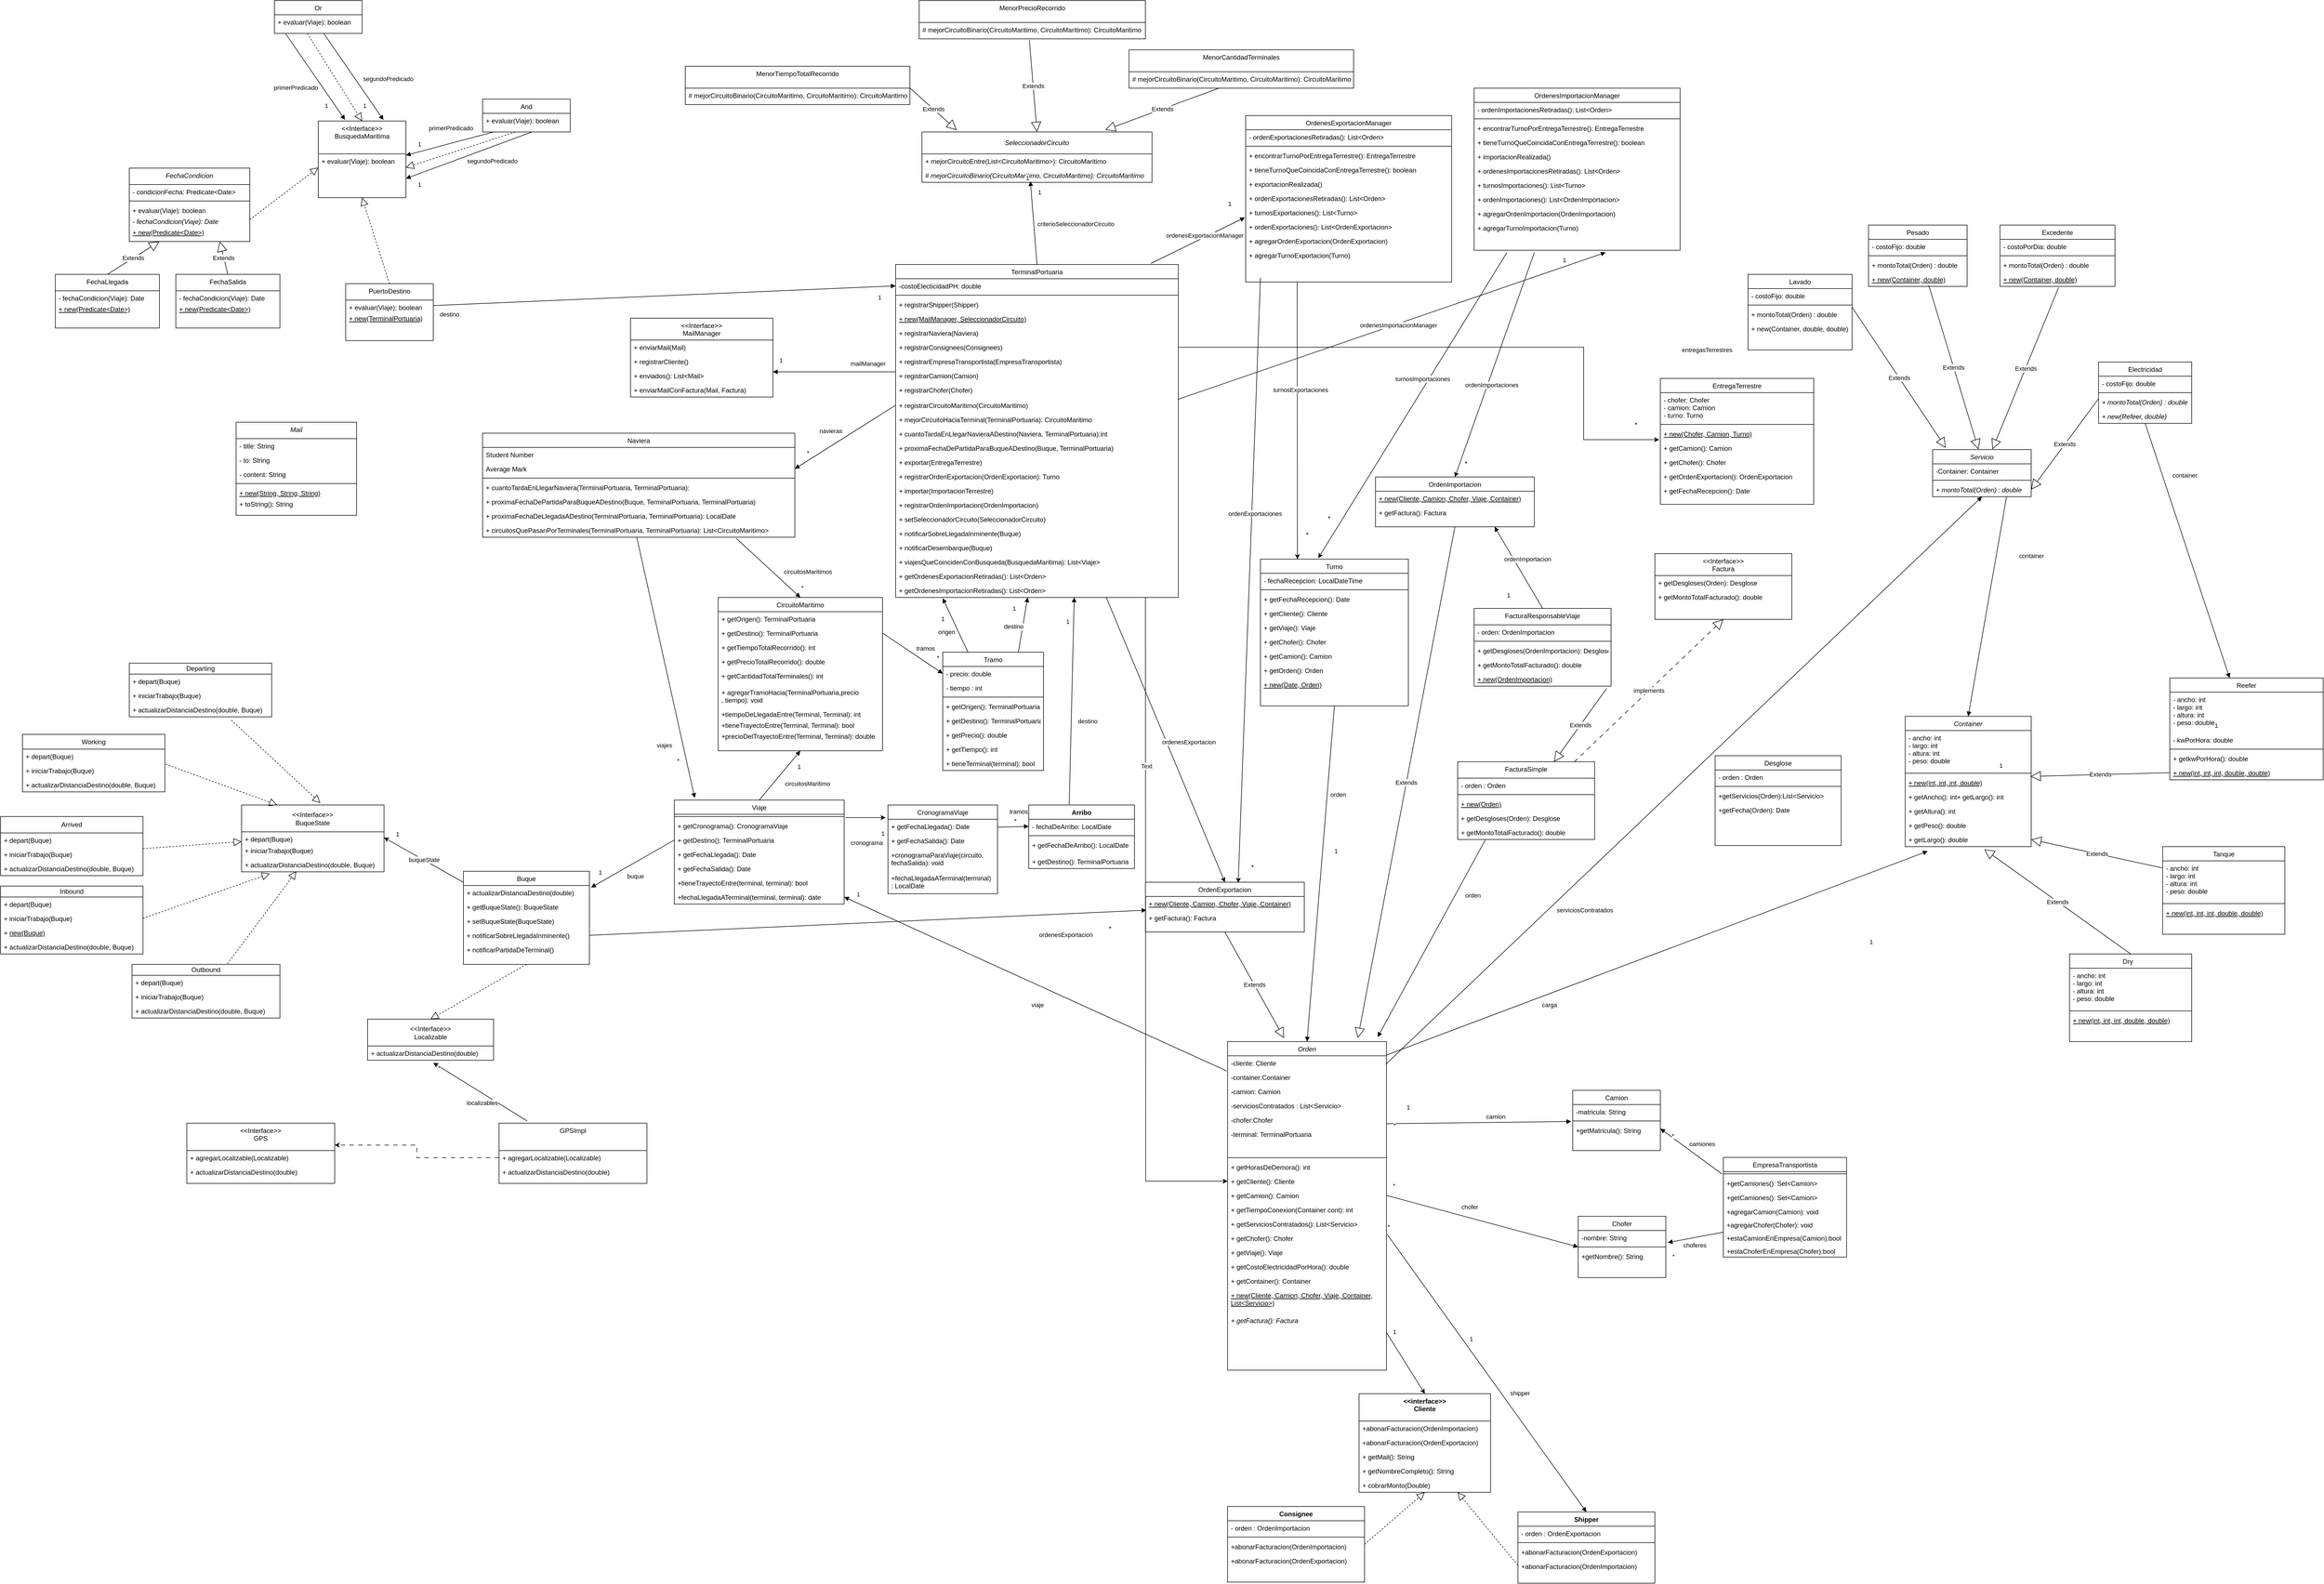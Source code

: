 <mxfile version="22.1.3" type="google">
  <diagram id="C5RBs43oDa-KdzZeNtuy" name="Page-1">
    <mxGraphModel dx="3134" dy="1955" grid="1" gridSize="10" guides="1" tooltips="1" connect="1" arrows="1" fold="1" page="1" pageScale="1" pageWidth="827" pageHeight="1169" math="0" shadow="0">
      <root>
        <mxCell id="WIyWlLk6GJQsqaUBKTNV-0" />
        <mxCell id="WIyWlLk6GJQsqaUBKTNV-1" parent="WIyWlLk6GJQsqaUBKTNV-0" />
        <mxCell id="KqRk0MuYSlC97reDLoZR-1" style="edgeStyle=orthogonalEdgeStyle;rounded=0;orthogonalLoop=1;jettySize=auto;html=1;entryX=0;entryY=0.5;entryDx=0;entryDy=0;" parent="WIyWlLk6GJQsqaUBKTNV-1" target="KI7Qu06Ea5plE7_cUGhL-1" edge="1">
          <mxGeometry relative="1" as="geometry">
            <mxPoint x="870" y="120" as="sourcePoint" />
          </mxGeometry>
        </mxCell>
        <mxCell id="z5cP49Mrk-TcaM8CITmN-14" value="Text" style="edgeLabel;html=1;align=center;verticalAlign=middle;resizable=0;points=[];" parent="KqRk0MuYSlC97reDLoZR-1" connectable="0" vertex="1">
          <mxGeometry x="-0.493" y="2" relative="1" as="geometry">
            <mxPoint as="offset" />
          </mxGeometry>
        </mxCell>
        <mxCell id="zkfFHV4jXpPFQw0GAbJ--0" value="TerminalPortuaria" style="swimlane;fontStyle=0;align=center;verticalAlign=top;childLayout=stackLayout;horizontal=1;startSize=26;horizontalStack=0;resizeParent=1;resizeLast=0;collapsible=1;marginBottom=0;rounded=0;shadow=0;strokeWidth=1;" parent="WIyWlLk6GJQsqaUBKTNV-1" vertex="1">
          <mxGeometry x="414" y="-488" width="516" height="608" as="geometry">
            <mxRectangle x="230" y="140" width="160" height="26" as="alternateBounds" />
          </mxGeometry>
        </mxCell>
        <mxCell id="zkfFHV4jXpPFQw0GAbJ--1" value="-costoElecticidadPH: double" style="text;align=left;verticalAlign=top;spacingLeft=4;spacingRight=4;overflow=hidden;rotatable=0;points=[[0,0.5],[1,0.5]];portConstraint=eastwest;" parent="zkfFHV4jXpPFQw0GAbJ--0" vertex="1">
          <mxGeometry y="26" width="516" height="26" as="geometry" />
        </mxCell>
        <mxCell id="zkfFHV4jXpPFQw0GAbJ--4" value="" style="line;html=1;strokeWidth=1;align=left;verticalAlign=middle;spacingTop=-1;spacingLeft=3;spacingRight=3;rotatable=0;labelPosition=right;points=[];portConstraint=eastwest;" parent="zkfFHV4jXpPFQw0GAbJ--0" vertex="1">
          <mxGeometry y="52" width="516" height="8" as="geometry" />
        </mxCell>
        <mxCell id="tBtWNmjfIiBWGshdWrd9-0" value="+ registrarShipper(Shipper)" style="text;align=left;verticalAlign=top;spacingLeft=4;spacingRight=4;overflow=hidden;rotatable=0;points=[[0,0.5],[1,0.5]];portConstraint=eastwest;" parent="zkfFHV4jXpPFQw0GAbJ--0" vertex="1">
          <mxGeometry y="60" width="516" height="26" as="geometry" />
        </mxCell>
        <mxCell id="tBtWNmjfIiBWGshdWrd9-172" value="+ new(MailManager, SeleccionadorCircuito)" style="text;align=left;verticalAlign=top;spacingLeft=4;spacingRight=4;overflow=hidden;rotatable=0;points=[[0,0.5],[1,0.5]];portConstraint=eastwest;fontStyle=4" parent="zkfFHV4jXpPFQw0GAbJ--0" vertex="1">
          <mxGeometry y="86" width="516" height="26" as="geometry" />
        </mxCell>
        <mxCell id="zkfFHV4jXpPFQw0GAbJ--5" value="+ registrarNaviera(Naviera)" style="text;align=left;verticalAlign=top;spacingLeft=4;spacingRight=4;overflow=hidden;rotatable=0;points=[[0,0.5],[1,0.5]];portConstraint=eastwest;" parent="zkfFHV4jXpPFQw0GAbJ--0" vertex="1">
          <mxGeometry y="112" width="516" height="26" as="geometry" />
        </mxCell>
        <mxCell id="tBtWNmjfIiBWGshdWrd9-1" value="+ registrarConsignees(Consignees)" style="text;align=left;verticalAlign=top;spacingLeft=4;spacingRight=4;overflow=hidden;rotatable=0;points=[[0,0.5],[1,0.5]];portConstraint=eastwest;" parent="zkfFHV4jXpPFQw0GAbJ--0" vertex="1">
          <mxGeometry y="138" width="516" height="26" as="geometry" />
        </mxCell>
        <mxCell id="tBtWNmjfIiBWGshdWrd9-2" value="+ registrarEmpresaTransportista(EmpresaTransportista)" style="text;align=left;verticalAlign=top;spacingLeft=4;spacingRight=4;overflow=hidden;rotatable=0;points=[[0,0.5],[1,0.5]];portConstraint=eastwest;" parent="zkfFHV4jXpPFQw0GAbJ--0" vertex="1">
          <mxGeometry y="164" width="516" height="26" as="geometry" />
        </mxCell>
        <mxCell id="tBtWNmjfIiBWGshdWrd9-3" value="+ registrarCamion(Camion)" style="text;align=left;verticalAlign=top;spacingLeft=4;spacingRight=4;overflow=hidden;rotatable=0;points=[[0,0.5],[1,0.5]];portConstraint=eastwest;" parent="zkfFHV4jXpPFQw0GAbJ--0" vertex="1">
          <mxGeometry y="190" width="516" height="26" as="geometry" />
        </mxCell>
        <mxCell id="tBtWNmjfIiBWGshdWrd9-4" value="+ registrarChofer(Chofer)" style="text;align=left;verticalAlign=top;spacingLeft=4;spacingRight=4;overflow=hidden;rotatable=0;points=[[0,0.5],[1,0.5]];portConstraint=eastwest;" parent="zkfFHV4jXpPFQw0GAbJ--0" vertex="1">
          <mxGeometry y="216" width="516" height="28" as="geometry" />
        </mxCell>
        <mxCell id="tBtWNmjfIiBWGshdWrd9-6" value="+ registrarCircuitoMaritimo(CircuitoMaritimo)" style="text;align=left;verticalAlign=top;spacingLeft=4;spacingRight=4;overflow=hidden;rotatable=0;points=[[0,0.5],[1,0.5]];portConstraint=eastwest;" parent="zkfFHV4jXpPFQw0GAbJ--0" vertex="1">
          <mxGeometry y="244" width="516" height="26" as="geometry" />
        </mxCell>
        <mxCell id="tBtWNmjfIiBWGshdWrd9-7" value="+ mejorCircuitoHaciaTerminal(TerminalPortuaria): CircuitoMaritimo" style="text;align=left;verticalAlign=top;spacingLeft=4;spacingRight=4;overflow=hidden;rotatable=0;points=[[0,0.5],[1,0.5]];portConstraint=eastwest;" parent="zkfFHV4jXpPFQw0GAbJ--0" vertex="1">
          <mxGeometry y="270" width="516" height="26" as="geometry" />
        </mxCell>
        <mxCell id="tBtWNmjfIiBWGshdWrd9-32" value="+ cuantoTardaEnLlegarNavieraADestino(Naviera, TerminalPortuaria):int " style="text;align=left;verticalAlign=top;spacingLeft=4;spacingRight=4;overflow=hidden;rotatable=0;points=[[0,0.5],[1,0.5]];portConstraint=eastwest;" parent="zkfFHV4jXpPFQw0GAbJ--0" vertex="1">
          <mxGeometry y="296" width="516" height="26" as="geometry" />
        </mxCell>
        <mxCell id="tBtWNmjfIiBWGshdWrd9-33" value="+ proximaFechaDePartidaParaBuqueADestino(Buque, TerminalPortuaria)" style="text;align=left;verticalAlign=top;spacingLeft=4;spacingRight=4;overflow=hidden;rotatable=0;points=[[0,0.5],[1,0.5]];portConstraint=eastwest;" parent="zkfFHV4jXpPFQw0GAbJ--0" vertex="1">
          <mxGeometry y="322" width="516" height="26" as="geometry" />
        </mxCell>
        <mxCell id="tBtWNmjfIiBWGshdWrd9-45" value="+ exportar(EntregaTerrestre)" style="text;align=left;verticalAlign=top;spacingLeft=4;spacingRight=4;overflow=hidden;rotatable=0;points=[[0,0.5],[1,0.5]];portConstraint=eastwest;" parent="zkfFHV4jXpPFQw0GAbJ--0" vertex="1">
          <mxGeometry y="348" width="516" height="26" as="geometry" />
        </mxCell>
        <mxCell id="tBtWNmjfIiBWGshdWrd9-35" value="+ registrarOrdenExportacion(OrdenExportacion): Turno " style="text;align=left;verticalAlign=top;spacingLeft=4;spacingRight=4;overflow=hidden;rotatable=0;points=[[0,0.5],[1,0.5]];portConstraint=eastwest;" parent="zkfFHV4jXpPFQw0GAbJ--0" vertex="1">
          <mxGeometry y="374" width="516" height="26" as="geometry" />
        </mxCell>
        <mxCell id="tBtWNmjfIiBWGshdWrd9-36" value="+ importar(ImportacionTerrestre)" style="text;align=left;verticalAlign=top;spacingLeft=4;spacingRight=4;overflow=hidden;rotatable=0;points=[[0,0.5],[1,0.5]];portConstraint=eastwest;" parent="zkfFHV4jXpPFQw0GAbJ--0" vertex="1">
          <mxGeometry y="400" width="516" height="26" as="geometry" />
        </mxCell>
        <mxCell id="tBtWNmjfIiBWGshdWrd9-176" value="+ registrarOrdenImportacion(OrdenImportacion)" style="text;align=left;verticalAlign=top;spacingLeft=4;spacingRight=4;overflow=hidden;rotatable=0;points=[[0,0.5],[1,0.5]];portConstraint=eastwest;" parent="zkfFHV4jXpPFQw0GAbJ--0" vertex="1">
          <mxGeometry y="426" width="516" height="26" as="geometry" />
        </mxCell>
        <mxCell id="Fpi-Oim8D3mVPYlkhLze-40" value="+ setSeleccionadorCircuito(SeleccionadorCircuito)" style="text;align=left;verticalAlign=top;spacingLeft=4;spacingRight=4;overflow=hidden;rotatable=0;points=[[0,0.5],[1,0.5]];portConstraint=eastwest;" parent="zkfFHV4jXpPFQw0GAbJ--0" vertex="1">
          <mxGeometry y="452" width="516" height="26" as="geometry" />
        </mxCell>
        <mxCell id="k6vMH1C7aV4_c5W1G4UP-1" value="+ notificarSobreLlegadaInminente(Buque)" style="text;align=left;verticalAlign=top;spacingLeft=4;spacingRight=4;overflow=hidden;rotatable=0;points=[[0,0.5],[1,0.5]];portConstraint=eastwest;" parent="zkfFHV4jXpPFQw0GAbJ--0" vertex="1">
          <mxGeometry y="478" width="516" height="26" as="geometry" />
        </mxCell>
        <mxCell id="k6vMH1C7aV4_c5W1G4UP-2" value="+ notificarDesembarque(Buque)" style="text;align=left;verticalAlign=top;spacingLeft=4;spacingRight=4;overflow=hidden;rotatable=0;points=[[0,0.5],[1,0.5]];portConstraint=eastwest;" parent="zkfFHV4jXpPFQw0GAbJ--0" vertex="1">
          <mxGeometry y="504" width="516" height="26" as="geometry" />
        </mxCell>
        <mxCell id="ZP8Dp066kPALK5BOMQy7-18" value="+ viajesQueCoincidenConBusqueda(BusquedaMaritima): List&lt;Viaje&gt;" style="text;align=left;verticalAlign=top;spacingLeft=4;spacingRight=4;overflow=hidden;rotatable=0;points=[[0,0.5],[1,0.5]];portConstraint=eastwest;" parent="zkfFHV4jXpPFQw0GAbJ--0" vertex="1">
          <mxGeometry y="530" width="516" height="26" as="geometry" />
        </mxCell>
        <mxCell id="Bk37XPJUw48Kn8nX3JHQ-49" value="+ getOrdenesExportacionRetiradas(): List&lt;Orden&gt;" style="text;align=left;verticalAlign=top;spacingLeft=4;spacingRight=4;overflow=hidden;rotatable=0;points=[[0,0.5],[1,0.5]];portConstraint=eastwest;" parent="zkfFHV4jXpPFQw0GAbJ--0" vertex="1">
          <mxGeometry y="556" width="516" height="26" as="geometry" />
        </mxCell>
        <mxCell id="Bk37XPJUw48Kn8nX3JHQ-50" value="+ getOrdenesImportacionRetiradas(): List&lt;Orden&gt;" style="text;align=left;verticalAlign=top;spacingLeft=4;spacingRight=4;overflow=hidden;rotatable=0;points=[[0,0.5],[1,0.5]];portConstraint=eastwest;" parent="zkfFHV4jXpPFQw0GAbJ--0" vertex="1">
          <mxGeometry y="582" width="516" height="26" as="geometry" />
        </mxCell>
        <mxCell id="zkfFHV4jXpPFQw0GAbJ--6" value="Naviera&#xa;" style="swimlane;fontStyle=0;align=center;verticalAlign=top;childLayout=stackLayout;horizontal=1;startSize=26;horizontalStack=0;resizeParent=1;resizeLast=0;collapsible=1;marginBottom=0;rounded=0;shadow=0;strokeWidth=1;" parent="WIyWlLk6GJQsqaUBKTNV-1" vertex="1">
          <mxGeometry x="-340" y="-180" width="570" height="190" as="geometry">
            <mxRectangle x="130" y="380" width="160" height="26" as="alternateBounds" />
          </mxGeometry>
        </mxCell>
        <mxCell id="zkfFHV4jXpPFQw0GAbJ--7" value="Student Number" style="text;align=left;verticalAlign=top;spacingLeft=4;spacingRight=4;overflow=hidden;rotatable=0;points=[[0,0.5],[1,0.5]];portConstraint=eastwest;" parent="zkfFHV4jXpPFQw0GAbJ--6" vertex="1">
          <mxGeometry y="26" width="570" height="26" as="geometry" />
        </mxCell>
        <mxCell id="zkfFHV4jXpPFQw0GAbJ--8" value="Average Mark" style="text;align=left;verticalAlign=top;spacingLeft=4;spacingRight=4;overflow=hidden;rotatable=0;points=[[0,0.5],[1,0.5]];portConstraint=eastwest;rounded=0;shadow=0;html=0;" parent="zkfFHV4jXpPFQw0GAbJ--6" vertex="1">
          <mxGeometry y="52" width="570" height="26" as="geometry" />
        </mxCell>
        <mxCell id="zkfFHV4jXpPFQw0GAbJ--9" value="" style="line;html=1;strokeWidth=1;align=left;verticalAlign=middle;spacingTop=-1;spacingLeft=3;spacingRight=3;rotatable=0;labelPosition=right;points=[];portConstraint=eastwest;" parent="zkfFHV4jXpPFQw0GAbJ--6" vertex="1">
          <mxGeometry y="78" width="570" height="8" as="geometry" />
        </mxCell>
        <mxCell id="zkfFHV4jXpPFQw0GAbJ--10" value="+ cuantoTardaEnLlegarNaviera(TerminalPortuaria, TerminalPortuaria): " style="text;align=left;verticalAlign=top;spacingLeft=4;spacingRight=4;overflow=hidden;rotatable=0;points=[[0,0.5],[1,0.5]];portConstraint=eastwest;fontStyle=0" parent="zkfFHV4jXpPFQw0GAbJ--6" vertex="1">
          <mxGeometry y="86" width="570" height="26" as="geometry" />
        </mxCell>
        <mxCell id="tBtWNmjfIiBWGshdWrd9-34" value="+ proximaFechaDePartidaParaBuqueADestino(Buque, TerminalPortuaria, TerminalPortuaria)" style="text;align=left;verticalAlign=top;spacingLeft=4;spacingRight=4;overflow=hidden;rotatable=0;points=[[0,0.5],[1,0.5]];portConstraint=eastwest;fontStyle=0" parent="zkfFHV4jXpPFQw0GAbJ--6" vertex="1">
          <mxGeometry y="112" width="570" height="26" as="geometry" />
        </mxCell>
        <mxCell id="z5cP49Mrk-TcaM8CITmN-23" value="+ proximaFechaDeLlegadaADestino(TerminalPortuaria, TerminalPortuaria): LocalDate" style="text;align=left;verticalAlign=top;spacingLeft=4;spacingRight=4;overflow=hidden;rotatable=0;points=[[0,0.5],[1,0.5]];portConstraint=eastwest;fontStyle=0" parent="zkfFHV4jXpPFQw0GAbJ--6" vertex="1">
          <mxGeometry y="138" width="570" height="26" as="geometry" />
        </mxCell>
        <mxCell id="ZP8Dp066kPALK5BOMQy7-17" value="+ circuitosQuePasanPorTerminales(TerminalPortuaria, TerminalPortuaria): List&lt;CircuitoMaritimo&gt;" style="text;align=left;verticalAlign=top;spacingLeft=4;spacingRight=4;overflow=hidden;rotatable=0;points=[[0,0.5],[1,0.5]];portConstraint=eastwest;fontStyle=0" parent="zkfFHV4jXpPFQw0GAbJ--6" vertex="1">
          <mxGeometry y="164" width="570" height="26" as="geometry" />
        </mxCell>
        <mxCell id="zkfFHV4jXpPFQw0GAbJ--13" value="CircuitoMaritimo" style="swimlane;fontStyle=0;align=center;verticalAlign=top;childLayout=stackLayout;horizontal=1;startSize=26;horizontalStack=0;resizeParent=1;resizeLast=0;collapsible=1;marginBottom=0;rounded=0;shadow=0;strokeWidth=1;" parent="WIyWlLk6GJQsqaUBKTNV-1" vertex="1">
          <mxGeometry x="90" y="120" width="300" height="280" as="geometry">
            <mxRectangle x="340" y="380" width="170" height="26" as="alternateBounds" />
          </mxGeometry>
        </mxCell>
        <mxCell id="zkfFHV4jXpPFQw0GAbJ--14" value="+ getOrigen(): TerminalPortuaria" style="text;align=left;verticalAlign=top;spacingLeft=4;spacingRight=4;overflow=hidden;rotatable=0;points=[[0,0.5],[1,0.5]];portConstraint=eastwest;" parent="zkfFHV4jXpPFQw0GAbJ--13" vertex="1">
          <mxGeometry y="26" width="300" height="26" as="geometry" />
        </mxCell>
        <mxCell id="tBtWNmjfIiBWGshdWrd9-54" value="+ getDestino(): TerminalPortuaria" style="text;align=left;verticalAlign=top;spacingLeft=4;spacingRight=4;overflow=hidden;rotatable=0;points=[[0,0.5],[1,0.5]];portConstraint=eastwest;" parent="zkfFHV4jXpPFQw0GAbJ--13" vertex="1">
          <mxGeometry y="52" width="300" height="26" as="geometry" />
        </mxCell>
        <mxCell id="-sw_n_S3b7bg_-3kx-1k-0" value="+ getTiempoTotalRecorrido(): int" style="text;align=left;verticalAlign=top;spacingLeft=4;spacingRight=4;overflow=hidden;rotatable=0;points=[[0,0.5],[1,0.5]];portConstraint=eastwest;" parent="zkfFHV4jXpPFQw0GAbJ--13" vertex="1">
          <mxGeometry y="78" width="300" height="26" as="geometry" />
        </mxCell>
        <mxCell id="-sw_n_S3b7bg_-3kx-1k-1" value="+ getPrecioTotalRecorrido(): double" style="text;align=left;verticalAlign=top;spacingLeft=4;spacingRight=4;overflow=hidden;rotatable=0;points=[[0,0.5],[1,0.5]];portConstraint=eastwest;" parent="zkfFHV4jXpPFQw0GAbJ--13" vertex="1">
          <mxGeometry y="104" width="300" height="26" as="geometry" />
        </mxCell>
        <mxCell id="-sw_n_S3b7bg_-3kx-1k-2" value="+ getCantidadTotalTerminales(): int" style="text;align=left;verticalAlign=top;spacingLeft=4;spacingRight=4;overflow=hidden;rotatable=0;points=[[0,0.5],[1,0.5]];portConstraint=eastwest;" parent="zkfFHV4jXpPFQw0GAbJ--13" vertex="1">
          <mxGeometry y="130" width="300" height="30" as="geometry" />
        </mxCell>
        <mxCell id="iHJY01Zo9cMyYJimEevz-0" value="+ agregarTramoHacia(TerminalPortuaria,precio&#xa;, tiempo): void" style="text;align=left;verticalAlign=top;spacingLeft=4;spacingRight=4;overflow=hidden;rotatable=0;points=[[0,0.5],[1,0.5]];portConstraint=eastwest;" parent="zkfFHV4jXpPFQw0GAbJ--13" vertex="1">
          <mxGeometry y="160" width="300" height="40" as="geometry" />
        </mxCell>
        <mxCell id="AcOL1vB-tQ7iMRcn623o-0" value="+tiempoDeLlegadaEntre(Terminal, Terminal): int" style="text;align=left;verticalAlign=top;spacingLeft=4;spacingRight=4;overflow=hidden;rotatable=0;points=[[0,0.5],[1,0.5]];portConstraint=eastwest;" parent="zkfFHV4jXpPFQw0GAbJ--13" vertex="1">
          <mxGeometry y="200" width="300" height="20" as="geometry" />
        </mxCell>
        <mxCell id="AcOL1vB-tQ7iMRcn623o-2" value="+tieneTrayectoEntre(Terminal, Terminal): bool" style="text;align=left;verticalAlign=top;spacingLeft=4;spacingRight=4;overflow=hidden;rotatable=0;points=[[0,0.5],[1,0.5]];portConstraint=eastwest;" parent="zkfFHV4jXpPFQw0GAbJ--13" vertex="1">
          <mxGeometry y="220" width="300" height="20" as="geometry" />
        </mxCell>
        <mxCell id="z5cP49Mrk-TcaM8CITmN-11" value="+precioDelTrayectoEntre(Terminal, Terminal): double" style="text;align=left;verticalAlign=top;spacingLeft=4;spacingRight=4;overflow=hidden;rotatable=0;points=[[0,0.5],[1,0.5]];portConstraint=eastwest;" parent="zkfFHV4jXpPFQw0GAbJ--13" vertex="1">
          <mxGeometry y="240" width="300" height="20" as="geometry" />
        </mxCell>
        <mxCell id="Fpi-Oim8D3mVPYlkhLze-110" value="buqueState" style="rounded=0;orthogonalLoop=1;jettySize=auto;html=1;entryX=1;entryY=0.5;entryDx=0;entryDy=0;" parent="WIyWlLk6GJQsqaUBKTNV-1" source="zkfFHV4jXpPFQw0GAbJ--17" target="Fpi-Oim8D3mVPYlkhLze-108" edge="1">
          <mxGeometry relative="1" as="geometry" />
        </mxCell>
        <mxCell id="zkfFHV4jXpPFQw0GAbJ--17" value="Buque&#xa;" style="swimlane;fontStyle=0;align=center;verticalAlign=top;childLayout=stackLayout;horizontal=1;startSize=26;horizontalStack=0;resizeParent=1;resizeLast=0;collapsible=1;marginBottom=0;rounded=0;shadow=0;strokeWidth=1;" parent="WIyWlLk6GJQsqaUBKTNV-1" vertex="1">
          <mxGeometry x="-375" y="620" width="230" height="170" as="geometry">
            <mxRectangle x="550" y="140" width="160" height="26" as="alternateBounds" />
          </mxGeometry>
        </mxCell>
        <mxCell id="zkfFHV4jXpPFQw0GAbJ--25" value="+ actualizarDistanciaDestino(double)" style="text;align=left;verticalAlign=top;spacingLeft=4;spacingRight=4;overflow=hidden;rotatable=0;points=[[0,0.5],[1,0.5]];portConstraint=eastwest;" parent="zkfFHV4jXpPFQw0GAbJ--17" vertex="1">
          <mxGeometry y="26" width="230" height="26" as="geometry" />
        </mxCell>
        <mxCell id="k6vMH1C7aV4_c5W1G4UP-3" value="+ getBuqueState(): BuqueState" style="text;align=left;verticalAlign=top;spacingLeft=4;spacingRight=4;overflow=hidden;rotatable=0;points=[[0,0.5],[1,0.5]];portConstraint=eastwest;" parent="zkfFHV4jXpPFQw0GAbJ--17" vertex="1">
          <mxGeometry y="52" width="230" height="26" as="geometry" />
        </mxCell>
        <mxCell id="k6vMH1C7aV4_c5W1G4UP-4" value="+ setBuqueState(BuqueState)" style="text;align=left;verticalAlign=top;spacingLeft=4;spacingRight=4;overflow=hidden;rotatable=0;points=[[0,0.5],[1,0.5]];portConstraint=eastwest;" parent="zkfFHV4jXpPFQw0GAbJ--17" vertex="1">
          <mxGeometry y="78" width="230" height="26" as="geometry" />
        </mxCell>
        <mxCell id="k6vMH1C7aV4_c5W1G4UP-5" value="+ notificarSobreLlegadaInminente()" style="text;align=left;verticalAlign=top;spacingLeft=4;spacingRight=4;overflow=hidden;rotatable=0;points=[[0,0.5],[1,0.5]];portConstraint=eastwest;" parent="zkfFHV4jXpPFQw0GAbJ--17" vertex="1">
          <mxGeometry y="104" width="230" height="26" as="geometry" />
        </mxCell>
        <mxCell id="k6vMH1C7aV4_c5W1G4UP-6" value="+ notificarPartidaDeTerminal()" style="text;align=left;verticalAlign=top;spacingLeft=4;spacingRight=4;overflow=hidden;rotatable=0;points=[[0,0.5],[1,0.5]];portConstraint=eastwest;" parent="zkfFHV4jXpPFQw0GAbJ--17" vertex="1">
          <mxGeometry y="130" width="230" height="26" as="geometry" />
        </mxCell>
        <mxCell id="g7G-vPte4Vty378yzF_--0" value="Tramo" style="swimlane;fontStyle=0;align=center;verticalAlign=top;childLayout=stackLayout;horizontal=1;startSize=26;horizontalStack=0;resizeParent=1;resizeLast=0;collapsible=1;marginBottom=0;rounded=0;shadow=0;strokeWidth=1;" parent="WIyWlLk6GJQsqaUBKTNV-1" vertex="1">
          <mxGeometry x="500" y="220" width="184" height="216" as="geometry">
            <mxRectangle x="340" y="380" width="170" height="26" as="alternateBounds" />
          </mxGeometry>
        </mxCell>
        <mxCell id="g7G-vPte4Vty378yzF_--1" value="- precio: double" style="text;align=left;verticalAlign=top;spacingLeft=4;spacingRight=4;overflow=hidden;rotatable=0;points=[[0,0.5],[1,0.5]];portConstraint=eastwest;" parent="g7G-vPte4Vty378yzF_--0" vertex="1">
          <mxGeometry y="26" width="184" height="26" as="geometry" />
        </mxCell>
        <mxCell id="tBtWNmjfIiBWGshdWrd9-50" value="- tiempo : int" style="text;align=left;verticalAlign=top;spacingLeft=4;spacingRight=4;overflow=hidden;rotatable=0;points=[[0,0.5],[1,0.5]];portConstraint=eastwest;" parent="g7G-vPte4Vty378yzF_--0" vertex="1">
          <mxGeometry y="52" width="184" height="26" as="geometry" />
        </mxCell>
        <mxCell id="-sw_n_S3b7bg_-3kx-1k-5" value="" style="line;html=1;strokeWidth=1;align=left;verticalAlign=middle;spacingTop=-1;spacingLeft=3;spacingRight=3;rotatable=0;labelPosition=right;points=[];portConstraint=eastwest;" parent="g7G-vPte4Vty378yzF_--0" vertex="1">
          <mxGeometry y="78" width="184" height="8" as="geometry" />
        </mxCell>
        <mxCell id="-sw_n_S3b7bg_-3kx-1k-6" value="+ getOrigen(): TerminalPortuaria&#xa;" style="text;align=left;verticalAlign=top;spacingLeft=4;spacingRight=4;overflow=hidden;rotatable=0;points=[[0,0.5],[1,0.5]];portConstraint=eastwest;" parent="g7G-vPte4Vty378yzF_--0" vertex="1">
          <mxGeometry y="86" width="184" height="26" as="geometry" />
        </mxCell>
        <mxCell id="-sw_n_S3b7bg_-3kx-1k-7" value="+ getDestino(): TerminalPortuaria" style="text;align=left;verticalAlign=top;spacingLeft=4;spacingRight=4;overflow=hidden;rotatable=0;points=[[0,0.5],[1,0.5]];portConstraint=eastwest;" parent="g7G-vPte4Vty378yzF_--0" vertex="1">
          <mxGeometry y="112" width="184" height="26" as="geometry" />
        </mxCell>
        <mxCell id="-sw_n_S3b7bg_-3kx-1k-8" value="+ getPrecio(): double" style="text;align=left;verticalAlign=top;spacingLeft=4;spacingRight=4;overflow=hidden;rotatable=0;points=[[0,0.5],[1,0.5]];portConstraint=eastwest;" parent="g7G-vPte4Vty378yzF_--0" vertex="1">
          <mxGeometry y="138" width="184" height="26" as="geometry" />
        </mxCell>
        <mxCell id="-sw_n_S3b7bg_-3kx-1k-9" value="+ getTiempo(): int" style="text;align=left;verticalAlign=top;spacingLeft=4;spacingRight=4;overflow=hidden;rotatable=0;points=[[0,0.5],[1,0.5]];portConstraint=eastwest;" parent="g7G-vPte4Vty378yzF_--0" vertex="1">
          <mxGeometry y="164" width="184" height="26" as="geometry" />
        </mxCell>
        <mxCell id="AcOL1vB-tQ7iMRcn623o-1" value="+ tieneTerminal(terminal): bool" style="text;align=left;verticalAlign=top;spacingLeft=4;spacingRight=4;overflow=hidden;rotatable=0;points=[[0,0.5],[1,0.5]];portConstraint=eastwest;" parent="g7G-vPte4Vty378yzF_--0" vertex="1">
          <mxGeometry y="190" width="184" height="26" as="geometry" />
        </mxCell>
        <mxCell id="g7G-vPte4Vty378yzF_--8" value="Viaje" style="swimlane;fontStyle=0;align=center;verticalAlign=top;childLayout=stackLayout;horizontal=1;startSize=26;horizontalStack=0;resizeParent=1;resizeLast=0;collapsible=1;marginBottom=0;rounded=0;shadow=0;strokeWidth=1;" parent="WIyWlLk6GJQsqaUBKTNV-1" vertex="1">
          <mxGeometry x="10" y="490" width="310" height="190" as="geometry">
            <mxRectangle x="340" y="380" width="170" height="26" as="alternateBounds" />
          </mxGeometry>
        </mxCell>
        <mxCell id="tBtWNmjfIiBWGshdWrd9-83" value="" style="line;html=1;strokeWidth=1;align=left;verticalAlign=middle;spacingTop=-1;spacingLeft=3;spacingRight=3;rotatable=0;labelPosition=right;points=[];portConstraint=eastwest;" parent="g7G-vPte4Vty378yzF_--8" vertex="1">
          <mxGeometry y="26" width="310" height="8" as="geometry" />
        </mxCell>
        <mxCell id="tBtWNmjfIiBWGshdWrd9-82" value="+ getCronograma(): CronogramaViaje" style="text;align=left;verticalAlign=top;spacingLeft=4;spacingRight=4;overflow=hidden;rotatable=0;points=[[0,0.5],[1,0.5]];portConstraint=eastwest;" parent="g7G-vPte4Vty378yzF_--8" vertex="1">
          <mxGeometry y="34" width="310" height="26" as="geometry" />
        </mxCell>
        <mxCell id="xKr2XhqFEqFJOJNBvjWR-2" value="+ getDestino(): TerminalPortuaria" style="text;align=left;verticalAlign=top;spacingLeft=4;spacingRight=4;overflow=hidden;rotatable=0;points=[[0,0.5],[1,0.5]];portConstraint=eastwest;" parent="g7G-vPte4Vty378yzF_--8" vertex="1">
          <mxGeometry y="60" width="310" height="26" as="geometry" />
        </mxCell>
        <mxCell id="xKr2XhqFEqFJOJNBvjWR-3" value="+ getFechaLlegada(): Date" style="text;align=left;verticalAlign=top;spacingLeft=4;spacingRight=4;overflow=hidden;rotatable=0;points=[[0,0.5],[1,0.5]];portConstraint=eastwest;" parent="g7G-vPte4Vty378yzF_--8" vertex="1">
          <mxGeometry y="86" width="310" height="26" as="geometry" />
        </mxCell>
        <mxCell id="xKr2XhqFEqFJOJNBvjWR-4" value="+ getFechaSalida(): Date" style="text;align=left;verticalAlign=top;spacingLeft=4;spacingRight=4;overflow=hidden;rotatable=0;points=[[0,0.5],[1,0.5]];portConstraint=eastwest;" parent="g7G-vPte4Vty378yzF_--8" vertex="1">
          <mxGeometry y="112" width="310" height="26" as="geometry" />
        </mxCell>
        <mxCell id="z5cP49Mrk-TcaM8CITmN-0" value="+tieneTrayectoEntre(terminal, terminal): bool" style="text;align=left;verticalAlign=top;spacingLeft=4;spacingRight=4;overflow=hidden;rotatable=0;points=[[0,0.5],[1,0.5]];portConstraint=eastwest;" parent="g7G-vPte4Vty378yzF_--8" vertex="1">
          <mxGeometry y="138" width="310" height="26" as="geometry" />
        </mxCell>
        <mxCell id="z5cP49Mrk-TcaM8CITmN-1" value="+fechaLlegadaATerminal(terminal, terminal): date" style="text;align=left;verticalAlign=top;spacingLeft=4;spacingRight=4;overflow=hidden;rotatable=0;points=[[0,0.5],[1,0.5]];portConstraint=eastwest;" parent="g7G-vPte4Vty378yzF_--8" vertex="1">
          <mxGeometry y="164" width="310" height="26" as="geometry" />
        </mxCell>
        <mxCell id="g7G-vPte4Vty378yzF_--14" value="Container&#xa;" style="swimlane;fontStyle=2;align=center;verticalAlign=top;childLayout=stackLayout;horizontal=1;startSize=26;horizontalStack=0;resizeParent=1;resizeLast=0;collapsible=1;marginBottom=0;rounded=0;shadow=0;strokeWidth=1;" parent="WIyWlLk6GJQsqaUBKTNV-1" vertex="1">
          <mxGeometry x="2257" y="337" width="230" height="238" as="geometry">
            <mxRectangle x="340" y="380" width="170" height="26" as="alternateBounds" />
          </mxGeometry>
        </mxCell>
        <mxCell id="g7G-vPte4Vty378yzF_--15" value="- ancho: int&#xa;- largo: int&#xa;- altura: int&#xa;- peso: double&#xa;" style="text;align=left;verticalAlign=top;spacingLeft=4;spacingRight=4;overflow=hidden;rotatable=0;points=[[0,0.5],[1,0.5]];portConstraint=eastwest;" parent="g7G-vPte4Vty378yzF_--14" vertex="1">
          <mxGeometry y="26" width="230" height="74" as="geometry" />
        </mxCell>
        <mxCell id="g7G-vPte4Vty378yzF_--16" value="" style="line;html=1;strokeWidth=1;align=left;verticalAlign=middle;spacingTop=-1;spacingLeft=3;spacingRight=3;rotatable=0;labelPosition=right;points=[];portConstraint=eastwest;" parent="g7G-vPte4Vty378yzF_--14" vertex="1">
          <mxGeometry y="100" width="230" height="8" as="geometry" />
        </mxCell>
        <mxCell id="tBtWNmjfIiBWGshdWrd9-102" value="+ new(int, int, int, double)" style="text;align=left;verticalAlign=top;spacingLeft=4;spacingRight=4;overflow=hidden;rotatable=0;points=[[0,0.5],[1,0.5]];portConstraint=eastwest;fontStyle=4" parent="g7G-vPte4Vty378yzF_--14" vertex="1">
          <mxGeometry y="108" width="230" height="26" as="geometry" />
        </mxCell>
        <mxCell id="tBtWNmjfIiBWGshdWrd9-103" value="+ getAncho(): int+ getLargo(): int" style="text;align=left;verticalAlign=top;spacingLeft=4;spacingRight=4;overflow=hidden;rotatable=0;points=[[0,0.5],[1,0.5]];portConstraint=eastwest;" parent="g7G-vPte4Vty378yzF_--14" vertex="1">
          <mxGeometry y="134" width="230" height="26" as="geometry" />
        </mxCell>
        <mxCell id="tBtWNmjfIiBWGshdWrd9-104" value="+ getAltura(): int" style="text;align=left;verticalAlign=top;spacingLeft=4;spacingRight=4;overflow=hidden;rotatable=0;points=[[0,0.5],[1,0.5]];portConstraint=eastwest;" parent="g7G-vPte4Vty378yzF_--14" vertex="1">
          <mxGeometry y="160" width="230" height="26" as="geometry" />
        </mxCell>
        <mxCell id="tBtWNmjfIiBWGshdWrd9-105" value="+ getPeso(): double" style="text;align=left;verticalAlign=top;spacingLeft=4;spacingRight=4;overflow=hidden;rotatable=0;points=[[0,0.5],[1,0.5]];portConstraint=eastwest;" parent="g7G-vPte4Vty378yzF_--14" vertex="1">
          <mxGeometry y="186" width="230" height="26" as="geometry" />
        </mxCell>
        <mxCell id="tBtWNmjfIiBWGshdWrd9-106" value="+ getLargo(): double" style="text;align=left;verticalAlign=top;spacingLeft=4;spacingRight=4;overflow=hidden;rotatable=0;points=[[0,0.5],[1,0.5]];portConstraint=eastwest;" parent="g7G-vPte4Vty378yzF_--14" vertex="1">
          <mxGeometry y="212" width="230" height="26" as="geometry" />
        </mxCell>
        <mxCell id="g7G-vPte4Vty378yzF_--17" value="Dry   &#xa;" style="swimlane;fontStyle=0;align=center;verticalAlign=top;childLayout=stackLayout;horizontal=1;startSize=26;horizontalStack=0;resizeParent=1;resizeLast=0;collapsible=1;marginBottom=0;rounded=0;shadow=0;strokeWidth=1;" parent="WIyWlLk6GJQsqaUBKTNV-1" vertex="1">
          <mxGeometry x="2557" y="771" width="223" height="160" as="geometry">
            <mxRectangle x="340" y="380" width="170" height="26" as="alternateBounds" />
          </mxGeometry>
        </mxCell>
        <mxCell id="_bAbkI4KTlcnrUVZM9vc-3" value="- ancho: int&#xa;- largo: int&#xa;- altura: int&#xa;- peso: double&#xa;" style="text;align=left;verticalAlign=top;spacingLeft=4;spacingRight=4;overflow=hidden;rotatable=0;points=[[0,0.5],[1,0.5]];portConstraint=eastwest;" parent="g7G-vPte4Vty378yzF_--17" vertex="1">
          <mxGeometry y="26" width="223" height="74" as="geometry" />
        </mxCell>
        <mxCell id="g7G-vPte4Vty378yzF_--19" value="" style="line;html=1;strokeWidth=1;align=left;verticalAlign=middle;spacingTop=-1;spacingLeft=3;spacingRight=3;rotatable=0;labelPosition=right;points=[];portConstraint=eastwest;" parent="g7G-vPte4Vty378yzF_--17" vertex="1">
          <mxGeometry y="100" width="223" height="8" as="geometry" />
        </mxCell>
        <mxCell id="_bAbkI4KTlcnrUVZM9vc-2" value="+ new(int, int, int, double, double)" style="text;align=left;verticalAlign=top;spacingLeft=4;spacingRight=4;overflow=hidden;rotatable=0;points=[[0,0.5],[1,0.5]];portConstraint=eastwest;fontStyle=4" parent="g7G-vPte4Vty378yzF_--17" vertex="1">
          <mxGeometry y="108" width="223" height="26" as="geometry" />
        </mxCell>
        <mxCell id="g7G-vPte4Vty378yzF_--20" value="Tanque" style="swimlane;fontStyle=0;align=center;verticalAlign=top;childLayout=stackLayout;horizontal=1;startSize=26;horizontalStack=0;resizeParent=1;resizeLast=0;collapsible=1;marginBottom=0;rounded=0;shadow=0;strokeWidth=1;" parent="WIyWlLk6GJQsqaUBKTNV-1" vertex="1">
          <mxGeometry x="2727" y="575" width="223" height="160" as="geometry">
            <mxRectangle x="340" y="380" width="170" height="26" as="alternateBounds" />
          </mxGeometry>
        </mxCell>
        <mxCell id="_bAbkI4KTlcnrUVZM9vc-5" value="- ancho: int&#xa;- largo: int&#xa;- altura: int&#xa;- peso: double&#xa;" style="text;align=left;verticalAlign=top;spacingLeft=4;spacingRight=4;overflow=hidden;rotatable=0;points=[[0,0.5],[1,0.5]];portConstraint=eastwest;" parent="g7G-vPte4Vty378yzF_--20" vertex="1">
          <mxGeometry y="26" width="223" height="74" as="geometry" />
        </mxCell>
        <mxCell id="g7G-vPte4Vty378yzF_--22" value="" style="line;html=1;strokeWidth=1;align=left;verticalAlign=middle;spacingTop=-1;spacingLeft=3;spacingRight=3;rotatable=0;labelPosition=right;points=[];portConstraint=eastwest;" parent="g7G-vPte4Vty378yzF_--20" vertex="1">
          <mxGeometry y="100" width="223" height="8" as="geometry" />
        </mxCell>
        <mxCell id="_bAbkI4KTlcnrUVZM9vc-1" value="+ new(int, int, int, double, double)" style="text;align=left;verticalAlign=top;spacingLeft=4;spacingRight=4;overflow=hidden;rotatable=0;points=[[0,0.5],[1,0.5]];portConstraint=eastwest;fontStyle=4" parent="g7G-vPte4Vty378yzF_--20" vertex="1">
          <mxGeometry y="108" width="223" height="26" as="geometry" />
        </mxCell>
        <mxCell id="g7G-vPte4Vty378yzF_--26" value="EmpresaTransportista" style="swimlane;fontStyle=0;align=center;verticalAlign=top;childLayout=stackLayout;horizontal=1;startSize=26;horizontalStack=0;resizeParent=1;resizeLast=0;collapsible=1;marginBottom=0;rounded=0;shadow=0;strokeWidth=1;" parent="WIyWlLk6GJQsqaUBKTNV-1" vertex="1">
          <mxGeometry x="1925" y="1142.5" width="225" height="182" as="geometry">
            <mxRectangle x="340" y="380" width="170" height="26" as="alternateBounds" />
          </mxGeometry>
        </mxCell>
        <mxCell id="g7G-vPte4Vty378yzF_--28" value="" style="line;html=1;strokeWidth=1;align=left;verticalAlign=middle;spacingTop=-1;spacingLeft=3;spacingRight=3;rotatable=0;labelPosition=right;points=[];portConstraint=eastwest;" parent="g7G-vPte4Vty378yzF_--26" vertex="1">
          <mxGeometry y="26" width="225" height="8" as="geometry" />
        </mxCell>
        <mxCell id="shIUH8fSQBxYqa1NvsKG-6" value="+getCamiones(): Set&lt;Camion&gt;" style="text;align=left;verticalAlign=top;spacingLeft=4;spacingRight=4;overflow=hidden;rotatable=0;points=[[0,0.5],[1,0.5]];portConstraint=eastwest;" parent="g7G-vPte4Vty378yzF_--26" vertex="1">
          <mxGeometry y="34" width="225" height="26" as="geometry" />
        </mxCell>
        <mxCell id="shIUH8fSQBxYqa1NvsKG-7" value="+getCamiones(): Set&lt;Camion&gt;" style="text;align=left;verticalAlign=top;spacingLeft=4;spacingRight=4;overflow=hidden;rotatable=0;points=[[0,0.5],[1,0.5]];portConstraint=eastwest;" parent="g7G-vPte4Vty378yzF_--26" vertex="1">
          <mxGeometry y="60" width="225" height="26" as="geometry" />
        </mxCell>
        <mxCell id="shIUH8fSQBxYqa1NvsKG-8" value="+agregarCamion(Camion): void&#xa;" style="text;align=left;verticalAlign=top;spacingLeft=4;spacingRight=4;overflow=hidden;rotatable=0;points=[[0,0.5],[1,0.5]];portConstraint=eastwest;" parent="g7G-vPte4Vty378yzF_--26" vertex="1">
          <mxGeometry y="86" width="225" height="24" as="geometry" />
        </mxCell>
        <mxCell id="shIUH8fSQBxYqa1NvsKG-9" value="+agregarChofer(Chofer): void&#xa;" style="text;align=left;verticalAlign=top;spacingLeft=4;spacingRight=4;overflow=hidden;rotatable=0;points=[[0,0.5],[1,0.5]];portConstraint=eastwest;" parent="g7G-vPte4Vty378yzF_--26" vertex="1">
          <mxGeometry y="110" width="225" height="24" as="geometry" />
        </mxCell>
        <mxCell id="shIUH8fSQBxYqa1NvsKG-10" value="+estaCamionEnEmpresa(Camion):bool" style="text;align=left;verticalAlign=top;spacingLeft=4;spacingRight=4;overflow=hidden;rotatable=0;points=[[0,0.5],[1,0.5]];portConstraint=eastwest;" parent="g7G-vPte4Vty378yzF_--26" vertex="1">
          <mxGeometry y="134" width="225" height="24" as="geometry" />
        </mxCell>
        <mxCell id="shIUH8fSQBxYqa1NvsKG-11" value="+estaChoferEnEmpresa(Chofer):bool" style="text;align=left;verticalAlign=top;spacingLeft=4;spacingRight=4;overflow=hidden;rotatable=0;points=[[0,0.5],[1,0.5]];portConstraint=eastwest;" parent="g7G-vPte4Vty378yzF_--26" vertex="1">
          <mxGeometry y="158" width="225" height="24" as="geometry" />
        </mxCell>
        <mxCell id="g7G-vPte4Vty378yzF_--29" value="Camion" style="swimlane;fontStyle=0;align=center;verticalAlign=top;childLayout=stackLayout;horizontal=1;startSize=26;horizontalStack=0;resizeParent=1;resizeLast=0;collapsible=1;marginBottom=0;rounded=0;shadow=0;strokeWidth=1;" parent="WIyWlLk6GJQsqaUBKTNV-1" vertex="1">
          <mxGeometry x="1650" y="1020" width="160" height="110" as="geometry">
            <mxRectangle x="340" y="380" width="170" height="26" as="alternateBounds" />
          </mxGeometry>
        </mxCell>
        <mxCell id="g7G-vPte4Vty378yzF_--30" value="-matricula: String" style="text;align=left;verticalAlign=top;spacingLeft=4;spacingRight=4;overflow=hidden;rotatable=0;points=[[0,0.5],[1,0.5]];portConstraint=eastwest;" parent="g7G-vPte4Vty378yzF_--29" vertex="1">
          <mxGeometry y="26" width="160" height="26" as="geometry" />
        </mxCell>
        <mxCell id="g7G-vPte4Vty378yzF_--31" value="" style="line;html=1;strokeWidth=1;align=left;verticalAlign=middle;spacingTop=-1;spacingLeft=3;spacingRight=3;rotatable=0;labelPosition=right;points=[];portConstraint=eastwest;" parent="g7G-vPte4Vty378yzF_--29" vertex="1">
          <mxGeometry y="52" width="160" height="8" as="geometry" />
        </mxCell>
        <mxCell id="shIUH8fSQBxYqa1NvsKG-13" value="+getMatricula(): String" style="text;align=left;verticalAlign=top;spacingLeft=4;spacingRight=4;overflow=hidden;rotatable=0;points=[[0,0.5],[1,0.5]];portConstraint=eastwest;" parent="g7G-vPte4Vty378yzF_--29" vertex="1">
          <mxGeometry y="60" width="160" height="26" as="geometry" />
        </mxCell>
        <mxCell id="g7G-vPte4Vty378yzF_--32" value="Chofer" style="swimlane;fontStyle=0;align=center;verticalAlign=top;childLayout=stackLayout;horizontal=1;startSize=26;horizontalStack=0;resizeParent=1;resizeLast=0;collapsible=1;marginBottom=0;rounded=0;shadow=0;strokeWidth=1;" parent="WIyWlLk6GJQsqaUBKTNV-1" vertex="1">
          <mxGeometry x="1660" y="1250" width="160" height="112" as="geometry">
            <mxRectangle x="340" y="380" width="170" height="26" as="alternateBounds" />
          </mxGeometry>
        </mxCell>
        <mxCell id="g7G-vPte4Vty378yzF_--33" value="-nombre: String" style="text;align=left;verticalAlign=top;spacingLeft=4;spacingRight=4;overflow=hidden;rotatable=0;points=[[0,0.5],[1,0.5]];portConstraint=eastwest;" parent="g7G-vPte4Vty378yzF_--32" vertex="1">
          <mxGeometry y="26" width="160" height="26" as="geometry" />
        </mxCell>
        <mxCell id="g7G-vPte4Vty378yzF_--34" value="" style="line;html=1;strokeWidth=1;align=left;verticalAlign=middle;spacingTop=-1;spacingLeft=3;spacingRight=3;rotatable=0;labelPosition=right;points=[];portConstraint=eastwest;" parent="g7G-vPte4Vty378yzF_--32" vertex="1">
          <mxGeometry y="52" width="160" height="8" as="geometry" />
        </mxCell>
        <mxCell id="shIUH8fSQBxYqa1NvsKG-12" value="+getNombre(): String" style="text;align=left;verticalAlign=top;spacingLeft=4;spacingRight=4;overflow=hidden;rotatable=0;points=[[0,0.5],[1,0.5]];portConstraint=eastwest;" parent="g7G-vPte4Vty378yzF_--32" vertex="1">
          <mxGeometry y="60" width="160" height="26" as="geometry" />
        </mxCell>
        <mxCell id="g7G-vPte4Vty378yzF_--35" value="Shipper" style="swimlane;fontStyle=1;align=center;verticalAlign=top;childLayout=stackLayout;horizontal=1;startSize=26;horizontalStack=0;resizeParent=1;resizeLast=0;collapsible=1;marginBottom=0;rounded=0;shadow=0;strokeWidth=1;" parent="WIyWlLk6GJQsqaUBKTNV-1" vertex="1">
          <mxGeometry x="1550" y="1790" width="250" height="130" as="geometry">
            <mxRectangle x="340" y="380" width="170" height="26" as="alternateBounds" />
          </mxGeometry>
        </mxCell>
        <mxCell id="oFylfkZRYN0_nwbaVV5m-8" value="- orden : OrdenExportacion" style="text;align=left;verticalAlign=top;spacingLeft=4;spacingRight=4;overflow=hidden;rotatable=0;points=[[0,0.5],[1,0.5]];portConstraint=eastwest;" parent="g7G-vPte4Vty378yzF_--35" vertex="1">
          <mxGeometry y="26" width="250" height="26" as="geometry" />
        </mxCell>
        <mxCell id="oFylfkZRYN0_nwbaVV5m-7" value="" style="line;html=1;strokeWidth=1;align=left;verticalAlign=middle;spacingTop=-1;spacingLeft=3;spacingRight=3;rotatable=0;labelPosition=right;points=[];portConstraint=eastwest;" parent="g7G-vPte4Vty378yzF_--35" vertex="1">
          <mxGeometry y="52" width="250" height="8" as="geometry" />
        </mxCell>
        <mxCell id="oFylfkZRYN0_nwbaVV5m-4" value="+abonarFacturacion(OrdenExportacion)" style="text;align=left;verticalAlign=top;spacingLeft=4;spacingRight=4;overflow=hidden;rotatable=0;points=[[0,0.5],[1,0.5]];portConstraint=eastwest;" parent="g7G-vPte4Vty378yzF_--35" vertex="1">
          <mxGeometry y="60" width="250" height="26" as="geometry" />
        </mxCell>
        <mxCell id="oFylfkZRYN0_nwbaVV5m-3" value="+abonarFacturacion(OrdenImportacion)" style="text;align=left;verticalAlign=top;spacingLeft=4;spacingRight=4;overflow=hidden;rotatable=0;points=[[0,0.5],[1,0.5]];portConstraint=eastwest;" parent="g7G-vPte4Vty378yzF_--35" vertex="1">
          <mxGeometry y="86" width="250" height="26" as="geometry" />
        </mxCell>
        <mxCell id="fv0I8Wnnd6NCAhrIlDtI-22" style="rounded=0;orthogonalLoop=1;jettySize=auto;html=1;entryX=0.5;entryY=0;entryDx=0;entryDy=0;" parent="WIyWlLk6GJQsqaUBKTNV-1" source="g7G-vPte4Vty378yzF_--56" target="fv0I8Wnnd6NCAhrIlDtI-17" edge="1">
          <mxGeometry relative="1" as="geometry" />
        </mxCell>
        <mxCell id="g7G-vPte4Vty378yzF_--56" value="Orden" style="swimlane;fontStyle=2;align=center;verticalAlign=top;childLayout=stackLayout;horizontal=1;startSize=26;horizontalStack=0;resizeParent=1;resizeLast=0;collapsible=1;marginBottom=0;rounded=0;shadow=0;strokeWidth=1;" parent="WIyWlLk6GJQsqaUBKTNV-1" vertex="1">
          <mxGeometry x="1020" y="931" width="290" height="600" as="geometry">
            <mxRectangle x="340" y="380" width="170" height="26" as="alternateBounds" />
          </mxGeometry>
        </mxCell>
        <mxCell id="g7G-vPte4Vty378yzF_--57" value="-cliente: Cliente&#xa;" style="text;align=left;verticalAlign=top;spacingLeft=4;spacingRight=4;overflow=hidden;rotatable=0;points=[[0,0.5],[1,0.5]];portConstraint=eastwest;" parent="g7G-vPte4Vty378yzF_--56" vertex="1">
          <mxGeometry y="26" width="290" height="26" as="geometry" />
        </mxCell>
        <mxCell id="KI7Qu06Ea5plE7_cUGhL-2" value="-container:Container&#xa;" style="text;align=left;verticalAlign=top;spacingLeft=4;spacingRight=4;overflow=hidden;rotatable=0;points=[[0,0.5],[1,0.5]];portConstraint=eastwest;" parent="g7G-vPte4Vty378yzF_--56" vertex="1">
          <mxGeometry y="52" width="290" height="26" as="geometry" />
        </mxCell>
        <mxCell id="KI7Qu06Ea5plE7_cUGhL-3" value="-camion: Camion" style="text;align=left;verticalAlign=top;spacingLeft=4;spacingRight=4;overflow=hidden;rotatable=0;points=[[0,0.5],[1,0.5]];portConstraint=eastwest;" parent="g7G-vPte4Vty378yzF_--56" vertex="1">
          <mxGeometry y="78" width="290" height="26" as="geometry" />
        </mxCell>
        <mxCell id="KI7Qu06Ea5plE7_cUGhL-4" value="-serviciosContratados : List&lt;Servicio&gt;" style="text;align=left;verticalAlign=top;spacingLeft=4;spacingRight=4;overflow=hidden;rotatable=0;points=[[0,0.5],[1,0.5]];portConstraint=eastwest;" parent="g7G-vPte4Vty378yzF_--56" vertex="1">
          <mxGeometry y="104" width="290" height="26" as="geometry" />
        </mxCell>
        <mxCell id="KI7Qu06Ea5plE7_cUGhL-6" value="-chofer:Chofer" style="text;align=left;verticalAlign=top;spacingLeft=4;spacingRight=4;overflow=hidden;rotatable=0;points=[[0,0.5],[1,0.5]];portConstraint=eastwest;" parent="g7G-vPte4Vty378yzF_--56" vertex="1">
          <mxGeometry y="130" width="290" height="26" as="geometry" />
        </mxCell>
        <mxCell id="oFylfkZRYN0_nwbaVV5m-9" value="-terminal: TerminalPortuaria" style="text;align=left;verticalAlign=top;spacingLeft=4;spacingRight=4;overflow=hidden;rotatable=0;points=[[0,0.5],[1,0.5]];portConstraint=eastwest;" parent="g7G-vPte4Vty378yzF_--56" vertex="1">
          <mxGeometry y="156" width="290" height="26" as="geometry" />
        </mxCell>
        <mxCell id="KI7Qu06Ea5plE7_cUGhL-5" value=" " style="text;align=left;verticalAlign=top;spacingLeft=4;spacingRight=4;overflow=hidden;rotatable=0;points=[[0,0.5],[1,0.5]];portConstraint=eastwest;" parent="g7G-vPte4Vty378yzF_--56" vertex="1">
          <mxGeometry y="182" width="290" height="26" as="geometry" />
        </mxCell>
        <mxCell id="KI7Qu06Ea5plE7_cUGhL-0" value="" style="line;html=1;strokeWidth=1;align=left;verticalAlign=middle;spacingTop=-1;spacingLeft=3;spacingRight=3;rotatable=0;labelPosition=right;points=[];portConstraint=eastwest;" parent="g7G-vPte4Vty378yzF_--56" vertex="1">
          <mxGeometry y="208" width="290" height="8" as="geometry" />
        </mxCell>
        <mxCell id="KI7Qu06Ea5plE7_cUGhL-8" value="+ getHorasDeDemora(): int" style="text;align=left;verticalAlign=top;spacingLeft=4;spacingRight=4;overflow=hidden;rotatable=0;points=[[0,0.5],[1,0.5]];portConstraint=eastwest;" parent="g7G-vPte4Vty378yzF_--56" vertex="1">
          <mxGeometry y="216" width="290" height="26" as="geometry" />
        </mxCell>
        <mxCell id="KI7Qu06Ea5plE7_cUGhL-1" value="+ getCliente(): Cliente" style="text;align=left;verticalAlign=top;spacingLeft=4;spacingRight=4;overflow=hidden;rotatable=0;points=[[0,0.5],[1,0.5]];portConstraint=eastwest;" parent="g7G-vPte4Vty378yzF_--56" vertex="1">
          <mxGeometry y="242" width="290" height="26" as="geometry" />
        </mxCell>
        <mxCell id="tBtWNmjfIiBWGshdWrd9-109" value="+ getCamion(): Camion" style="text;align=left;verticalAlign=top;spacingLeft=4;spacingRight=4;overflow=hidden;rotatable=0;points=[[0,0.5],[1,0.5]];portConstraint=eastwest;" parent="g7G-vPte4Vty378yzF_--56" vertex="1">
          <mxGeometry y="268" width="290" height="26" as="geometry" />
        </mxCell>
        <mxCell id="_bAbkI4KTlcnrUVZM9vc-0" value="+ getTiempoConexion(Container cont): int" style="text;align=left;verticalAlign=top;spacingLeft=4;spacingRight=4;overflow=hidden;rotatable=0;points=[[0,0.5],[1,0.5]];portConstraint=eastwest;" parent="g7G-vPte4Vty378yzF_--56" vertex="1">
          <mxGeometry y="294" width="290" height="26" as="geometry" />
        </mxCell>
        <mxCell id="Ic1pGB4HsTxl96HTQkOW-0" value="+ getServiciosContratados(): List&lt;Servicio&gt;" style="text;align=left;verticalAlign=top;spacingLeft=4;spacingRight=4;overflow=hidden;rotatable=0;points=[[0,0.5],[1,0.5]];portConstraint=eastwest;" parent="g7G-vPte4Vty378yzF_--56" vertex="1">
          <mxGeometry y="320" width="290" height="26" as="geometry" />
        </mxCell>
        <mxCell id="tBtWNmjfIiBWGshdWrd9-110" value="+ getChofer(): Chofer" style="text;align=left;verticalAlign=top;spacingLeft=4;spacingRight=4;overflow=hidden;rotatable=0;points=[[0,0.5],[1,0.5]];portConstraint=eastwest;" parent="g7G-vPte4Vty378yzF_--56" vertex="1">
          <mxGeometry y="346" width="290" height="26" as="geometry" />
        </mxCell>
        <mxCell id="tBtWNmjfIiBWGshdWrd9-111" value="+ getViaje(): Viaje" style="text;align=left;verticalAlign=top;spacingLeft=4;spacingRight=4;overflow=hidden;rotatable=0;points=[[0,0.5],[1,0.5]];portConstraint=eastwest;" parent="g7G-vPte4Vty378yzF_--56" vertex="1">
          <mxGeometry y="372" width="290" height="26" as="geometry" />
        </mxCell>
        <mxCell id="ieC6I-sWMPUyYpHy5dLh-0" value="+ getCostoElectricidadPorHora(): double" style="text;align=left;verticalAlign=top;spacingLeft=4;spacingRight=4;overflow=hidden;rotatable=0;points=[[0,0.5],[1,0.5]];portConstraint=eastwest;" parent="g7G-vPte4Vty378yzF_--56" vertex="1">
          <mxGeometry y="398" width="290" height="26" as="geometry" />
        </mxCell>
        <mxCell id="tBtWNmjfIiBWGshdWrd9-166" value="+ getContainer(): Container" style="text;align=left;verticalAlign=top;spacingLeft=4;spacingRight=4;overflow=hidden;rotatable=0;points=[[0,0.5],[1,0.5]];portConstraint=eastwest;" parent="g7G-vPte4Vty378yzF_--56" vertex="1">
          <mxGeometry y="424" width="290" height="26" as="geometry" />
        </mxCell>
        <mxCell id="Fpi-Oim8D3mVPYlkhLze-188" value="+ new(Cliente, Camion, Chofer, Viaje, Container,&#xa;List&lt;Servicio&gt;)" style="text;align=left;verticalAlign=top;spacingLeft=4;spacingRight=4;overflow=hidden;rotatable=0;points=[[0,0.5],[1,0.5]];portConstraint=eastwest;fontStyle=4" parent="g7G-vPte4Vty378yzF_--56" vertex="1">
          <mxGeometry y="450" width="290" height="46" as="geometry" />
        </mxCell>
        <mxCell id="Fpi-Oim8D3mVPYlkhLze-189" value="+ getFactura(): Factura" style="text;align=left;verticalAlign=top;spacingLeft=4;spacingRight=4;overflow=hidden;rotatable=0;points=[[0,0.5],[1,0.5]];portConstraint=eastwest;fontStyle=2" parent="g7G-vPte4Vty378yzF_--56" vertex="1">
          <mxGeometry y="496" width="290" height="26" as="geometry" />
        </mxCell>
        <mxCell id="W98oudQCjDeUwkRGydNk-0" value="Servicio&#xa;" style="swimlane;fontStyle=2;align=center;verticalAlign=top;childLayout=stackLayout;horizontal=1;startSize=26;horizontalStack=0;resizeParent=1;resizeLast=0;collapsible=1;marginBottom=0;rounded=0;shadow=0;strokeWidth=1;" parent="WIyWlLk6GJQsqaUBKTNV-1" vertex="1">
          <mxGeometry x="2307" y="-150" width="180" height="86" as="geometry">
            <mxRectangle x="340" y="380" width="170" height="26" as="alternateBounds" />
          </mxGeometry>
        </mxCell>
        <mxCell id="_bAbkI4KTlcnrUVZM9vc-6" value="-Container: Container" style="text;align=left;verticalAlign=top;spacingLeft=4;spacingRight=4;overflow=hidden;rotatable=0;points=[[0,0.5],[1,0.5]];portConstraint=eastwest;" parent="W98oudQCjDeUwkRGydNk-0" vertex="1">
          <mxGeometry y="26" width="180" height="26" as="geometry" />
        </mxCell>
        <mxCell id="W98oudQCjDeUwkRGydNk-2" value="" style="line;html=1;strokeWidth=1;align=left;verticalAlign=middle;spacingTop=-1;spacingLeft=3;spacingRight=3;rotatable=0;labelPosition=right;points=[];portConstraint=eastwest;" parent="W98oudQCjDeUwkRGydNk-0" vertex="1">
          <mxGeometry y="52" width="180" height="8" as="geometry" />
        </mxCell>
        <mxCell id="KJfom4cLoN1okG4ilyd9-21" value="+ montoTotal(Orden) : double" style="text;align=left;verticalAlign=top;spacingLeft=4;spacingRight=4;overflow=hidden;rotatable=0;points=[[0,0.5],[1,0.5]];portConstraint=eastwest;fontStyle=2" parent="W98oudQCjDeUwkRGydNk-0" vertex="1">
          <mxGeometry y="60" width="180" height="26" as="geometry" />
        </mxCell>
        <mxCell id="W98oudQCjDeUwkRGydNk-3" value="Excedente&#xa;" style="swimlane;fontStyle=0;align=center;verticalAlign=top;childLayout=stackLayout;horizontal=1;startSize=26;horizontalStack=0;resizeParent=1;resizeLast=0;collapsible=1;marginBottom=0;rounded=0;shadow=0;strokeWidth=1;" parent="WIyWlLk6GJQsqaUBKTNV-1" vertex="1">
          <mxGeometry x="2430" y="-560" width="210" height="112" as="geometry">
            <mxRectangle x="340" y="380" width="170" height="26" as="alternateBounds" />
          </mxGeometry>
        </mxCell>
        <mxCell id="W98oudQCjDeUwkRGydNk-4" value="- costoPorDia: double" style="text;align=left;verticalAlign=top;spacingLeft=4;spacingRight=4;overflow=hidden;rotatable=0;points=[[0,0.5],[1,0.5]];portConstraint=eastwest;" parent="W98oudQCjDeUwkRGydNk-3" vertex="1">
          <mxGeometry y="26" width="210" height="26" as="geometry" />
        </mxCell>
        <mxCell id="W98oudQCjDeUwkRGydNk-5" value="" style="line;html=1;strokeWidth=1;align=left;verticalAlign=middle;spacingTop=-1;spacingLeft=3;spacingRight=3;rotatable=0;labelPosition=right;points=[];portConstraint=eastwest;" parent="W98oudQCjDeUwkRGydNk-3" vertex="1">
          <mxGeometry y="52" width="210" height="8" as="geometry" />
        </mxCell>
        <mxCell id="KJfom4cLoN1okG4ilyd9-25" value="+ montoTotal(Orden) : double" style="text;align=left;verticalAlign=top;spacingLeft=4;spacingRight=4;overflow=hidden;rotatable=0;points=[[0,0.5],[1,0.5]];portConstraint=eastwest;fontStyle=0" parent="W98oudQCjDeUwkRGydNk-3" vertex="1">
          <mxGeometry y="60" width="210" height="26" as="geometry" />
        </mxCell>
        <mxCell id="Fpi-Oim8D3mVPYlkhLze-89" value="+ new(Container, double)" style="text;align=left;verticalAlign=top;spacingLeft=4;spacingRight=4;overflow=hidden;rotatable=0;points=[[0,0.5],[1,0.5]];portConstraint=eastwest;fontStyle=4" parent="W98oudQCjDeUwkRGydNk-3" vertex="1">
          <mxGeometry y="86" width="210" height="26" as="geometry" />
        </mxCell>
        <mxCell id="W98oudQCjDeUwkRGydNk-6" value="Pesado" style="swimlane;fontStyle=0;align=center;verticalAlign=top;childLayout=stackLayout;horizontal=1;startSize=26;horizontalStack=0;resizeParent=1;resizeLast=0;collapsible=1;marginBottom=0;rounded=0;shadow=0;strokeWidth=1;" parent="WIyWlLk6GJQsqaUBKTNV-1" vertex="1">
          <mxGeometry x="2190" y="-560" width="180" height="112" as="geometry">
            <mxRectangle x="340" y="380" width="170" height="26" as="alternateBounds" />
          </mxGeometry>
        </mxCell>
        <mxCell id="W98oudQCjDeUwkRGydNk-7" value="- costoFijo: double" style="text;align=left;verticalAlign=top;spacingLeft=4;spacingRight=4;overflow=hidden;rotatable=0;points=[[0,0.5],[1,0.5]];portConstraint=eastwest;" parent="W98oudQCjDeUwkRGydNk-6" vertex="1">
          <mxGeometry y="26" width="180" height="26" as="geometry" />
        </mxCell>
        <mxCell id="W98oudQCjDeUwkRGydNk-8" value="" style="line;html=1;strokeWidth=1;align=left;verticalAlign=middle;spacingTop=-1;spacingLeft=3;spacingRight=3;rotatable=0;labelPosition=right;points=[];portConstraint=eastwest;" parent="W98oudQCjDeUwkRGydNk-6" vertex="1">
          <mxGeometry y="52" width="180" height="8" as="geometry" />
        </mxCell>
        <mxCell id="KJfom4cLoN1okG4ilyd9-23" value="+ montoTotal(Orden) : double" style="text;align=left;verticalAlign=top;spacingLeft=4;spacingRight=4;overflow=hidden;rotatable=0;points=[[0,0.5],[1,0.5]];portConstraint=eastwest;fontStyle=0" parent="W98oudQCjDeUwkRGydNk-6" vertex="1">
          <mxGeometry y="60" width="180" height="26" as="geometry" />
        </mxCell>
        <mxCell id="Fpi-Oim8D3mVPYlkhLze-90" value="+ new(Container, double)" style="text;align=left;verticalAlign=top;spacingLeft=4;spacingRight=4;overflow=hidden;rotatable=0;points=[[0,0.5],[1,0.5]];portConstraint=eastwest;fontStyle=4" parent="W98oudQCjDeUwkRGydNk-6" vertex="1">
          <mxGeometry y="86" width="180" height="26" as="geometry" />
        </mxCell>
        <mxCell id="W98oudQCjDeUwkRGydNk-9" value="Electricidad" style="swimlane;fontStyle=0;align=center;verticalAlign=top;childLayout=stackLayout;horizontal=1;startSize=26;horizontalStack=0;resizeParent=1;resizeLast=0;collapsible=1;marginBottom=0;rounded=0;shadow=0;strokeWidth=1;" parent="WIyWlLk6GJQsqaUBKTNV-1" vertex="1">
          <mxGeometry x="2610" y="-310" width="170" height="112" as="geometry">
            <mxRectangle x="340" y="380" width="170" height="26" as="alternateBounds" />
          </mxGeometry>
        </mxCell>
        <mxCell id="KJfom4cLoN1okG4ilyd9-28" value="- costoFijo: double" style="text;align=left;verticalAlign=top;spacingLeft=4;spacingRight=4;overflow=hidden;rotatable=0;points=[[0,0.5],[1,0.5]];portConstraint=eastwest;" parent="W98oudQCjDeUwkRGydNk-9" vertex="1">
          <mxGeometry y="26" width="170" height="26" as="geometry" />
        </mxCell>
        <mxCell id="KJfom4cLoN1okG4ilyd9-29" value="" style="line;html=1;strokeWidth=1;align=left;verticalAlign=middle;spacingTop=-1;spacingLeft=3;spacingRight=3;rotatable=0;labelPosition=right;points=[];portConstraint=eastwest;" parent="W98oudQCjDeUwkRGydNk-9" vertex="1">
          <mxGeometry y="52" width="170" height="8" as="geometry" />
        </mxCell>
        <mxCell id="KJfom4cLoN1okG4ilyd9-26" value="+ montoTotal(Orden) : double" style="text;align=left;verticalAlign=top;spacingLeft=4;spacingRight=4;overflow=hidden;rotatable=0;points=[[0,0.5],[1,0.5]];portConstraint=eastwest;fontStyle=2" parent="W98oudQCjDeUwkRGydNk-9" vertex="1">
          <mxGeometry y="60" width="170" height="26" as="geometry" />
        </mxCell>
        <mxCell id="Fpi-Oim8D3mVPYlkhLze-87" value="+ new(Refeer, double)" style="text;align=left;verticalAlign=top;spacingLeft=4;spacingRight=4;overflow=hidden;rotatable=0;points=[[0,0.5],[1,0.5]];portConstraint=eastwest;fontStyle=2" parent="W98oudQCjDeUwkRGydNk-9" vertex="1">
          <mxGeometry y="86" width="170" height="26" as="geometry" />
        </mxCell>
        <mxCell id="W98oudQCjDeUwkRGydNk-12" value="Lavado" style="swimlane;fontStyle=0;align=center;verticalAlign=top;childLayout=stackLayout;horizontal=1;startSize=26;horizontalStack=0;resizeParent=1;resizeLast=0;collapsible=1;marginBottom=0;rounded=0;shadow=0;strokeWidth=1;" parent="WIyWlLk6GJQsqaUBKTNV-1" vertex="1">
          <mxGeometry x="1970" y="-470" width="190" height="138" as="geometry">
            <mxRectangle x="340" y="380" width="170" height="26" as="alternateBounds" />
          </mxGeometry>
        </mxCell>
        <mxCell id="KJfom4cLoN1okG4ilyd9-30" value="- costoFijo: double" style="text;align=left;verticalAlign=top;spacingLeft=4;spacingRight=4;overflow=hidden;rotatable=0;points=[[0,0.5],[1,0.5]];portConstraint=eastwest;" parent="W98oudQCjDeUwkRGydNk-12" vertex="1">
          <mxGeometry y="26" width="190" height="26" as="geometry" />
        </mxCell>
        <mxCell id="W98oudQCjDeUwkRGydNk-14" value="" style="line;html=1;strokeWidth=1;align=left;verticalAlign=middle;spacingTop=-1;spacingLeft=3;spacingRight=3;rotatable=0;labelPosition=right;points=[];portConstraint=eastwest;" parent="W98oudQCjDeUwkRGydNk-12" vertex="1">
          <mxGeometry y="52" width="190" height="8" as="geometry" />
        </mxCell>
        <mxCell id="KJfom4cLoN1okG4ilyd9-24" value="+ montoTotal(Orden) : double" style="text;align=left;verticalAlign=top;spacingLeft=4;spacingRight=4;overflow=hidden;rotatable=0;points=[[0,0.5],[1,0.5]];portConstraint=eastwest;fontStyle=0" parent="W98oudQCjDeUwkRGydNk-12" vertex="1">
          <mxGeometry y="60" width="190" height="26" as="geometry" />
        </mxCell>
        <mxCell id="Fpi-Oim8D3mVPYlkhLze-91" value="+ new(Container, double, double)" style="text;align=left;verticalAlign=top;spacingLeft=4;spacingRight=4;overflow=hidden;rotatable=0;points=[[0,0.5],[1,0.5]];portConstraint=eastwest;fontStyle=0" parent="W98oudQCjDeUwkRGydNk-12" vertex="1">
          <mxGeometry y="86" width="190" height="26" as="geometry" />
        </mxCell>
        <mxCell id="W98oudQCjDeUwkRGydNk-42" value="&lt;&lt;Interface&gt;&gt;&#xa;MailManager&#xa;" style="swimlane;fontStyle=0;align=center;verticalAlign=top;childLayout=stackLayout;horizontal=1;startSize=40;horizontalStack=0;resizeParent=1;resizeLast=0;collapsible=1;marginBottom=0;rounded=0;shadow=0;strokeWidth=1;" parent="WIyWlLk6GJQsqaUBKTNV-1" vertex="1">
          <mxGeometry x="-70" y="-390" width="260" height="144" as="geometry">
            <mxRectangle x="340" y="380" width="170" height="26" as="alternateBounds" />
          </mxGeometry>
        </mxCell>
        <mxCell id="W98oudQCjDeUwkRGydNk-43" value="+ enviarMail(Mail)" style="text;align=left;verticalAlign=top;spacingLeft=4;spacingRight=4;overflow=hidden;rotatable=0;points=[[0,0.5],[1,0.5]];portConstraint=eastwest;" parent="W98oudQCjDeUwkRGydNk-42" vertex="1">
          <mxGeometry y="40" width="260" height="26" as="geometry" />
        </mxCell>
        <mxCell id="tBtWNmjfIiBWGshdWrd9-174" value="+ registrarCliente()" style="text;align=left;verticalAlign=top;spacingLeft=4;spacingRight=4;overflow=hidden;rotatable=0;points=[[0,0.5],[1,0.5]];portConstraint=eastwest;" parent="W98oudQCjDeUwkRGydNk-42" vertex="1">
          <mxGeometry y="66" width="260" height="26" as="geometry" />
        </mxCell>
        <mxCell id="tBtWNmjfIiBWGshdWrd9-175" value="+ enviados(): List&lt;Mail&gt;" style="text;align=left;verticalAlign=top;spacingLeft=4;spacingRight=4;overflow=hidden;rotatable=0;points=[[0,0.5],[1,0.5]];portConstraint=eastwest;" parent="W98oudQCjDeUwkRGydNk-42" vertex="1">
          <mxGeometry y="92" width="260" height="26" as="geometry" />
        </mxCell>
        <mxCell id="Bk37XPJUw48Kn8nX3JHQ-56" value="+ enviarMailConFactura(Mail, Factura)" style="text;align=left;verticalAlign=top;spacingLeft=4;spacingRight=4;overflow=hidden;rotatable=0;points=[[0,0.5],[1,0.5]];portConstraint=eastwest;" parent="W98oudQCjDeUwkRGydNk-42" vertex="1">
          <mxGeometry y="118" width="260" height="26" as="geometry" />
        </mxCell>
        <mxCell id="W98oudQCjDeUwkRGydNk-48" value="&lt;&lt;Interface&gt;&gt;&#xa;BusquedaMaritima" style="swimlane;fontStyle=0;align=center;verticalAlign=top;childLayout=stackLayout;horizontal=1;startSize=60;horizontalStack=0;resizeParent=1;resizeLast=0;collapsible=1;marginBottom=0;rounded=0;shadow=0;strokeWidth=1;" parent="WIyWlLk6GJQsqaUBKTNV-1" vertex="1">
          <mxGeometry x="-640" y="-750" width="160" height="140" as="geometry">
            <mxRectangle x="340" y="380" width="170" height="26" as="alternateBounds" />
          </mxGeometry>
        </mxCell>
        <mxCell id="W98oudQCjDeUwkRGydNk-49" value="+ evaluar(Viaje): boolean&#xa;" style="text;align=left;verticalAlign=top;spacingLeft=4;spacingRight=4;overflow=hidden;rotatable=0;points=[[0,0.5],[1,0.5]];portConstraint=eastwest;" parent="W98oudQCjDeUwkRGydNk-48" vertex="1">
          <mxGeometry y="60" width="160" height="50" as="geometry" />
        </mxCell>
        <mxCell id="W98oudQCjDeUwkRGydNk-57" value="Or" style="swimlane;fontStyle=0;align=center;verticalAlign=top;childLayout=stackLayout;horizontal=1;startSize=26;horizontalStack=0;resizeParent=1;resizeLast=0;collapsible=1;marginBottom=0;rounded=0;shadow=0;strokeWidth=1;" parent="WIyWlLk6GJQsqaUBKTNV-1" vertex="1">
          <mxGeometry x="-720" y="-970" width="160" height="60" as="geometry">
            <mxRectangle x="340" y="380" width="170" height="26" as="alternateBounds" />
          </mxGeometry>
        </mxCell>
        <mxCell id="W98oudQCjDeUwkRGydNk-58" value="+ evaluar(Viaje): boolean&#xa;&#xa;&#xa;" style="text;align=left;verticalAlign=top;spacingLeft=4;spacingRight=4;overflow=hidden;rotatable=0;points=[[0,0.5],[1,0.5]];portConstraint=eastwest;" parent="W98oudQCjDeUwkRGydNk-57" vertex="1">
          <mxGeometry y="26" width="160" height="26" as="geometry" />
        </mxCell>
        <mxCell id="W98oudQCjDeUwkRGydNk-63" value="PuertoDestino" style="swimlane;fontStyle=0;align=center;verticalAlign=top;childLayout=stackLayout;horizontal=1;startSize=30;horizontalStack=0;resizeParent=1;resizeLast=0;collapsible=1;marginBottom=0;rounded=0;shadow=0;strokeWidth=1;" parent="WIyWlLk6GJQsqaUBKTNV-1" vertex="1">
          <mxGeometry x="-590" y="-453" width="160" height="104" as="geometry">
            <mxRectangle x="340" y="380" width="170" height="26" as="alternateBounds" />
          </mxGeometry>
        </mxCell>
        <mxCell id="W98oudQCjDeUwkRGydNk-64" value="+ evaluar(Viaje): boolean" style="text;align=left;verticalAlign=top;spacingLeft=4;spacingRight=4;overflow=hidden;rotatable=0;points=[[0,0.5],[1,0.5]];portConstraint=eastwest;" parent="W98oudQCjDeUwkRGydNk-63" vertex="1">
          <mxGeometry y="30" width="160" height="20" as="geometry" />
        </mxCell>
        <mxCell id="Fpi-Oim8D3mVPYlkhLze-46" value="+ new(TerminalPortuaria)" style="text;align=left;verticalAlign=top;spacingLeft=4;spacingRight=4;overflow=hidden;rotatable=0;points=[[0,0.5],[1,0.5]];portConstraint=eastwest;fontStyle=4" parent="W98oudQCjDeUwkRGydNk-63" vertex="1">
          <mxGeometry y="50" width="160" height="20" as="geometry" />
        </mxCell>
        <mxCell id="W98oudQCjDeUwkRGydNk-66" value="FechaLlegada" style="swimlane;fontStyle=0;align=center;verticalAlign=top;childLayout=stackLayout;horizontal=1;startSize=30;horizontalStack=0;resizeParent=1;resizeLast=0;collapsible=1;marginBottom=0;rounded=0;shadow=0;strokeWidth=1;" parent="WIyWlLk6GJQsqaUBKTNV-1" vertex="1">
          <mxGeometry x="-1120" y="-470" width="190" height="98" as="geometry">
            <mxRectangle x="340" y="380" width="170" height="26" as="alternateBounds" />
          </mxGeometry>
        </mxCell>
        <mxCell id="W98oudQCjDeUwkRGydNk-67" value="- fechaCondicion(Viaje): Date" style="text;align=left;verticalAlign=top;spacingLeft=4;spacingRight=4;overflow=hidden;rotatable=0;points=[[0,0.5],[1,0.5]];portConstraint=eastwest;" parent="W98oudQCjDeUwkRGydNk-66" vertex="1">
          <mxGeometry y="30" width="190" height="20" as="geometry" />
        </mxCell>
        <mxCell id="Fpi-Oim8D3mVPYlkhLze-44" value="+ new(Predicate&lt;Date&gt;)" style="text;align=left;verticalAlign=top;spacingLeft=4;spacingRight=4;overflow=hidden;rotatable=0;points=[[0,0.5],[1,0.5]];portConstraint=eastwest;fontStyle=4" parent="W98oudQCjDeUwkRGydNk-66" vertex="1">
          <mxGeometry y="50" width="190" height="20" as="geometry" />
        </mxCell>
        <mxCell id="W98oudQCjDeUwkRGydNk-69" value="FechaSalida" style="swimlane;fontStyle=0;align=center;verticalAlign=top;childLayout=stackLayout;horizontal=1;startSize=30;horizontalStack=0;resizeParent=1;resizeLast=0;collapsible=1;marginBottom=0;rounded=0;shadow=0;strokeWidth=1;" parent="WIyWlLk6GJQsqaUBKTNV-1" vertex="1">
          <mxGeometry x="-900" y="-470" width="190" height="98" as="geometry">
            <mxRectangle x="340" y="380" width="170" height="26" as="alternateBounds" />
          </mxGeometry>
        </mxCell>
        <mxCell id="W98oudQCjDeUwkRGydNk-70" value="- fechaCondicion(Viaje): Date" style="text;align=left;verticalAlign=top;spacingLeft=4;spacingRight=4;overflow=hidden;rotatable=0;points=[[0,0.5],[1,0.5]];portConstraint=eastwest;" parent="W98oudQCjDeUwkRGydNk-69" vertex="1">
          <mxGeometry y="30" width="190" height="20" as="geometry" />
        </mxCell>
        <mxCell id="Fpi-Oim8D3mVPYlkhLze-45" value="+ new(Predicate&lt;Date&gt;)" style="text;align=left;verticalAlign=top;spacingLeft=4;spacingRight=4;overflow=hidden;rotatable=0;points=[[0,0.5],[1,0.5]];portConstraint=eastwest;fontStyle=4" parent="W98oudQCjDeUwkRGydNk-69" vertex="1">
          <mxGeometry y="50" width="190" height="20" as="geometry" />
        </mxCell>
        <mxCell id="tBtWNmjfIiBWGshdWrd9-39" value="circuitosMaritimos" style="endArrow=block;endFill=1;html=1;align=left;verticalAlign=top;rounded=0;entryX=0.5;entryY=0;entryDx=0;entryDy=0;exitX=0.813;exitY=1.091;exitDx=0;exitDy=0;exitPerimeter=0;" parent="WIyWlLk6GJQsqaUBKTNV-1" source="ZP8Dp066kPALK5BOMQy7-17" target="zkfFHV4jXpPFQw0GAbJ--13" edge="1">
          <mxGeometry x="0.191" y="22" relative="1" as="geometry">
            <mxPoint x="120" y="70" as="sourcePoint" />
            <mxPoint x="24" y="-71" as="targetPoint" />
            <mxPoint as="offset" />
          </mxGeometry>
        </mxCell>
        <mxCell id="tBtWNmjfIiBWGshdWrd9-40" value="*" style="edgeLabel;resizable=0;html=1;align=left;verticalAlign=bottom;" parent="tBtWNmjfIiBWGshdWrd9-39" connectable="0" vertex="1">
          <mxGeometry x="-1" relative="1" as="geometry">
            <mxPoint x="-110" y="414" as="offset" />
          </mxGeometry>
        </mxCell>
        <mxCell id="tBtWNmjfIiBWGshdWrd9-41" value="navieras" style="endArrow=block;endFill=1;html=1;align=left;verticalAlign=top;rounded=0;entryX=1;entryY=0.5;entryDx=0;entryDy=0;exitX=0;exitY=0.5;exitDx=0;exitDy=0;" parent="WIyWlLk6GJQsqaUBKTNV-1" source="tBtWNmjfIiBWGshdWrd9-6" target="zkfFHV4jXpPFQw0GAbJ--8" edge="1">
          <mxGeometry x="0.264" y="-46" relative="1" as="geometry">
            <mxPoint x="409.9" y="-117.846" as="sourcePoint" />
            <mxPoint x="250" y="320" as="targetPoint" />
            <mxPoint as="offset" />
          </mxGeometry>
        </mxCell>
        <mxCell id="tBtWNmjfIiBWGshdWrd9-42" value="*" style="edgeLabel;resizable=0;html=1;align=left;verticalAlign=bottom;" parent="tBtWNmjfIiBWGshdWrd9-41" connectable="0" vertex="1">
          <mxGeometry x="-1" relative="1" as="geometry">
            <mxPoint x="-164" y="95" as="offset" />
          </mxGeometry>
        </mxCell>
        <mxCell id="tBtWNmjfIiBWGshdWrd9-43" value="tramos" style="endArrow=block;endFill=1;html=1;align=left;verticalAlign=top;rounded=0;entryX=0;entryY=0.5;entryDx=0;entryDy=0;exitX=1;exitY=0.5;exitDx=0;exitDy=0;" parent="WIyWlLk6GJQsqaUBKTNV-1" source="tBtWNmjfIiBWGshdWrd9-54" target="g7G-vPte4Vty378yzF_--1" edge="1">
          <mxGeometry x="-0.123" y="21" relative="1" as="geometry">
            <mxPoint x="370" y="160" as="sourcePoint" />
            <mxPoint x="506" y="327.0" as="targetPoint" />
            <mxPoint as="offset" />
          </mxGeometry>
        </mxCell>
        <mxCell id="tBtWNmjfIiBWGshdWrd9-46" value="*" style="edgeLabel;html=1;align=center;verticalAlign=middle;resizable=0;points=[];" parent="tBtWNmjfIiBWGshdWrd9-43" connectable="0" vertex="1">
          <mxGeometry x="0.033" y="-1" relative="1" as="geometry">
            <mxPoint x="44" y="6" as="offset" />
          </mxGeometry>
        </mxCell>
        <mxCell id="tBtWNmjfIiBWGshdWrd9-47" value="origen" style="endArrow=block;endFill=1;html=1;align=left;verticalAlign=top;rounded=0;entryX=0.228;entryY=1.135;entryDx=0;entryDy=0;exitX=0.25;exitY=0;exitDx=0;exitDy=0;entryPerimeter=0;" parent="WIyWlLk6GJQsqaUBKTNV-1" source="g7G-vPte4Vty378yzF_--0" edge="1">
          <mxGeometry x="0.27" y="30" relative="1" as="geometry">
            <mxPoint x="578.52" y="262" as="sourcePoint" />
            <mxPoint x="500.0" y="121.51" as="targetPoint" />
            <mxPoint as="offset" />
          </mxGeometry>
        </mxCell>
        <mxCell id="tBtWNmjfIiBWGshdWrd9-49" value="1" style="edgeLabel;html=1;align=center;verticalAlign=middle;resizable=0;points=[];" parent="tBtWNmjfIiBWGshdWrd9-47" connectable="0" vertex="1">
          <mxGeometry x="0.033" y="-1" relative="1" as="geometry">
            <mxPoint x="-23" y="-10" as="offset" />
          </mxGeometry>
        </mxCell>
        <mxCell id="tBtWNmjfIiBWGshdWrd9-51" value="destino" style="endArrow=block;endFill=1;html=1;align=left;verticalAlign=top;rounded=0;exitX=0.75;exitY=0;exitDx=0;exitDy=0;" parent="WIyWlLk6GJQsqaUBKTNV-1" source="g7G-vPte4Vty378yzF_--0" edge="1">
          <mxGeometry x="0.074" y="38" relative="1" as="geometry">
            <mxPoint x="619.84" y="261.836" as="sourcePoint" />
            <mxPoint x="655" y="120" as="targetPoint" />
            <mxPoint as="offset" />
          </mxGeometry>
        </mxCell>
        <mxCell id="tBtWNmjfIiBWGshdWrd9-53" value="1" style="edgeLabel;html=1;align=center;verticalAlign=middle;resizable=0;points=[];" parent="tBtWNmjfIiBWGshdWrd9-51" connectable="0" vertex="1">
          <mxGeometry x="0.033" y="-1" relative="1" as="geometry">
            <mxPoint x="-18" y="-29" as="offset" />
          </mxGeometry>
        </mxCell>
        <mxCell id="tBtWNmjfIiBWGshdWrd9-55" value="circuitosMaritimo" style="endArrow=block;endFill=1;html=1;align=left;verticalAlign=top;rounded=0;entryX=0.5;entryY=1;entryDx=0;entryDy=0;exitX=0.5;exitY=0;exitDx=0;exitDy=0;" parent="WIyWlLk6GJQsqaUBKTNV-1" source="g7G-vPte4Vty378yzF_--8" target="zkfFHV4jXpPFQw0GAbJ--13" edge="1">
          <mxGeometry x="0.046" y="-7" relative="1" as="geometry">
            <mxPoint x="15" y="199" as="sourcePoint" />
            <mxPoint x="265" y="320" as="targetPoint" />
            <mxPoint as="offset" />
          </mxGeometry>
        </mxCell>
        <mxCell id="tBtWNmjfIiBWGshdWrd9-56" value="1" style="edgeLabel;resizable=0;html=1;align=left;verticalAlign=bottom;" parent="tBtWNmjfIiBWGshdWrd9-55" connectable="0" vertex="1">
          <mxGeometry x="-1" relative="1" as="geometry">
            <mxPoint x="68" y="-53" as="offset" />
          </mxGeometry>
        </mxCell>
        <mxCell id="tBtWNmjfIiBWGshdWrd9-57" value="&lt;div&gt;ordenesExportacion&lt;br&gt;&lt;/div&gt;" style="endArrow=block;endFill=1;html=1;align=left;verticalAlign=top;rounded=0;exitX=1;exitY=0.5;exitDx=0;exitDy=0;entryX=0.006;entryY=-0.038;entryDx=0;entryDy=0;entryPerimeter=0;" parent="WIyWlLk6GJQsqaUBKTNV-1" source="k6vMH1C7aV4_c5W1G4UP-5" target="Fpi-Oim8D3mVPYlkhLze-204" edge="1">
          <mxGeometry x="0.609" y="-23" relative="1" as="geometry">
            <mxPoint x="230" y="517" as="sourcePoint" />
            <mxPoint x="730" y="720" as="targetPoint" />
            <mxPoint as="offset" />
          </mxGeometry>
        </mxCell>
        <mxCell id="tBtWNmjfIiBWGshdWrd9-60" value="viajes" style="endArrow=block;endFill=1;html=1;align=left;verticalAlign=top;rounded=0;entryX=0.12;entryY=-0.021;entryDx=0;entryDy=0;entryPerimeter=0;exitX=0.494;exitY=1.026;exitDx=0;exitDy=0;exitPerimeter=0;" parent="WIyWlLk6GJQsqaUBKTNV-1" source="ZP8Dp066kPALK5BOMQy7-17" target="g7G-vPte4Vty378yzF_--8" edge="1">
          <mxGeometry x="0.499" y="-46" relative="1" as="geometry">
            <mxPoint x="-70" y="90" as="sourcePoint" />
            <mxPoint x="90" y="310" as="targetPoint" />
            <mxPoint as="offset" />
          </mxGeometry>
        </mxCell>
        <mxCell id="tBtWNmjfIiBWGshdWrd9-62" value="destino" style="endArrow=block;endFill=1;html=1;align=left;verticalAlign=top;rounded=0;exitX=0.383;exitY=-0.009;exitDx=0;exitDy=0;exitPerimeter=0;" parent="WIyWlLk6GJQsqaUBKTNV-1" source="z5cP49Mrk-TcaM8CITmN-17" edge="1">
          <mxGeometry x="-0.125" y="-10" relative="1" as="geometry">
            <mxPoint x="740" y="600" as="sourcePoint" />
            <mxPoint x="740" y="120" as="targetPoint" />
            <mxPoint as="offset" />
          </mxGeometry>
        </mxCell>
        <mxCell id="tBtWNmjfIiBWGshdWrd9-64" value="1" style="edgeLabel;html=1;align=center;verticalAlign=middle;resizable=0;points=[];" parent="tBtWNmjfIiBWGshdWrd9-62" connectable="0" vertex="1">
          <mxGeometry x="0.033" y="-1" relative="1" as="geometry">
            <mxPoint x="-9" y="-139" as="offset" />
          </mxGeometry>
        </mxCell>
        <mxCell id="tBtWNmjfIiBWGshdWrd9-66" value="CronogramaViaje" style="swimlane;fontStyle=0;align=center;verticalAlign=top;childLayout=stackLayout;horizontal=1;startSize=26;horizontalStack=0;resizeParent=1;resizeLast=0;collapsible=1;marginBottom=0;rounded=0;shadow=0;strokeWidth=1;" parent="WIyWlLk6GJQsqaUBKTNV-1" vertex="1">
          <mxGeometry x="400" y="499" width="200" height="162" as="geometry">
            <mxRectangle x="550" y="140" width="160" height="26" as="alternateBounds" />
          </mxGeometry>
        </mxCell>
        <mxCell id="xKr2XhqFEqFJOJNBvjWR-0" value="+ getFechaLlegada(): Date" style="text;align=left;verticalAlign=top;spacingLeft=4;spacingRight=4;overflow=hidden;rotatable=0;points=[[0,0.5],[1,0.5]];portConstraint=eastwest;" parent="tBtWNmjfIiBWGshdWrd9-66" vertex="1">
          <mxGeometry y="26" width="200" height="26" as="geometry" />
        </mxCell>
        <mxCell id="xKr2XhqFEqFJOJNBvjWR-5" value="+ getFechaSalida(): Date" style="text;align=left;verticalAlign=top;spacingLeft=4;spacingRight=4;overflow=hidden;rotatable=0;points=[[0,0.5],[1,0.5]];portConstraint=eastwest;" parent="tBtWNmjfIiBWGshdWrd9-66" vertex="1">
          <mxGeometry y="52" width="200" height="26" as="geometry" />
        </mxCell>
        <mxCell id="z5cP49Mrk-TcaM8CITmN-12" value="+cronogramaParaViaje(circuito,&#xa;fechaSalida): void" style="text;align=left;verticalAlign=top;spacingLeft=4;spacingRight=4;overflow=hidden;rotatable=0;points=[[0,0.5],[1,0.5]];portConstraint=eastwest;" parent="tBtWNmjfIiBWGshdWrd9-66" vertex="1">
          <mxGeometry y="78" width="200" height="42" as="geometry" />
        </mxCell>
        <mxCell id="z5cP49Mrk-TcaM8CITmN-13" value="+fechaLlegadaATerminal(terminal)&#xa;: LocalDate" style="text;align=left;verticalAlign=top;spacingLeft=4;spacingRight=4;overflow=hidden;rotatable=0;points=[[0,0.5],[1,0.5]];portConstraint=eastwest;" parent="tBtWNmjfIiBWGshdWrd9-66" vertex="1">
          <mxGeometry y="120" width="200" height="42" as="geometry" />
        </mxCell>
        <mxCell id="tBtWNmjfIiBWGshdWrd9-88" value="tramos" style="endArrow=block;endFill=1;html=1;align=left;verticalAlign=top;rounded=0;entryX=0;entryY=0.5;entryDx=0;entryDy=0;exitX=1;exitY=0.25;exitDx=0;exitDy=0;" parent="WIyWlLk6GJQsqaUBKTNV-1" source="tBtWNmjfIiBWGshdWrd9-66" target="z5cP49Mrk-TcaM8CITmN-18" edge="1">
          <mxGeometry x="-0.271" y="41" relative="1" as="geometry">
            <mxPoint x="360" y="359" as="sourcePoint" />
            <mxPoint x="516" y="337.0" as="targetPoint" />
            <mxPoint as="offset" />
          </mxGeometry>
        </mxCell>
        <mxCell id="tBtWNmjfIiBWGshdWrd9-90" value="*" style="edgeLabel;html=1;align=center;verticalAlign=middle;resizable=0;points=[];" parent="tBtWNmjfIiBWGshdWrd9-88" connectable="0" vertex="1">
          <mxGeometry x="0.033" y="-1" relative="1" as="geometry">
            <mxPoint x="2" y="-12" as="offset" />
          </mxGeometry>
        </mxCell>
        <mxCell id="tBtWNmjfIiBWGshdWrd9-91" value="Reefer" style="swimlane;fontStyle=0;align=center;verticalAlign=top;childLayout=stackLayout;horizontal=1;startSize=26;horizontalStack=0;resizeParent=1;resizeLast=0;collapsible=1;marginBottom=0;rounded=0;shadow=0;strokeWidth=1;" parent="WIyWlLk6GJQsqaUBKTNV-1" vertex="1">
          <mxGeometry x="2740" y="267" width="280" height="186" as="geometry">
            <mxRectangle x="340" y="380" width="170" height="26" as="alternateBounds" />
          </mxGeometry>
        </mxCell>
        <mxCell id="_bAbkI4KTlcnrUVZM9vc-4" value="- ancho: int&#xa;- largo: int&#xa;- altura: int&#xa;- peso: double&#xa;" style="text;align=left;verticalAlign=top;spacingLeft=4;spacingRight=4;overflow=hidden;rotatable=0;points=[[0,0.5],[1,0.5]];portConstraint=eastwest;" parent="tBtWNmjfIiBWGshdWrd9-91" vertex="1">
          <mxGeometry y="26" width="280" height="74" as="geometry" />
        </mxCell>
        <mxCell id="tBtWNmjfIiBWGshdWrd9-95" value="- kwPorHora: double" style="text;align=left;verticalAlign=top;spacingLeft=4;spacingRight=4;overflow=hidden;rotatable=0;points=[[0,0.5],[1,0.5]];portConstraint=eastwest;" parent="tBtWNmjfIiBWGshdWrd9-91" vertex="1">
          <mxGeometry y="100" width="280" height="26" as="geometry" />
        </mxCell>
        <mxCell id="tBtWNmjfIiBWGshdWrd9-93" value="" style="line;html=1;strokeWidth=1;align=left;verticalAlign=middle;spacingTop=-1;spacingLeft=3;spacingRight=3;rotatable=0;labelPosition=right;points=[];portConstraint=eastwest;" parent="tBtWNmjfIiBWGshdWrd9-91" vertex="1">
          <mxGeometry y="126" width="280" height="8" as="geometry" />
        </mxCell>
        <mxCell id="tBtWNmjfIiBWGshdWrd9-94" value="+ getkwPorHora(): double" style="text;align=left;verticalAlign=top;spacingLeft=4;spacingRight=4;overflow=hidden;rotatable=0;points=[[0,0.5],[1,0.5]];portConstraint=eastwest;" parent="tBtWNmjfIiBWGshdWrd9-91" vertex="1">
          <mxGeometry y="134" width="280" height="26" as="geometry" />
        </mxCell>
        <mxCell id="tBtWNmjfIiBWGshdWrd9-92" value="+ new(int, int, int, double, double)" style="text;align=left;verticalAlign=top;spacingLeft=4;spacingRight=4;overflow=hidden;rotatable=0;points=[[0,0.5],[1,0.5]];portConstraint=eastwest;fontStyle=4" parent="tBtWNmjfIiBWGshdWrd9-91" vertex="1">
          <mxGeometry y="160" width="280" height="26" as="geometry" />
        </mxCell>
        <mxCell id="tBtWNmjfIiBWGshdWrd9-98" value="Extends" style="endArrow=block;endSize=16;endFill=0;html=1;rounded=0;exitX=0.5;exitY=0;exitDx=0;exitDy=0;entryX=0.628;entryY=1.189;entryDx=0;entryDy=0;entryPerimeter=0;" parent="WIyWlLk6GJQsqaUBKTNV-1" source="g7G-vPte4Vty378yzF_--17" target="tBtWNmjfIiBWGshdWrd9-106" edge="1">
          <mxGeometry width="160" relative="1" as="geometry">
            <mxPoint x="2526.92" y="830" as="sourcePoint" />
            <mxPoint x="2386.92" y="836" as="targetPoint" />
          </mxGeometry>
        </mxCell>
        <mxCell id="tBtWNmjfIiBWGshdWrd9-100" value="Extends" style="endArrow=block;endSize=16;endFill=0;html=1;rounded=0;entryX=1;entryY=0.5;entryDx=0;entryDy=0;exitX=0;exitY=0.5;exitDx=0;exitDy=0;" parent="WIyWlLk6GJQsqaUBKTNV-1" target="tBtWNmjfIiBWGshdWrd9-106" edge="1">
          <mxGeometry x="-0.001" width="160" relative="1" as="geometry">
            <mxPoint x="2727" y="614" as="sourcePoint" />
            <mxPoint x="2407.92" y="835.904" as="targetPoint" />
            <mxPoint as="offset" />
          </mxGeometry>
        </mxCell>
        <mxCell id="tBtWNmjfIiBWGshdWrd9-101" value="Extends" style="endArrow=block;endSize=16;endFill=0;html=1;rounded=0;entryX=0.995;entryY=0.072;entryDx=0;entryDy=0;entryPerimeter=0;exitX=0;exitY=0.5;exitDx=0;exitDy=0;" parent="WIyWlLk6GJQsqaUBKTNV-1" source="tBtWNmjfIiBWGshdWrd9-92" target="tBtWNmjfIiBWGshdWrd9-102" edge="1">
          <mxGeometry width="160" relative="1" as="geometry">
            <mxPoint x="2646.92" y="827" as="sourcePoint" />
            <mxPoint x="2447.92" y="700" as="targetPoint" />
          </mxGeometry>
        </mxCell>
        <mxCell id="tBtWNmjfIiBWGshdWrd9-112" value="shipper" style="endArrow=block;endFill=1;html=1;align=left;verticalAlign=top;rounded=0;entryX=0.5;entryY=0;entryDx=0;entryDy=0;exitX=1.004;exitY=0.222;exitDx=0;exitDy=0;exitPerimeter=0;" parent="WIyWlLk6GJQsqaUBKTNV-1" source="tBtWNmjfIiBWGshdWrd9-110" target="g7G-vPte4Vty378yzF_--35" edge="1">
          <mxGeometry x="0.137" y="20" relative="1" as="geometry">
            <mxPoint x="999.88" y="1152.888" as="sourcePoint" />
            <mxPoint x="1220.12" y="982" as="targetPoint" />
            <mxPoint as="offset" />
          </mxGeometry>
        </mxCell>
        <mxCell id="Fpi-Oim8D3mVPYlkhLze-217" value="1" style="edgeLabel;resizable=0;html=1;align=left;verticalAlign=bottom;" parent="tBtWNmjfIiBWGshdWrd9-112" connectable="0" vertex="1">
          <mxGeometry x="-1" relative="1" as="geometry">
            <mxPoint x="9" y="187" as="offset" />
          </mxGeometry>
        </mxCell>
        <mxCell id="tBtWNmjfIiBWGshdWrd9-116" value="camion" style="endArrow=block;endFill=1;html=1;align=left;verticalAlign=top;rounded=0;entryX=-0.017;entryY=1.19;entryDx=0;entryDy=0;exitX=1;exitY=0.25;exitDx=0;exitDy=0;entryPerimeter=0;" parent="WIyWlLk6GJQsqaUBKTNV-1" source="g7G-vPte4Vty378yzF_--56" target="g7G-vPte4Vty378yzF_--30" edge="1">
          <mxGeometry x="0.066" y="24" relative="1" as="geometry">
            <mxPoint x="1000.12" y="1109" as="sourcePoint" />
            <mxPoint x="1250.12" y="1192" as="targetPoint" />
            <mxPoint as="offset" />
          </mxGeometry>
        </mxCell>
        <mxCell id="tBtWNmjfIiBWGshdWrd9-117" value="1" style="edgeLabel;resizable=0;html=1;align=left;verticalAlign=bottom;" parent="tBtWNmjfIiBWGshdWrd9-116" connectable="0" vertex="1">
          <mxGeometry x="-1" relative="1" as="geometry">
            <mxPoint x="150" y="401" as="offset" />
          </mxGeometry>
        </mxCell>
        <mxCell id="tBtWNmjfIiBWGshdWrd9-118" value="*" style="edgeLabel;resizable=0;html=1;align=left;verticalAlign=bottom;" parent="tBtWNmjfIiBWGshdWrd9-116" connectable="0" vertex="1">
          <mxGeometry x="-1" relative="1" as="geometry">
            <mxPoint x="11" y="11" as="offset" />
          </mxGeometry>
        </mxCell>
        <mxCell id="tBtWNmjfIiBWGshdWrd9-119" value="chofer" style="endArrow=block;endFill=1;html=1;align=left;verticalAlign=top;rounded=0;entryX=0;entryY=0.5;entryDx=0;entryDy=0;exitX=1;exitY=0.5;exitDx=0;exitDy=0;" parent="WIyWlLk6GJQsqaUBKTNV-1" source="tBtWNmjfIiBWGshdWrd9-109" target="g7G-vPte4Vty378yzF_--32" edge="1">
          <mxGeometry x="-0.27" y="27" relative="1" as="geometry">
            <mxPoint x="920.12" y="1050" as="sourcePoint" />
            <mxPoint x="1180.12" y="1198" as="targetPoint" />
            <mxPoint as="offset" />
          </mxGeometry>
        </mxCell>
        <mxCell id="tBtWNmjfIiBWGshdWrd9-121" value="*" style="edgeLabel;resizable=0;html=1;align=left;verticalAlign=bottom;" parent="tBtWNmjfIiBWGshdWrd9-119" connectable="0" vertex="1">
          <mxGeometry x="-1" relative="1" as="geometry">
            <mxPoint x="10" y="-10" as="offset" />
          </mxGeometry>
        </mxCell>
        <mxCell id="Fpi-Oim8D3mVPYlkhLze-207" value="*" style="edgeLabel;resizable=0;html=1;align=left;verticalAlign=bottom;" parent="tBtWNmjfIiBWGshdWrd9-119" connectable="0" vertex="1">
          <mxGeometry x="-1" relative="1" as="geometry">
            <mxPoint y="65" as="offset" />
          </mxGeometry>
        </mxCell>
        <mxCell id="Fpi-Oim8D3mVPYlkhLze-208" value="1" style="edgeLabel;resizable=0;html=1;align=left;verticalAlign=bottom;" parent="tBtWNmjfIiBWGshdWrd9-119" connectable="0" vertex="1">
          <mxGeometry x="-1" relative="1" as="geometry">
            <mxPoint x="880" y="-455" as="offset" />
          </mxGeometry>
        </mxCell>
        <mxCell id="tBtWNmjfIiBWGshdWrd9-123" value="viaje" style="endArrow=block;endFill=1;html=1;align=left;verticalAlign=top;rounded=0;entryX=1;entryY=0.5;entryDx=0;entryDy=0;exitX=-0.006;exitY=1.061;exitDx=0;exitDy=0;exitPerimeter=0;" parent="WIyWlLk6GJQsqaUBKTNV-1" source="g7G-vPte4Vty378yzF_--57" target="z5cP49Mrk-TcaM8CITmN-1" edge="1">
          <mxGeometry x="-0.007" y="27" relative="1" as="geometry">
            <mxPoint x="1033.73" y="980.79" as="sourcePoint" />
            <mxPoint x="200" y="670" as="targetPoint" />
            <mxPoint as="offset" />
          </mxGeometry>
        </mxCell>
        <mxCell id="Fpi-Oim8D3mVPYlkhLze-209" value="1" style="edgeLabel;resizable=0;html=1;align=left;verticalAlign=bottom;" parent="tBtWNmjfIiBWGshdWrd9-123" connectable="0" vertex="1">
          <mxGeometry x="-1" relative="1" as="geometry">
            <mxPoint x="-677" y="-314" as="offset" />
          </mxGeometry>
        </mxCell>
        <mxCell id="tBtWNmjfIiBWGshdWrd9-143" value="EntregaTerrestre" style="swimlane;fontStyle=0;align=center;verticalAlign=top;childLayout=stackLayout;horizontal=1;startSize=26;horizontalStack=0;resizeParent=1;resizeLast=0;collapsible=1;marginBottom=0;rounded=0;shadow=0;strokeWidth=1;" parent="WIyWlLk6GJQsqaUBKTNV-1" vertex="1">
          <mxGeometry x="1810" y="-280" width="280" height="230" as="geometry">
            <mxRectangle x="340" y="380" width="170" height="26" as="alternateBounds" />
          </mxGeometry>
        </mxCell>
        <mxCell id="tBtWNmjfIiBWGshdWrd9-144" value="- chofer: Chofer&#xa;- camion: Camion&#xa;- turno: Turno&#xa;&#xa;" style="text;align=left;verticalAlign=top;spacingLeft=4;spacingRight=4;overflow=hidden;rotatable=0;points=[[0,0.5],[1,0.5]];portConstraint=eastwest;" parent="tBtWNmjfIiBWGshdWrd9-143" vertex="1">
          <mxGeometry y="26" width="280" height="54" as="geometry" />
        </mxCell>
        <mxCell id="tBtWNmjfIiBWGshdWrd9-145" value="" style="line;html=1;strokeWidth=1;align=left;verticalAlign=middle;spacingTop=-1;spacingLeft=3;spacingRight=3;rotatable=0;labelPosition=right;points=[];portConstraint=eastwest;" parent="tBtWNmjfIiBWGshdWrd9-143" vertex="1">
          <mxGeometry y="80" width="280" height="8" as="geometry" />
        </mxCell>
        <mxCell id="tBtWNmjfIiBWGshdWrd9-146" value="+ new(Chofer, Camion, Turno)" style="text;align=left;verticalAlign=top;spacingLeft=4;spacingRight=4;overflow=hidden;rotatable=0;points=[[0,0.5],[1,0.5]];portConstraint=eastwest;fontStyle=4" parent="tBtWNmjfIiBWGshdWrd9-143" vertex="1">
          <mxGeometry y="88" width="280" height="26" as="geometry" />
        </mxCell>
        <mxCell id="tBtWNmjfIiBWGshdWrd9-147" value="+ getCamion(): Camion" style="text;align=left;verticalAlign=top;spacingLeft=4;spacingRight=4;overflow=hidden;rotatable=0;points=[[0,0.5],[1,0.5]];portConstraint=eastwest;" parent="tBtWNmjfIiBWGshdWrd9-143" vertex="1">
          <mxGeometry y="114" width="280" height="26" as="geometry" />
        </mxCell>
        <mxCell id="tBtWNmjfIiBWGshdWrd9-148" value="+ getChofer(): Chofer" style="text;align=left;verticalAlign=top;spacingLeft=4;spacingRight=4;overflow=hidden;rotatable=0;points=[[0,0.5],[1,0.5]];portConstraint=eastwest;" parent="tBtWNmjfIiBWGshdWrd9-143" vertex="1">
          <mxGeometry y="140" width="280" height="26" as="geometry" />
        </mxCell>
        <mxCell id="tBtWNmjfIiBWGshdWrd9-159" value="+ getOrdenExportacion(): OrdenExportacion" style="text;align=left;verticalAlign=top;spacingLeft=4;spacingRight=4;overflow=hidden;rotatable=0;points=[[0,0.5],[1,0.5]];portConstraint=eastwest;" parent="tBtWNmjfIiBWGshdWrd9-143" vertex="1">
          <mxGeometry y="166" width="280" height="26" as="geometry" />
        </mxCell>
        <mxCell id="tBtWNmjfIiBWGshdWrd9-161" value="+ getFechaRecepcion(): Date" style="text;align=left;verticalAlign=top;spacingLeft=4;spacingRight=4;overflow=hidden;rotatable=0;points=[[0,0.5],[1,0.5]];portConstraint=eastwest;" parent="tBtWNmjfIiBWGshdWrd9-143" vertex="1">
          <mxGeometry y="192" width="280" height="26" as="geometry" />
        </mxCell>
        <mxCell id="tBtWNmjfIiBWGshdWrd9-162" value="carga" style="endArrow=block;endFill=1;html=1;align=left;verticalAlign=top;rounded=0;exitX=1.002;exitY=-0.058;exitDx=0;exitDy=0;entryX=0.178;entryY=1.321;entryDx=0;entryDy=0;entryPerimeter=0;exitPerimeter=0;" parent="WIyWlLk6GJQsqaUBKTNV-1" source="g7G-vPte4Vty378yzF_--57" target="tBtWNmjfIiBWGshdWrd9-106" edge="1">
          <mxGeometry x="-0.431" y="-1" relative="1" as="geometry">
            <mxPoint x="1040" y="1084" as="sourcePoint" />
            <mxPoint x="830" y="1090" as="targetPoint" />
            <mxPoint as="offset" />
          </mxGeometry>
        </mxCell>
        <mxCell id="tBtWNmjfIiBWGshdWrd9-170" value="mailManager" style="endArrow=block;endFill=1;html=1;align=left;verticalAlign=top;rounded=0;exitX=-0.01;exitY=-0.071;exitDx=0;exitDy=0;exitPerimeter=0;" parent="WIyWlLk6GJQsqaUBKTNV-1" edge="1">
          <mxGeometry x="-0.25" y="-28" relative="1" as="geometry">
            <mxPoint x="414.0" y="-291.996" as="sourcePoint" />
            <mxPoint x="190" y="-292" as="targetPoint" />
            <mxPoint as="offset" />
          </mxGeometry>
        </mxCell>
        <mxCell id="tBtWNmjfIiBWGshdWrd9-171" value="1" style="edgeLabel;resizable=0;html=1;align=left;verticalAlign=bottom;" parent="tBtWNmjfIiBWGshdWrd9-170" connectable="0" vertex="1">
          <mxGeometry x="-1" relative="1" as="geometry">
            <mxPoint x="-214" y="-13" as="offset" />
          </mxGeometry>
        </mxCell>
        <mxCell id="xKr2XhqFEqFJOJNBvjWR-13" value="1" style="edgeLabel;resizable=0;html=1;align=left;verticalAlign=bottom;" parent="tBtWNmjfIiBWGshdWrd9-170" connectable="0" vertex="1">
          <mxGeometry x="-1" relative="1" as="geometry">
            <mxPoint x="-34" y="-128" as="offset" />
          </mxGeometry>
        </mxCell>
        <mxCell id="Fpi-Oim8D3mVPYlkhLze-9" value="" style="endArrow=block;dashed=1;endFill=0;endSize=12;html=1;rounded=0;exitX=0.5;exitY=0;exitDx=0;exitDy=0;entryX=0.5;entryY=1;entryDx=0;entryDy=0;" parent="WIyWlLk6GJQsqaUBKTNV-1" source="W98oudQCjDeUwkRGydNk-63" target="W98oudQCjDeUwkRGydNk-48" edge="1">
          <mxGeometry width="160" relative="1" as="geometry">
            <mxPoint x="-370" y="-565" as="sourcePoint" />
            <mxPoint x="-620" y="-610" as="targetPoint" />
          </mxGeometry>
        </mxCell>
        <mxCell id="Fpi-Oim8D3mVPYlkhLze-10" value="" style="endArrow=block;dashed=1;endFill=0;endSize=12;html=1;rounded=0;entryX=0;entryY=0.5;entryDx=0;entryDy=0;exitX=1;exitY=0.5;exitDx=0;exitDy=0;" parent="WIyWlLk6GJQsqaUBKTNV-1" source="xKr2XhqFEqFJOJNBvjWR-9" target="W98oudQCjDeUwkRGydNk-49" edge="1">
          <mxGeometry width="160" relative="1" as="geometry">
            <mxPoint x="-980" y="-510" as="sourcePoint" />
            <mxPoint x="-449" y="-646" as="targetPoint" />
          </mxGeometry>
        </mxCell>
        <mxCell id="Fpi-Oim8D3mVPYlkhLze-16" value="&lt;span style=&quot;background-color: initial;&quot;&gt;&lt;i&gt;SeleccionadorCircuito&lt;/i&gt;&lt;/span&gt;" style="swimlane;fontStyle=0;childLayout=stackLayout;horizontal=1;startSize=40;fillColor=none;horizontalStack=0;resizeParent=1;resizeParentMax=0;resizeLast=0;collapsible=1;marginBottom=0;whiteSpace=wrap;html=1;" parent="WIyWlLk6GJQsqaUBKTNV-1" vertex="1">
          <mxGeometry x="462" y="-730" width="420" height="92" as="geometry" />
        </mxCell>
        <mxCell id="Fpi-Oim8D3mVPYlkhLze-17" value="+ mejorCircuitoEntre(List&amp;lt;CircuitoMaritimo&amp;gt;):&amp;nbsp;CircuitoMaritimo" style="text;strokeColor=none;fillColor=none;align=left;verticalAlign=top;spacingLeft=4;spacingRight=4;overflow=hidden;rotatable=0;points=[[0,0.5],[1,0.5]];portConstraint=eastwest;whiteSpace=wrap;html=1;" parent="Fpi-Oim8D3mVPYlkhLze-16" vertex="1">
          <mxGeometry y="40" width="420" height="26" as="geometry" />
        </mxCell>
        <mxCell id="-sw_n_S3b7bg_-3kx-1k-10" value="&lt;i&gt;# mejorCircuitoBinario(CircuitoMaritimo, CircuitoMaritimo): CircuitoMaritimo&lt;/i&gt;" style="text;strokeColor=none;fillColor=none;align=left;verticalAlign=top;spacingLeft=4;spacingRight=4;overflow=hidden;rotatable=0;points=[[0,0.5],[1,0.5]];portConstraint=eastwest;whiteSpace=wrap;html=1;" parent="Fpi-Oim8D3mVPYlkhLze-16" vertex="1">
          <mxGeometry y="66" width="420" height="26" as="geometry" />
        </mxCell>
        <mxCell id="Fpi-Oim8D3mVPYlkhLze-24" value="MenorTiempoTotalRecorrido" style="swimlane;fontStyle=0;align=center;verticalAlign=top;childLayout=stackLayout;horizontal=1;startSize=40;horizontalStack=0;resizeParent=1;resizeLast=0;collapsible=1;marginBottom=0;rounded=0;shadow=0;strokeWidth=1;" parent="WIyWlLk6GJQsqaUBKTNV-1" vertex="1">
          <mxGeometry x="30" y="-850" width="410" height="70" as="geometry">
            <mxRectangle x="340" y="380" width="170" height="26" as="alternateBounds" />
          </mxGeometry>
        </mxCell>
        <mxCell id="Fpi-Oim8D3mVPYlkhLze-25" value="# mejorCircuitoBinario(CircuitoMaritimo, CircuitoMaritimo): CircuitoMaritimo" style="text;align=left;verticalAlign=top;spacingLeft=4;spacingRight=4;overflow=hidden;rotatable=0;points=[[0,0.5],[1,0.5]];portConstraint=eastwest;fontStyle=0" parent="Fpi-Oim8D3mVPYlkhLze-24" vertex="1">
          <mxGeometry y="40" width="410" height="26" as="geometry" />
        </mxCell>
        <mxCell id="Fpi-Oim8D3mVPYlkhLze-26" value="MenorPrecioRecorrido" style="swimlane;fontStyle=0;align=center;verticalAlign=top;childLayout=stackLayout;horizontal=1;startSize=40;horizontalStack=0;resizeParent=1;resizeLast=0;collapsible=1;marginBottom=0;rounded=0;shadow=0;strokeWidth=1;" parent="WIyWlLk6GJQsqaUBKTNV-1" vertex="1">
          <mxGeometry x="457" y="-970" width="413" height="70" as="geometry">
            <mxRectangle x="340" y="380" width="170" height="26" as="alternateBounds" />
          </mxGeometry>
        </mxCell>
        <mxCell id="Fpi-Oim8D3mVPYlkhLze-27" value="# mejorCircuitoBinario(CircuitoMaritimo, CircuitoMaritimo): CircuitoMaritimo" style="text;align=left;verticalAlign=top;spacingLeft=4;spacingRight=4;overflow=hidden;rotatable=0;points=[[0,0.5],[1,0.5]];portConstraint=eastwest;fontStyle=0" parent="Fpi-Oim8D3mVPYlkhLze-26" vertex="1">
          <mxGeometry y="40" width="413" height="26" as="geometry" />
        </mxCell>
        <mxCell id="Fpi-Oim8D3mVPYlkhLze-34" value="MenorCantidadTerminales" style="swimlane;fontStyle=0;align=center;verticalAlign=top;childLayout=stackLayout;horizontal=1;startSize=40;horizontalStack=0;resizeParent=1;resizeLast=0;collapsible=1;marginBottom=0;rounded=0;shadow=0;strokeWidth=1;" parent="WIyWlLk6GJQsqaUBKTNV-1" vertex="1">
          <mxGeometry x="840" y="-880" width="410" height="70" as="geometry">
            <mxRectangle x="340" y="380" width="170" height="26" as="alternateBounds" />
          </mxGeometry>
        </mxCell>
        <mxCell id="Fpi-Oim8D3mVPYlkhLze-35" value="# mejorCircuitoBinario(CircuitoMaritimo, CircuitoMaritimo): CircuitoMaritimo" style="text;align=left;verticalAlign=top;spacingLeft=4;spacingRight=4;overflow=hidden;rotatable=0;points=[[0,0.5],[1,0.5]];portConstraint=eastwest;fontStyle=0" parent="Fpi-Oim8D3mVPYlkhLze-34" vertex="1">
          <mxGeometry y="40" width="410" height="30" as="geometry" />
        </mxCell>
        <mxCell id="Fpi-Oim8D3mVPYlkhLze-38" value="criterioSeleccionadorCircuito" style="endArrow=block;endFill=1;html=1;align=left;verticalAlign=top;rounded=0;exitX=0.5;exitY=0;exitDx=0;exitDy=0;" parent="WIyWlLk6GJQsqaUBKTNV-1" source="zkfFHV4jXpPFQw0GAbJ--0" edge="1">
          <mxGeometry x="0.139" y="-6" relative="1" as="geometry">
            <mxPoint x="664.0" y="-525.996" as="sourcePoint" />
            <mxPoint x="660" y="-640" as="targetPoint" />
            <mxPoint as="offset" />
          </mxGeometry>
        </mxCell>
        <mxCell id="Fpi-Oim8D3mVPYlkhLze-39" value="1" style="edgeLabel;resizable=0;html=1;align=left;verticalAlign=bottom;" parent="Fpi-Oim8D3mVPYlkhLze-38" connectable="0" vertex="1">
          <mxGeometry x="-1" relative="1" as="geometry">
            <mxPoint x="-22" y="-150" as="offset" />
          </mxGeometry>
        </mxCell>
        <mxCell id="Fpi-Oim8D3mVPYlkhLze-48" value="" style="endArrow=block;dashed=1;endFill=0;endSize=12;html=1;rounded=0;entryX=0.5;entryY=0;entryDx=0;entryDy=0;" parent="WIyWlLk6GJQsqaUBKTNV-1" target="W98oudQCjDeUwkRGydNk-48" edge="1">
          <mxGeometry width="160" relative="1" as="geometry">
            <mxPoint x="-660" y="-910" as="sourcePoint" />
            <mxPoint x="-570" y="-760" as="targetPoint" />
          </mxGeometry>
        </mxCell>
        <mxCell id="Fpi-Oim8D3mVPYlkhLze-49" value="primerPredicado" style="endArrow=block;endFill=1;html=1;align=left;verticalAlign=top;rounded=0;entryX=0.305;entryY=-0.016;entryDx=0;entryDy=0;entryPerimeter=0;" parent="WIyWlLk6GJQsqaUBKTNV-1" target="W98oudQCjDeUwkRGydNk-48" edge="1">
          <mxGeometry x="-0.4" y="-68" relative="1" as="geometry">
            <mxPoint x="-700" y="-910" as="sourcePoint" />
            <mxPoint x="-570" y="-770" as="targetPoint" />
            <mxPoint as="offset" />
          </mxGeometry>
        </mxCell>
        <mxCell id="Fpi-Oim8D3mVPYlkhLze-50" value="1" style="edgeLabel;resizable=0;html=1;align=left;verticalAlign=bottom;" parent="Fpi-Oim8D3mVPYlkhLze-49" connectable="0" vertex="1">
          <mxGeometry x="-1" relative="1" as="geometry">
            <mxPoint x="70" y="140" as="offset" />
          </mxGeometry>
        </mxCell>
        <mxCell id="Fpi-Oim8D3mVPYlkhLze-52" value="segundoPredicado" style="endArrow=block;endFill=1;html=1;align=left;verticalAlign=top;rounded=0;entryX=0.305;entryY=-0.016;entryDx=0;entryDy=0;entryPerimeter=0;" parent="WIyWlLk6GJQsqaUBKTNV-1" edge="1">
          <mxGeometry x="0.015" y="18" relative="1" as="geometry">
            <mxPoint x="-630" y="-910" as="sourcePoint" />
            <mxPoint x="-521" y="-752" as="targetPoint" />
            <mxPoint as="offset" />
          </mxGeometry>
        </mxCell>
        <mxCell id="Fpi-Oim8D3mVPYlkhLze-53" value="1" style="edgeLabel;resizable=0;html=1;align=left;verticalAlign=bottom;" parent="Fpi-Oim8D3mVPYlkhLze-52" connectable="0" vertex="1">
          <mxGeometry x="-1" relative="1" as="geometry">
            <mxPoint x="70" y="140" as="offset" />
          </mxGeometry>
        </mxCell>
        <mxCell id="Fpi-Oim8D3mVPYlkhLze-56" value="And" style="swimlane;fontStyle=0;align=center;verticalAlign=top;childLayout=stackLayout;horizontal=1;startSize=26;horizontalStack=0;resizeParent=1;resizeLast=0;collapsible=1;marginBottom=0;rounded=0;shadow=0;strokeWidth=1;" parent="WIyWlLk6GJQsqaUBKTNV-1" vertex="1">
          <mxGeometry x="-340" y="-790" width="160" height="60" as="geometry">
            <mxRectangle x="340" y="380" width="170" height="26" as="alternateBounds" />
          </mxGeometry>
        </mxCell>
        <mxCell id="Fpi-Oim8D3mVPYlkhLze-57" value="+ evaluar(Viaje): boolean&#xa;&#xa;&#xa;" style="text;align=left;verticalAlign=top;spacingLeft=4;spacingRight=4;overflow=hidden;rotatable=0;points=[[0,0.5],[1,0.5]];portConstraint=eastwest;" parent="Fpi-Oim8D3mVPYlkhLze-56" vertex="1">
          <mxGeometry y="26" width="160" height="26" as="geometry" />
        </mxCell>
        <mxCell id="Fpi-Oim8D3mVPYlkhLze-58" value="" style="endArrow=block;dashed=1;endFill=0;endSize=12;html=1;rounded=0;entryX=1;entryY=0.5;entryDx=0;entryDy=0;" parent="WIyWlLk6GJQsqaUBKTNV-1" target="W98oudQCjDeUwkRGydNk-49" edge="1">
          <mxGeometry width="160" relative="1" as="geometry">
            <mxPoint x="-280" y="-730" as="sourcePoint" />
            <mxPoint x="-187" y="-574" as="targetPoint" />
          </mxGeometry>
        </mxCell>
        <mxCell id="Fpi-Oim8D3mVPYlkhLze-59" value="primerPredicado" style="endArrow=block;endFill=1;html=1;align=left;verticalAlign=top;rounded=0;entryX=1;entryY=0.052;entryDx=0;entryDy=0;entryPerimeter=0;" parent="WIyWlLk6GJQsqaUBKTNV-1" target="W98oudQCjDeUwkRGydNk-49" edge="1">
          <mxGeometry x="0.339" y="-50" relative="1" as="geometry">
            <mxPoint x="-320" y="-730" as="sourcePoint" />
            <mxPoint x="-211" y="-572" as="targetPoint" />
            <mxPoint as="offset" />
          </mxGeometry>
        </mxCell>
        <mxCell id="Fpi-Oim8D3mVPYlkhLze-60" value="1" style="edgeLabel;resizable=0;html=1;align=left;verticalAlign=bottom;" parent="Fpi-Oim8D3mVPYlkhLze-59" connectable="0" vertex="1">
          <mxGeometry x="-1" relative="1" as="geometry">
            <mxPoint x="-140" y="30" as="offset" />
          </mxGeometry>
        </mxCell>
        <mxCell id="Fpi-Oim8D3mVPYlkhLze-61" value="segundoPredicado" style="endArrow=block;endFill=1;html=1;align=left;verticalAlign=top;rounded=0;entryX=1;entryY=0.75;entryDx=0;entryDy=0;" parent="WIyWlLk6GJQsqaUBKTNV-1" target="W98oudQCjDeUwkRGydNk-48" edge="1">
          <mxGeometry x="0.031" y="-4" relative="1" as="geometry">
            <mxPoint x="-250" y="-730" as="sourcePoint" />
            <mxPoint x="-141" y="-572" as="targetPoint" />
            <mxPoint as="offset" />
          </mxGeometry>
        </mxCell>
        <mxCell id="Fpi-Oim8D3mVPYlkhLze-62" value="1" style="edgeLabel;resizable=0;html=1;align=left;verticalAlign=bottom;" parent="Fpi-Oim8D3mVPYlkhLze-61" connectable="0" vertex="1">
          <mxGeometry x="-1" relative="1" as="geometry">
            <mxPoint x="-210" y="104" as="offset" />
          </mxGeometry>
        </mxCell>
        <mxCell id="KJfom4cLoN1okG4ilyd9-14" style="rounded=0;orthogonalLoop=1;jettySize=auto;html=1;entryX=0.5;entryY=0;entryDx=0;entryDy=0;" parent="WIyWlLk6GJQsqaUBKTNV-1" source="zkfFHV4jXpPFQw0GAbJ--0" target="Fpi-Oim8D3mVPYlkhLze-202" edge="1">
          <mxGeometry relative="1" as="geometry">
            <mxPoint x="1060" y="986" as="targetPoint" />
          </mxGeometry>
        </mxCell>
        <mxCell id="KJfom4cLoN1okG4ilyd9-17" value="ordenesExportacion" style="edgeLabel;html=1;align=center;verticalAlign=middle;resizable=0;points=[];" parent="KJfom4cLoN1okG4ilyd9-14" connectable="0" vertex="1">
          <mxGeometry x="0.055" y="7" relative="1" as="geometry">
            <mxPoint x="30" y="-8" as="offset" />
          </mxGeometry>
        </mxCell>
        <mxCell id="KJfom4cLoN1okG4ilyd9-15" style="rounded=0;orthogonalLoop=1;jettySize=auto;html=1;entryX=0.5;entryY=0;entryDx=0;entryDy=0;" parent="WIyWlLk6GJQsqaUBKTNV-1" target="Fpi-Oim8D3mVPYlkhLze-193" edge="1">
          <mxGeometry relative="1" as="geometry">
            <mxPoint x="1149.88" y="68.2" as="targetPoint" />
            <mxPoint x="1580" y="-510" as="sourcePoint" />
          </mxGeometry>
        </mxCell>
        <mxCell id="KJfom4cLoN1okG4ilyd9-16" value="ordenImportaciones" style="edgeLabel;html=1;align=center;verticalAlign=middle;resizable=0;points=[];" parent="KJfom4cLoN1okG4ilyd9-15" connectable="0" vertex="1">
          <mxGeometry x="-0.221" y="6" relative="1" as="geometry">
            <mxPoint x="-27" y="80" as="offset" />
          </mxGeometry>
        </mxCell>
        <mxCell id="KJfom4cLoN1okG4ilyd9-18" value="*" style="text;html=1;align=center;verticalAlign=middle;resizable=0;points=[];autosize=1;strokeColor=none;fillColor=none;" parent="WIyWlLk6GJQsqaUBKTNV-1" vertex="1">
          <mxGeometry x="790" y="710" width="30" height="30" as="geometry" />
        </mxCell>
        <mxCell id="Fpi-Oim8D3mVPYlkhLze-73" value="serviciosContratados" style="endArrow=block;endFill=1;html=1;align=left;verticalAlign=top;rounded=0;exitX=0.996;exitY=0.069;exitDx=0;exitDy=0;exitPerimeter=0;entryX=0.5;entryY=1;entryDx=0;entryDy=0;" parent="WIyWlLk6GJQsqaUBKTNV-1" source="g7G-vPte4Vty378yzF_--56" target="W98oudQCjDeUwkRGydNk-0" edge="1">
          <mxGeometry x="-0.431" y="-1" relative="1" as="geometry">
            <mxPoint x="1080" y="700" as="sourcePoint" />
            <mxPoint x="1540" y="-230" as="targetPoint" />
            <mxPoint as="offset" />
          </mxGeometry>
        </mxCell>
        <mxCell id="Fpi-Oim8D3mVPYlkhLze-81" value="container" style="endArrow=block;endFill=1;html=1;align=left;verticalAlign=top;rounded=0;exitX=0.75;exitY=1;exitDx=0;exitDy=0;entryX=0.5;entryY=0;entryDx=0;entryDy=0;" parent="WIyWlLk6GJQsqaUBKTNV-1" source="W98oudQCjDeUwkRGydNk-0" target="g7G-vPte4Vty378yzF_--14" edge="1">
          <mxGeometry x="-0.554" y="37" relative="1" as="geometry">
            <mxPoint x="1510" y="10" as="sourcePoint" />
            <mxPoint x="1670" y="10" as="targetPoint" />
            <mxPoint y="-1" as="offset" />
          </mxGeometry>
        </mxCell>
        <mxCell id="Fpi-Oim8D3mVPYlkhLze-82" value="1" style="edgeLabel;resizable=0;html=1;align=left;verticalAlign=bottom;" parent="Fpi-Oim8D3mVPYlkhLze-81" connectable="0" vertex="1">
          <mxGeometry x="-1" relative="1" as="geometry">
            <mxPoint x="-15" y="499" as="offset" />
          </mxGeometry>
        </mxCell>
        <mxCell id="Fpi-Oim8D3mVPYlkhLze-85" value="container" style="endArrow=block;endFill=1;html=1;align=left;verticalAlign=top;rounded=0;exitX=0.5;exitY=1;exitDx=0;exitDy=0;" parent="WIyWlLk6GJQsqaUBKTNV-1" source="W98oudQCjDeUwkRGydNk-9" target="tBtWNmjfIiBWGshdWrd9-91" edge="1">
          <mxGeometry x="-0.622" y="20" relative="1" as="geometry">
            <mxPoint x="1590" y="-230" as="sourcePoint" />
            <mxPoint x="1825" y="51" as="targetPoint" />
            <mxPoint as="offset" />
          </mxGeometry>
        </mxCell>
        <mxCell id="Fpi-Oim8D3mVPYlkhLze-86" value="1" style="edgeLabel;resizable=0;html=1;align=left;verticalAlign=bottom;" parent="Fpi-Oim8D3mVPYlkhLze-85" connectable="0" vertex="1">
          <mxGeometry x="-1" relative="1" as="geometry">
            <mxPoint x="125" y="560" as="offset" />
          </mxGeometry>
        </mxCell>
        <mxCell id="Fpi-Oim8D3mVPYlkhLze-93" value="Extends" style="endArrow=block;endSize=16;endFill=0;html=1;rounded=0;exitX=0.51;exitY=1.064;exitDx=0;exitDy=0;exitPerimeter=0;entryX=0.607;entryY=-0.006;entryDx=0;entryDy=0;entryPerimeter=0;" parent="WIyWlLk6GJQsqaUBKTNV-1" source="Fpi-Oim8D3mVPYlkhLze-89" target="W98oudQCjDeUwkRGydNk-0" edge="1">
          <mxGeometry width="160" relative="1" as="geometry">
            <mxPoint x="2240" y="-320" as="sourcePoint" />
            <mxPoint x="2400" y="-320" as="targetPoint" />
          </mxGeometry>
        </mxCell>
        <mxCell id="KJfom4cLoN1okG4ilyd9-32" value="Extends" style="endArrow=block;endSize=16;endFill=0;html=1;rounded=0;entryX=1;entryY=0.5;entryDx=0;entryDy=0;" parent="WIyWlLk6GJQsqaUBKTNV-1" target="KJfom4cLoN1okG4ilyd9-21" edge="1">
          <mxGeometry width="160" relative="1" as="geometry">
            <mxPoint x="2610" y="-243" as="sourcePoint" />
            <mxPoint x="2480" y="-235" as="targetPoint" />
          </mxGeometry>
        </mxCell>
        <mxCell id="KJfom4cLoN1okG4ilyd9-33" value="Extends" style="endArrow=block;endSize=16;endFill=0;html=1;rounded=0;exitX=0.611;exitY=0.923;exitDx=0;exitDy=0;exitPerimeter=0;entryX=0.465;entryY=-0.006;entryDx=0;entryDy=0;entryPerimeter=0;" parent="WIyWlLk6GJQsqaUBKTNV-1" source="Fpi-Oim8D3mVPYlkhLze-90" target="W98oudQCjDeUwkRGydNk-0" edge="1">
          <mxGeometry width="160" relative="1" as="geometry">
            <mxPoint x="2290" y="-448.002" as="sourcePoint" />
            <mxPoint x="2363.72" y="-290.552" as="targetPoint" />
          </mxGeometry>
        </mxCell>
        <mxCell id="KJfom4cLoN1okG4ilyd9-34" value="Extends" style="endArrow=block;endSize=16;endFill=0;html=1;rounded=0;exitX=0.611;exitY=0.923;exitDx=0;exitDy=0;exitPerimeter=0;entryX=0.134;entryY=-0.038;entryDx=0;entryDy=0;entryPerimeter=0;" parent="WIyWlLk6GJQsqaUBKTNV-1" target="W98oudQCjDeUwkRGydNk-0" edge="1">
          <mxGeometry width="160" relative="1" as="geometry">
            <mxPoint x="2160" y="-410" as="sourcePoint" />
            <mxPoint x="2234" y="-253" as="targetPoint" />
          </mxGeometry>
        </mxCell>
        <mxCell id="tBtWNmjfIiBWGshdWrd9-126" value="Turno" style="swimlane;fontStyle=0;align=center;verticalAlign=top;childLayout=stackLayout;horizontal=1;startSize=26;horizontalStack=0;resizeParent=1;resizeLast=0;collapsible=1;marginBottom=0;rounded=0;shadow=0;strokeWidth=1;" parent="WIyWlLk6GJQsqaUBKTNV-1" vertex="1">
          <mxGeometry x="1080" y="50" width="270" height="268" as="geometry">
            <mxRectangle x="340" y="380" width="170" height="26" as="alternateBounds" />
          </mxGeometry>
        </mxCell>
        <mxCell id="tBtWNmjfIiBWGshdWrd9-127" value="- fechaRecepcion: LocalDateTime" style="text;align=left;verticalAlign=top;spacingLeft=4;spacingRight=4;overflow=hidden;rotatable=0;points=[[0,0.5],[1,0.5]];portConstraint=eastwest;" parent="tBtWNmjfIiBWGshdWrd9-126" vertex="1">
          <mxGeometry y="26" width="270" height="26" as="geometry" />
        </mxCell>
        <mxCell id="tBtWNmjfIiBWGshdWrd9-128" value="" style="line;html=1;strokeWidth=1;align=left;verticalAlign=middle;spacingTop=-1;spacingLeft=3;spacingRight=3;rotatable=0;labelPosition=right;points=[];portConstraint=eastwest;" parent="tBtWNmjfIiBWGshdWrd9-126" vertex="1">
          <mxGeometry y="52" width="270" height="8" as="geometry" />
        </mxCell>
        <mxCell id="tBtWNmjfIiBWGshdWrd9-129" value="+ getFechaRecepcion(): Date" style="text;align=left;verticalAlign=top;spacingLeft=4;spacingRight=4;overflow=hidden;rotatable=0;points=[[0,0.5],[1,0.5]];portConstraint=eastwest;" parent="tBtWNmjfIiBWGshdWrd9-126" vertex="1">
          <mxGeometry y="60" width="270" height="26" as="geometry" />
        </mxCell>
        <mxCell id="tBtWNmjfIiBWGshdWrd9-139" value="+ getCliente(): Cliente" style="text;align=left;verticalAlign=top;spacingLeft=4;spacingRight=4;overflow=hidden;rotatable=0;points=[[0,0.5],[1,0.5]];portConstraint=eastwest;" parent="tBtWNmjfIiBWGshdWrd9-126" vertex="1">
          <mxGeometry y="86" width="270" height="26" as="geometry" />
        </mxCell>
        <mxCell id="tBtWNmjfIiBWGshdWrd9-142" value="+ getViaje(): Viaje" style="text;align=left;verticalAlign=top;spacingLeft=4;spacingRight=4;overflow=hidden;rotatable=0;points=[[0,0.5],[1,0.5]];portConstraint=eastwest;" parent="tBtWNmjfIiBWGshdWrd9-126" vertex="1">
          <mxGeometry y="112" width="270" height="26" as="geometry" />
        </mxCell>
        <mxCell id="tBtWNmjfIiBWGshdWrd9-141" value="+ getChofer(): Chofer" style="text;align=left;verticalAlign=top;spacingLeft=4;spacingRight=4;overflow=hidden;rotatable=0;points=[[0,0.5],[1,0.5]];portConstraint=eastwest;" parent="tBtWNmjfIiBWGshdWrd9-126" vertex="1">
          <mxGeometry y="138" width="270" height="26" as="geometry" />
        </mxCell>
        <mxCell id="tBtWNmjfIiBWGshdWrd9-140" value="+ getCamion(): Camion" style="text;align=left;verticalAlign=top;spacingLeft=4;spacingRight=4;overflow=hidden;rotatable=0;points=[[0,0.5],[1,0.5]];portConstraint=eastwest;" parent="tBtWNmjfIiBWGshdWrd9-126" vertex="1">
          <mxGeometry y="164" width="270" height="26" as="geometry" />
        </mxCell>
        <mxCell id="tBtWNmjfIiBWGshdWrd9-158" value="+ getOrden(): Orden" style="text;align=left;verticalAlign=top;spacingLeft=4;spacingRight=4;overflow=hidden;rotatable=0;points=[[0,0.5],[1,0.5]];portConstraint=eastwest;" parent="tBtWNmjfIiBWGshdWrd9-126" vertex="1">
          <mxGeometry y="190" width="270" height="26" as="geometry" />
        </mxCell>
        <mxCell id="Fpi-Oim8D3mVPYlkhLze-213" value="+ new(Date, Orden)" style="text;align=left;verticalAlign=top;spacingLeft=4;spacingRight=4;overflow=hidden;rotatable=0;points=[[0,0.5],[1,0.5]];portConstraint=eastwest;fontStyle=4" parent="tBtWNmjfIiBWGshdWrd9-126" vertex="1">
          <mxGeometry y="216" width="270" height="26" as="geometry" />
        </mxCell>
        <mxCell id="KJfom4cLoN1okG4ilyd9-36" value="&lt;&lt;Interface&gt;&gt;&#xa;GPS&#xa;" style="swimlane;fontStyle=0;align=center;verticalAlign=top;childLayout=stackLayout;horizontal=1;startSize=50;horizontalStack=0;resizeParent=1;resizeLast=0;collapsible=1;marginBottom=0;rounded=0;shadow=0;strokeWidth=1;" parent="WIyWlLk6GJQsqaUBKTNV-1" vertex="1">
          <mxGeometry x="-880" y="1080" width="270" height="110" as="geometry">
            <mxRectangle x="340" y="380" width="170" height="26" as="alternateBounds" />
          </mxGeometry>
        </mxCell>
        <mxCell id="KJfom4cLoN1okG4ilyd9-44" value="+ agregarLocalizable(Localizable)" style="text;align=left;verticalAlign=top;spacingLeft=4;spacingRight=4;overflow=hidden;rotatable=0;points=[[0,0.5],[1,0.5]];portConstraint=eastwest;" parent="KJfom4cLoN1okG4ilyd9-36" vertex="1">
          <mxGeometry y="50" width="270" height="26" as="geometry" />
        </mxCell>
        <mxCell id="Fpi-Oim8D3mVPYlkhLze-123" value="+ actualizarDistanciaDestino(double)" style="text;align=left;verticalAlign=top;spacingLeft=4;spacingRight=4;overflow=hidden;rotatable=0;points=[[0,0.5],[1,0.5]];portConstraint=eastwest;" parent="KJfom4cLoN1okG4ilyd9-36" vertex="1">
          <mxGeometry y="76" width="270" height="26" as="geometry" />
        </mxCell>
        <mxCell id="Fpi-Oim8D3mVPYlkhLze-106" value="&lt;div&gt;&amp;lt;&amp;lt;Interface&amp;gt;&amp;gt;&lt;/div&gt;&lt;div&gt;BuqueState&lt;br&gt;&lt;/div&gt;" style="swimlane;fontStyle=0;childLayout=stackLayout;horizontal=1;startSize=49;fillColor=none;horizontalStack=0;resizeParent=1;resizeParentMax=0;resizeLast=0;collapsible=1;marginBottom=0;whiteSpace=wrap;html=1;" parent="WIyWlLk6GJQsqaUBKTNV-1" vertex="1">
          <mxGeometry x="-780" y="499" width="260" height="122" as="geometry" />
        </mxCell>
        <mxCell id="Fpi-Oim8D3mVPYlkhLze-108" value="+ depart(Buque)" style="text;strokeColor=none;fillColor=none;align=left;verticalAlign=top;spacingLeft=4;spacingRight=4;overflow=hidden;rotatable=0;points=[[0,0.5],[1,0.5]];portConstraint=eastwest;whiteSpace=wrap;html=1;" parent="Fpi-Oim8D3mVPYlkhLze-106" vertex="1">
          <mxGeometry y="49" width="260" height="21" as="geometry" />
        </mxCell>
        <mxCell id="Fpi-Oim8D3mVPYlkhLze-109" value="+ iniciarTrabajo(Buque)" style="text;strokeColor=none;fillColor=none;align=left;verticalAlign=top;spacingLeft=4;spacingRight=4;overflow=hidden;rotatable=0;points=[[0,0.5],[1,0.5]];portConstraint=eastwest;whiteSpace=wrap;html=1;" parent="Fpi-Oim8D3mVPYlkhLze-106" vertex="1">
          <mxGeometry y="70" width="260" height="26" as="geometry" />
        </mxCell>
        <mxCell id="Fpi-Oim8D3mVPYlkhLze-124" value="+ actualizarDistanciaDestino(double, Buque)" style="text;strokeColor=none;fillColor=none;align=left;verticalAlign=top;spacingLeft=4;spacingRight=4;overflow=hidden;rotatable=0;points=[[0,0.5],[1,0.5]];portConstraint=eastwest;whiteSpace=wrap;html=1;" parent="Fpi-Oim8D3mVPYlkhLze-106" vertex="1">
          <mxGeometry y="96" width="260" height="26" as="geometry" />
        </mxCell>
        <mxCell id="Fpi-Oim8D3mVPYlkhLze-111" value="&lt;div&gt;&amp;lt;&amp;lt;Interface&amp;gt;&amp;gt;&lt;/div&gt;&lt;div&gt;Localizable&lt;br&gt;&lt;/div&gt;" style="swimlane;fontStyle=0;childLayout=stackLayout;horizontal=1;startSize=49;fillColor=none;horizontalStack=0;resizeParent=1;resizeParentMax=0;resizeLast=0;collapsible=1;marginBottom=0;whiteSpace=wrap;html=1;" parent="WIyWlLk6GJQsqaUBKTNV-1" vertex="1">
          <mxGeometry x="-550" y="890" width="230" height="75" as="geometry" />
        </mxCell>
        <mxCell id="Fpi-Oim8D3mVPYlkhLze-112" value="+ actualizarDistanciaDestino(double)" style="text;align=left;verticalAlign=top;spacingLeft=4;spacingRight=4;overflow=hidden;rotatable=0;points=[[0,0.5],[1,0.5]];portConstraint=eastwest;fontStyle=0" parent="Fpi-Oim8D3mVPYlkhLze-111" vertex="1">
          <mxGeometry y="49" width="230" height="26" as="geometry" />
        </mxCell>
        <mxCell id="Fpi-Oim8D3mVPYlkhLze-115" style="rounded=0;orthogonalLoop=1;jettySize=auto;html=1;entryX=0.522;entryY=1.186;entryDx=0;entryDy=0;entryPerimeter=0;exitX=0.19;exitY=-0.036;exitDx=0;exitDy=0;exitPerimeter=0;" parent="WIyWlLk6GJQsqaUBKTNV-1" source="_uSfxET8R2B1YWPWiQ2O-15" target="Fpi-Oim8D3mVPYlkhLze-112" edge="1">
          <mxGeometry relative="1" as="geometry" />
        </mxCell>
        <mxCell id="Fpi-Oim8D3mVPYlkhLze-116" value="*" style="edgeLabel;html=1;align=center;verticalAlign=middle;resizable=0;points=[];" parent="Fpi-Oim8D3mVPYlkhLze-115" connectable="0" vertex="1">
          <mxGeometry x="0.727" y="3" relative="1" as="geometry">
            <mxPoint x="-11" y="-8" as="offset" />
          </mxGeometry>
        </mxCell>
        <mxCell id="Fpi-Oim8D3mVPYlkhLze-117" value="localizables" style="edgeLabel;html=1;align=center;verticalAlign=middle;resizable=0;points=[];" parent="Fpi-Oim8D3mVPYlkhLze-115" connectable="0" vertex="1">
          <mxGeometry x="0.073" y="-4" relative="1" as="geometry">
            <mxPoint x="7" y="27" as="offset" />
          </mxGeometry>
        </mxCell>
        <mxCell id="Fpi-Oim8D3mVPYlkhLze-118" value="" style="endArrow=block;dashed=1;endFill=0;endSize=12;html=1;rounded=0;entryX=0.5;entryY=0;entryDx=0;entryDy=0;exitX=0.5;exitY=1;exitDx=0;exitDy=0;" parent="WIyWlLk6GJQsqaUBKTNV-1" source="zkfFHV4jXpPFQw0GAbJ--17" target="Fpi-Oim8D3mVPYlkhLze-111" edge="1">
          <mxGeometry width="160" relative="1" as="geometry">
            <mxPoint x="-450" y="730" as="sourcePoint" />
            <mxPoint x="-290" y="730" as="targetPoint" />
          </mxGeometry>
        </mxCell>
        <mxCell id="Fpi-Oim8D3mVPYlkhLze-127" value="Outbound" style="swimlane;fontStyle=0;childLayout=stackLayout;horizontal=1;startSize=20;fillColor=none;horizontalStack=0;resizeParent=1;resizeParentMax=0;resizeLast=0;collapsible=1;marginBottom=0;whiteSpace=wrap;html=1;" parent="WIyWlLk6GJQsqaUBKTNV-1" vertex="1">
          <mxGeometry x="-980" y="790" width="270" height="98" as="geometry" />
        </mxCell>
        <mxCell id="Fpi-Oim8D3mVPYlkhLze-128" value="+ depart(Buque)" style="text;strokeColor=none;fillColor=none;align=left;verticalAlign=top;spacingLeft=4;spacingRight=4;overflow=hidden;rotatable=0;points=[[0,0.5],[1,0.5]];portConstraint=eastwest;whiteSpace=wrap;html=1;" parent="Fpi-Oim8D3mVPYlkhLze-127" vertex="1">
          <mxGeometry y="20" width="270" height="26" as="geometry" />
        </mxCell>
        <mxCell id="Fpi-Oim8D3mVPYlkhLze-129" value="+ iniciarTrabajo(Buque)" style="text;strokeColor=none;fillColor=none;align=left;verticalAlign=top;spacingLeft=4;spacingRight=4;overflow=hidden;rotatable=0;points=[[0,0.5],[1,0.5]];portConstraint=eastwest;whiteSpace=wrap;html=1;" parent="Fpi-Oim8D3mVPYlkhLze-127" vertex="1">
          <mxGeometry y="46" width="270" height="26" as="geometry" />
        </mxCell>
        <mxCell id="Fpi-Oim8D3mVPYlkhLze-130" value="+ actualizarDistanciaDestino(double, Buque)" style="text;strokeColor=none;fillColor=none;align=left;verticalAlign=top;spacingLeft=4;spacingRight=4;overflow=hidden;rotatable=0;points=[[0,0.5],[1,0.5]];portConstraint=eastwest;whiteSpace=wrap;html=1;" parent="Fpi-Oim8D3mVPYlkhLze-127" vertex="1">
          <mxGeometry y="72" width="270" height="26" as="geometry" />
        </mxCell>
        <mxCell id="Fpi-Oim8D3mVPYlkhLze-132" value="Inbound" style="swimlane;fontStyle=0;childLayout=stackLayout;horizontal=1;startSize=20;fillColor=none;horizontalStack=0;resizeParent=1;resizeParentMax=0;resizeLast=0;collapsible=1;marginBottom=0;whiteSpace=wrap;html=1;" parent="WIyWlLk6GJQsqaUBKTNV-1" vertex="1">
          <mxGeometry x="-1220" y="647" width="260" height="124" as="geometry" />
        </mxCell>
        <mxCell id="Fpi-Oim8D3mVPYlkhLze-133" value="+ depart(Buque)" style="text;strokeColor=none;fillColor=none;align=left;verticalAlign=top;spacingLeft=4;spacingRight=4;overflow=hidden;rotatable=0;points=[[0,0.5],[1,0.5]];portConstraint=eastwest;whiteSpace=wrap;html=1;" parent="Fpi-Oim8D3mVPYlkhLze-132" vertex="1">
          <mxGeometry y="20" width="260" height="26" as="geometry" />
        </mxCell>
        <mxCell id="Fpi-Oim8D3mVPYlkhLze-134" value="+ iniciarTrabajo(Buque)" style="text;strokeColor=none;fillColor=none;align=left;verticalAlign=top;spacingLeft=4;spacingRight=4;overflow=hidden;rotatable=0;points=[[0,0.5],[1,0.5]];portConstraint=eastwest;whiteSpace=wrap;html=1;" parent="Fpi-Oim8D3mVPYlkhLze-132" vertex="1">
          <mxGeometry y="46" width="260" height="26" as="geometry" />
        </mxCell>
        <mxCell id="Fpi-Oim8D3mVPYlkhLze-135" value="+ &lt;u&gt;new(Buque)&lt;/u&gt;" style="text;strokeColor=none;fillColor=none;align=left;verticalAlign=top;spacingLeft=4;spacingRight=4;overflow=hidden;rotatable=0;points=[[0,0.5],[1,0.5]];portConstraint=eastwest;whiteSpace=wrap;html=1;" parent="Fpi-Oim8D3mVPYlkhLze-132" vertex="1">
          <mxGeometry y="72" width="260" height="26" as="geometry" />
        </mxCell>
        <mxCell id="k6vMH1C7aV4_c5W1G4UP-8" value="+ actualizarDistanciaDestino(double, Buque)" style="text;strokeColor=none;fillColor=none;align=left;verticalAlign=top;spacingLeft=4;spacingRight=4;overflow=hidden;rotatable=0;points=[[0,0.5],[1,0.5]];portConstraint=eastwest;whiteSpace=wrap;html=1;" parent="Fpi-Oim8D3mVPYlkhLze-132" vertex="1">
          <mxGeometry y="98" width="260" height="26" as="geometry" />
        </mxCell>
        <mxCell id="Fpi-Oim8D3mVPYlkhLze-137" value="Arrived" style="swimlane;fontStyle=0;childLayout=stackLayout;horizontal=1;startSize=30;fillColor=none;horizontalStack=0;resizeParent=1;resizeParentMax=0;resizeLast=0;collapsible=1;marginBottom=0;whiteSpace=wrap;html=1;" parent="WIyWlLk6GJQsqaUBKTNV-1" vertex="1">
          <mxGeometry x="-1220" y="520" width="260" height="108" as="geometry" />
        </mxCell>
        <mxCell id="Fpi-Oim8D3mVPYlkhLze-138" value="+ depart(Buque)" style="text;strokeColor=none;fillColor=none;align=left;verticalAlign=top;spacingLeft=4;spacingRight=4;overflow=hidden;rotatable=0;points=[[0,0.5],[1,0.5]];portConstraint=eastwest;whiteSpace=wrap;html=1;" parent="Fpi-Oim8D3mVPYlkhLze-137" vertex="1">
          <mxGeometry y="30" width="260" height="26" as="geometry" />
        </mxCell>
        <mxCell id="fv0I8Wnnd6NCAhrIlDtI-1" value="+ iniciarTrabajo(Buque)" style="text;strokeColor=none;fillColor=none;align=left;verticalAlign=top;spacingLeft=4;spacingRight=4;overflow=hidden;rotatable=0;points=[[0,0.5],[1,0.5]];portConstraint=eastwest;whiteSpace=wrap;html=1;" parent="Fpi-Oim8D3mVPYlkhLze-137" vertex="1">
          <mxGeometry y="56" width="260" height="26" as="geometry" />
        </mxCell>
        <mxCell id="Fpi-Oim8D3mVPYlkhLze-141" value="+ actualizarDistanciaDestino(double, Buque)" style="text;strokeColor=none;fillColor=none;align=left;verticalAlign=top;spacingLeft=4;spacingRight=4;overflow=hidden;rotatable=0;points=[[0,0.5],[1,0.5]];portConstraint=eastwest;whiteSpace=wrap;html=1;" parent="Fpi-Oim8D3mVPYlkhLze-137" vertex="1">
          <mxGeometry y="82" width="260" height="26" as="geometry" />
        </mxCell>
        <mxCell id="Fpi-Oim8D3mVPYlkhLze-142" value="Working" style="swimlane;fontStyle=0;childLayout=stackLayout;horizontal=1;startSize=27;fillColor=none;horizontalStack=0;resizeParent=1;resizeParentMax=0;resizeLast=0;collapsible=1;marginBottom=0;whiteSpace=wrap;html=1;" parent="WIyWlLk6GJQsqaUBKTNV-1" vertex="1">
          <mxGeometry x="-1180" y="370" width="260" height="105" as="geometry" />
        </mxCell>
        <mxCell id="Fpi-Oim8D3mVPYlkhLze-143" value="+ depart(Buque)" style="text;strokeColor=none;fillColor=none;align=left;verticalAlign=top;spacingLeft=4;spacingRight=4;overflow=hidden;rotatable=0;points=[[0,0.5],[1,0.5]];portConstraint=eastwest;whiteSpace=wrap;html=1;" parent="Fpi-Oim8D3mVPYlkhLze-142" vertex="1">
          <mxGeometry y="27" width="260" height="26" as="geometry" />
        </mxCell>
        <mxCell id="Fpi-Oim8D3mVPYlkhLze-144" value="+ iniciarTrabajo(Buque)" style="text;strokeColor=none;fillColor=none;align=left;verticalAlign=top;spacingLeft=4;spacingRight=4;overflow=hidden;rotatable=0;points=[[0,0.5],[1,0.5]];portConstraint=eastwest;whiteSpace=wrap;html=1;" parent="Fpi-Oim8D3mVPYlkhLze-142" vertex="1">
          <mxGeometry y="53" width="260" height="26" as="geometry" />
        </mxCell>
        <mxCell id="Fpi-Oim8D3mVPYlkhLze-145" value="+ actualizarDistanciaDestino(double, Buque)" style="text;strokeColor=none;fillColor=none;align=left;verticalAlign=top;spacingLeft=4;spacingRight=4;overflow=hidden;rotatable=0;points=[[0,0.5],[1,0.5]];portConstraint=eastwest;whiteSpace=wrap;html=1;" parent="Fpi-Oim8D3mVPYlkhLze-142" vertex="1">
          <mxGeometry y="79" width="260" height="26" as="geometry" />
        </mxCell>
        <mxCell id="Fpi-Oim8D3mVPYlkhLze-146" value="Departing" style="swimlane;fontStyle=0;childLayout=stackLayout;horizontal=1;startSize=20;fillColor=none;horizontalStack=0;resizeParent=1;resizeParentMax=0;resizeLast=0;collapsible=1;marginBottom=0;whiteSpace=wrap;html=1;" parent="WIyWlLk6GJQsqaUBKTNV-1" vertex="1">
          <mxGeometry x="-985" y="240" width="260" height="98" as="geometry" />
        </mxCell>
        <mxCell id="Fpi-Oim8D3mVPYlkhLze-147" value="+ depart(Buque)" style="text;strokeColor=none;fillColor=none;align=left;verticalAlign=top;spacingLeft=4;spacingRight=4;overflow=hidden;rotatable=0;points=[[0,0.5],[1,0.5]];portConstraint=eastwest;whiteSpace=wrap;html=1;" parent="Fpi-Oim8D3mVPYlkhLze-146" vertex="1">
          <mxGeometry y="20" width="260" height="26" as="geometry" />
        </mxCell>
        <mxCell id="Fpi-Oim8D3mVPYlkhLze-148" value="+ iniciarTrabajo(Buque)" style="text;strokeColor=none;fillColor=none;align=left;verticalAlign=top;spacingLeft=4;spacingRight=4;overflow=hidden;rotatable=0;points=[[0,0.5],[1,0.5]];portConstraint=eastwest;whiteSpace=wrap;html=1;" parent="Fpi-Oim8D3mVPYlkhLze-146" vertex="1">
          <mxGeometry y="46" width="260" height="26" as="geometry" />
        </mxCell>
        <mxCell id="Fpi-Oim8D3mVPYlkhLze-149" value="+ actualizarDistanciaDestino(double, Buque)" style="text;strokeColor=none;fillColor=none;align=left;verticalAlign=top;spacingLeft=4;spacingRight=4;overflow=hidden;rotatable=0;points=[[0,0.5],[1,0.5]];portConstraint=eastwest;whiteSpace=wrap;html=1;" parent="Fpi-Oim8D3mVPYlkhLze-146" vertex="1">
          <mxGeometry y="72" width="260" height="26" as="geometry" />
        </mxCell>
        <mxCell id="Fpi-Oim8D3mVPYlkhLze-152" value="" style="endArrow=block;dashed=1;endFill=0;endSize=12;html=1;rounded=0;exitX=0.646;exitY=-0.013;exitDx=0;exitDy=0;exitPerimeter=0;" parent="WIyWlLk6GJQsqaUBKTNV-1" source="Fpi-Oim8D3mVPYlkhLze-127" edge="1">
          <mxGeometry width="160" relative="1" as="geometry">
            <mxPoint x="-750" y="510" as="sourcePoint" />
            <mxPoint x="-680" y="620" as="targetPoint" />
          </mxGeometry>
        </mxCell>
        <mxCell id="fv0I8Wnnd6NCAhrIlDtI-2" value="" style="endArrow=block;dashed=1;endFill=0;endSize=12;html=1;rounded=0;exitX=0.717;exitY=1.231;exitDx=0;exitDy=0;entryX=0.553;entryY=-0.03;entryDx=0;entryDy=0;entryPerimeter=0;exitPerimeter=0;" parent="WIyWlLk6GJQsqaUBKTNV-1" source="Fpi-Oim8D3mVPYlkhLze-149" target="Fpi-Oim8D3mVPYlkhLze-106" edge="1">
          <mxGeometry width="160" relative="1" as="geometry">
            <mxPoint x="-770" y="455" as="sourcePoint" />
            <mxPoint x="-589" y="350" as="targetPoint" />
          </mxGeometry>
        </mxCell>
        <mxCell id="Fpi-Oim8D3mVPYlkhLze-153" value="" style="endArrow=block;dashed=1;endFill=0;endSize=12;html=1;rounded=0;exitX=1;exitY=0.5;exitDx=0;exitDy=0;entryX=0.198;entryY=1.132;entryDx=0;entryDy=0;entryPerimeter=0;" parent="WIyWlLk6GJQsqaUBKTNV-1" source="Fpi-Oim8D3mVPYlkhLze-134" target="Fpi-Oim8D3mVPYlkhLze-124" edge="1">
          <mxGeometry width="160" relative="1" as="geometry">
            <mxPoint x="-806" y="789" as="sourcePoint" />
            <mxPoint x="-670" y="630" as="targetPoint" />
          </mxGeometry>
        </mxCell>
        <mxCell id="Fpi-Oim8D3mVPYlkhLze-154" value="" style="endArrow=block;dashed=1;endFill=0;endSize=12;html=1;rounded=0;exitX=1;exitY=0.104;exitDx=0;exitDy=0;entryX=0;entryY=-0.121;entryDx=0;entryDy=0;entryPerimeter=0;exitPerimeter=0;" parent="WIyWlLk6GJQsqaUBKTNV-1" source="fv0I8Wnnd6NCAhrIlDtI-1" target="Fpi-Oim8D3mVPYlkhLze-109" edge="1">
          <mxGeometry width="160" relative="1" as="geometry">
            <mxPoint x="-910" y="739" as="sourcePoint" />
            <mxPoint x="-729" y="634" as="targetPoint" />
          </mxGeometry>
        </mxCell>
        <mxCell id="Fpi-Oim8D3mVPYlkhLze-155" value="" style="endArrow=block;dashed=1;endFill=0;endSize=12;html=1;rounded=0;exitX=1.005;exitY=1.055;exitDx=0;exitDy=0;entryX=0.25;entryY=0;entryDx=0;entryDy=0;exitPerimeter=0;" parent="WIyWlLk6GJQsqaUBKTNV-1" source="Fpi-Oim8D3mVPYlkhLze-143" target="Fpi-Oim8D3mVPYlkhLze-106" edge="1">
          <mxGeometry width="160" relative="1" as="geometry">
            <mxPoint x="-950" y="589" as="sourcePoint" />
            <mxPoint x="-780" y="576" as="targetPoint" />
          </mxGeometry>
        </mxCell>
        <mxCell id="Fpi-Oim8D3mVPYlkhLze-160" value="&lt;&lt;Interface&gt;&gt;&#xa;Factura&#xa;" style="swimlane;fontStyle=0;align=center;verticalAlign=top;childLayout=stackLayout;horizontal=1;startSize=40;horizontalStack=0;resizeParent=1;resizeLast=0;collapsible=1;marginBottom=0;rounded=0;shadow=0;strokeWidth=1;" parent="WIyWlLk6GJQsqaUBKTNV-1" vertex="1">
          <mxGeometry x="1800" y="40" width="250" height="120" as="geometry">
            <mxRectangle x="340" y="380" width="170" height="26" as="alternateBounds" />
          </mxGeometry>
        </mxCell>
        <mxCell id="Fpi-Oim8D3mVPYlkhLze-164" value="+ getDesgloses(Orden): Desglose&#xa;" style="text;align=left;verticalAlign=top;spacingLeft=4;spacingRight=4;overflow=hidden;rotatable=0;points=[[0,0.5],[1,0.5]];portConstraint=eastwest;" parent="Fpi-Oim8D3mVPYlkhLze-160" vertex="1">
          <mxGeometry y="40" width="250" height="26" as="geometry" />
        </mxCell>
        <mxCell id="Fpi-Oim8D3mVPYlkhLze-165" value="+ getMontoTotalFacturado(): double" style="text;align=left;verticalAlign=top;spacingLeft=4;spacingRight=4;overflow=hidden;rotatable=0;points=[[0,0.5],[1,0.5]];portConstraint=eastwest;" parent="Fpi-Oim8D3mVPYlkhLze-160" vertex="1">
          <mxGeometry y="66" width="250" height="26" as="geometry" />
        </mxCell>
        <mxCell id="fv0I8Wnnd6NCAhrIlDtI-3" value="Desglose" style="swimlane;fontStyle=0;align=center;verticalAlign=top;childLayout=stackLayout;horizontal=1;startSize=26;horizontalStack=0;resizeParent=1;resizeLast=0;collapsible=1;marginBottom=0;rounded=0;shadow=0;strokeWidth=1;" parent="WIyWlLk6GJQsqaUBKTNV-1" vertex="1">
          <mxGeometry x="1910" y="409" width="230" height="164" as="geometry">
            <mxRectangle x="340" y="380" width="170" height="26" as="alternateBounds" />
          </mxGeometry>
        </mxCell>
        <mxCell id="0GkjPLh7w5odWcEbH5RK-17" value="- orden : Orden" style="text;align=left;verticalAlign=top;spacingLeft=4;spacingRight=4;overflow=hidden;rotatable=0;points=[[0,0.5],[1,0.5]];portConstraint=eastwest;" parent="fv0I8Wnnd6NCAhrIlDtI-3" vertex="1">
          <mxGeometry y="26" width="230" height="26" as="geometry" />
        </mxCell>
        <mxCell id="fv0I8Wnnd6NCAhrIlDtI-5" value="" style="line;html=1;strokeWidth=1;align=left;verticalAlign=middle;spacingTop=-1;spacingLeft=3;spacingRight=3;rotatable=0;labelPosition=right;points=[];portConstraint=eastwest;" parent="fv0I8Wnnd6NCAhrIlDtI-3" vertex="1">
          <mxGeometry y="52" width="230" height="8" as="geometry" />
        </mxCell>
        <mxCell id="fv0I8Wnnd6NCAhrIlDtI-8" value="+getServicios(Orden):List&lt;Servicio&gt;" style="text;align=left;verticalAlign=top;spacingLeft=4;spacingRight=4;overflow=hidden;rotatable=0;points=[[0,0.5],[1,0.5]];portConstraint=eastwest;" parent="fv0I8Wnnd6NCAhrIlDtI-3" vertex="1">
          <mxGeometry y="60" width="230" height="26" as="geometry" />
        </mxCell>
        <mxCell id="fv0I8Wnnd6NCAhrIlDtI-7" value="+getFecha(Orden): Date" style="text;align=left;verticalAlign=top;spacingLeft=4;spacingRight=4;overflow=hidden;rotatable=0;points=[[0,0.5],[1,0.5]];portConstraint=eastwest;" parent="fv0I8Wnnd6NCAhrIlDtI-3" vertex="1">
          <mxGeometry y="86" width="230" height="26" as="geometry" />
        </mxCell>
        <mxCell id="Fpi-Oim8D3mVPYlkhLze-166" value="FacturaSimple" style="swimlane;fontStyle=0;align=center;verticalAlign=top;childLayout=stackLayout;horizontal=1;startSize=30;horizontalStack=0;resizeParent=1;resizeLast=0;collapsible=1;marginBottom=0;rounded=0;shadow=0;strokeWidth=1;" parent="WIyWlLk6GJQsqaUBKTNV-1" vertex="1">
          <mxGeometry x="1440" y="420" width="250" height="142" as="geometry">
            <mxRectangle x="340" y="380" width="170" height="26" as="alternateBounds" />
          </mxGeometry>
        </mxCell>
        <mxCell id="0GkjPLh7w5odWcEbH5RK-7" value="- orden : Orden" style="text;align=left;verticalAlign=top;spacingLeft=4;spacingRight=4;overflow=hidden;rotatable=0;points=[[0,0.5],[1,0.5]];portConstraint=eastwest;" parent="Fpi-Oim8D3mVPYlkhLze-166" vertex="1">
          <mxGeometry y="30" width="250" height="26" as="geometry" />
        </mxCell>
        <mxCell id="0GkjPLh7w5odWcEbH5RK-9" value="" style="line;html=1;strokeWidth=1;align=left;verticalAlign=middle;spacingTop=-1;spacingLeft=3;spacingRight=3;rotatable=0;labelPosition=right;points=[];portConstraint=eastwest;" parent="Fpi-Oim8D3mVPYlkhLze-166" vertex="1">
          <mxGeometry y="56" width="250" height="8" as="geometry" />
        </mxCell>
        <mxCell id="Fpi-Oim8D3mVPYlkhLze-171" value="+ new(Orden)" style="text;align=left;verticalAlign=top;spacingLeft=4;spacingRight=4;overflow=hidden;rotatable=0;points=[[0,0.5],[1,0.5]];portConstraint=eastwest;fontStyle=4" parent="Fpi-Oim8D3mVPYlkhLze-166" vertex="1">
          <mxGeometry y="64" width="250" height="26" as="geometry" />
        </mxCell>
        <mxCell id="Fpi-Oim8D3mVPYlkhLze-222" value="+ getDesgloses(Orden): Desglose" style="text;align=left;verticalAlign=top;spacingLeft=4;spacingRight=4;overflow=hidden;rotatable=0;points=[[0,0.5],[1,0.5]];portConstraint=eastwest;" parent="Fpi-Oim8D3mVPYlkhLze-166" vertex="1">
          <mxGeometry y="90" width="250" height="26" as="geometry" />
        </mxCell>
        <mxCell id="0GkjPLh7w5odWcEbH5RK-21" value="+ getMontoTotalFacturado(): double" style="text;align=left;verticalAlign=top;spacingLeft=4;spacingRight=4;overflow=hidden;rotatable=0;points=[[0,0.5],[1,0.5]];portConstraint=eastwest;" parent="Fpi-Oim8D3mVPYlkhLze-166" vertex="1">
          <mxGeometry y="116" width="250" height="26" as="geometry" />
        </mxCell>
        <mxCell id="fv0I8Wnnd6NCAhrIlDtI-9" value="FacturaResponsableViaje" style="swimlane;fontStyle=0;align=center;verticalAlign=top;childLayout=stackLayout;horizontal=1;startSize=30;horizontalStack=0;resizeParent=1;resizeLast=0;collapsible=1;marginBottom=0;rounded=0;shadow=0;strokeWidth=1;" parent="WIyWlLk6GJQsqaUBKTNV-1" vertex="1">
          <mxGeometry x="1470" y="140" width="250" height="142" as="geometry">
            <mxRectangle x="340" y="380" width="170" height="26" as="alternateBounds" />
          </mxGeometry>
        </mxCell>
        <mxCell id="0GkjPLh7w5odWcEbH5RK-10" value="- orden: OrdenImportacion" style="text;align=left;verticalAlign=top;spacingLeft=4;spacingRight=4;overflow=hidden;rotatable=0;points=[[0,0.5],[1,0.5]];portConstraint=eastwest;" parent="fv0I8Wnnd6NCAhrIlDtI-9" vertex="1">
          <mxGeometry y="30" width="250" height="26" as="geometry" />
        </mxCell>
        <mxCell id="0GkjPLh7w5odWcEbH5RK-13" value="" style="line;html=1;strokeWidth=1;align=left;verticalAlign=middle;spacingTop=-1;spacingLeft=3;spacingRight=3;rotatable=0;labelPosition=right;points=[];portConstraint=eastwest;" parent="fv0I8Wnnd6NCAhrIlDtI-9" vertex="1">
          <mxGeometry y="56" width="250" height="8" as="geometry" />
        </mxCell>
        <mxCell id="fv0I8Wnnd6NCAhrIlDtI-10" value="+ getDesgloses(OrdenImportacion): Desglose" style="text;align=left;verticalAlign=top;spacingLeft=4;spacingRight=4;overflow=hidden;rotatable=0;points=[[0,0.5],[1,0.5]];portConstraint=eastwest;" parent="fv0I8Wnnd6NCAhrIlDtI-9" vertex="1">
          <mxGeometry y="64" width="250" height="26" as="geometry" />
        </mxCell>
        <mxCell id="fv0I8Wnnd6NCAhrIlDtI-11" value="+ getMontoTotalFacturado(): double" style="text;align=left;verticalAlign=top;spacingLeft=4;spacingRight=4;overflow=hidden;rotatable=0;points=[[0,0.5],[1,0.5]];portConstraint=eastwest;" parent="fv0I8Wnnd6NCAhrIlDtI-9" vertex="1">
          <mxGeometry y="90" width="250" height="26" as="geometry" />
        </mxCell>
        <mxCell id="Fpi-Oim8D3mVPYlkhLze-172" value="+ new(OrdenImportacion)" style="text;align=left;verticalAlign=top;spacingLeft=4;spacingRight=4;overflow=hidden;rotatable=0;points=[[0,0.5],[1,0.5]];portConstraint=eastwest;fontStyle=4" parent="fv0I8Wnnd6NCAhrIlDtI-9" vertex="1">
          <mxGeometry y="116" width="250" height="26" as="geometry" />
        </mxCell>
        <mxCell id="Fpi-Oim8D3mVPYlkhLze-169" value="implements" style="endArrow=block;endSize=16;endFill=0;html=1;rounded=0;entryX=0.5;entryY=1;entryDx=0;entryDy=0;exitX=0.852;exitY=0.001;exitDx=0;exitDy=0;exitPerimeter=0;dashed=1;dashPattern=8 8;" parent="WIyWlLk6GJQsqaUBKTNV-1" source="Fpi-Oim8D3mVPYlkhLze-166" target="Fpi-Oim8D3mVPYlkhLze-160" edge="1">
          <mxGeometry width="160" relative="1" as="geometry">
            <mxPoint x="1770" y="360" as="sourcePoint" />
            <mxPoint x="690" y="-60" as="targetPoint" />
          </mxGeometry>
        </mxCell>
        <mxCell id="Fpi-Oim8D3mVPYlkhLze-170" value="Extends" style="endArrow=block;endSize=16;endFill=0;html=1;rounded=0;exitX=0.968;exitY=1.154;exitDx=0;exitDy=0;exitPerimeter=0;" parent="WIyWlLk6GJQsqaUBKTNV-1" source="Fpi-Oim8D3mVPYlkhLze-172" target="Fpi-Oim8D3mVPYlkhLze-166" edge="1">
          <mxGeometry width="160" relative="1" as="geometry">
            <mxPoint x="1680" y="470" as="sourcePoint" />
            <mxPoint x="1780" y="503" as="targetPoint" />
          </mxGeometry>
        </mxCell>
        <mxCell id="fv0I8Wnnd6NCAhrIlDtI-17" value="&lt;&lt;interface&gt;&gt;&#xa;Cliente" style="swimlane;fontStyle=1;align=center;verticalAlign=top;childLayout=stackLayout;horizontal=1;startSize=50;horizontalStack=0;resizeParent=1;resizeLast=0;collapsible=1;marginBottom=0;rounded=0;shadow=0;strokeWidth=1;" parent="WIyWlLk6GJQsqaUBKTNV-1" vertex="1">
          <mxGeometry x="1260" y="1574" width="240" height="180" as="geometry">
            <mxRectangle x="340" y="380" width="170" height="26" as="alternateBounds" />
          </mxGeometry>
        </mxCell>
        <mxCell id="oFylfkZRYN0_nwbaVV5m-0" value="+abonarFacturacion(OrdenImportacion)" style="text;align=left;verticalAlign=top;spacingLeft=4;spacingRight=4;overflow=hidden;rotatable=0;points=[[0,0.5],[1,0.5]];portConstraint=eastwest;" parent="fv0I8Wnnd6NCAhrIlDtI-17" vertex="1">
          <mxGeometry y="50" width="240" height="26" as="geometry" />
        </mxCell>
        <mxCell id="fv0I8Wnnd6NCAhrIlDtI-18" value="+abonarFacturacion(OrdenExportacion)" style="text;align=left;verticalAlign=top;spacingLeft=4;spacingRight=4;overflow=hidden;rotatable=0;points=[[0,0.5],[1,0.5]];portConstraint=eastwest;" parent="fv0I8Wnnd6NCAhrIlDtI-17" vertex="1">
          <mxGeometry y="76" width="240" height="26" as="geometry" />
        </mxCell>
        <mxCell id="ZP8Dp066kPALK5BOMQy7-15" value="+ getMail(): String" style="text;align=left;verticalAlign=top;spacingLeft=4;spacingRight=4;overflow=hidden;rotatable=0;points=[[0,0.5],[1,0.5]];portConstraint=eastwest;" parent="fv0I8Wnnd6NCAhrIlDtI-17" vertex="1">
          <mxGeometry y="102" width="240" height="26" as="geometry" />
        </mxCell>
        <mxCell id="ZP8Dp066kPALK5BOMQy7-16" value="+ getNombreCompleto(): String" style="text;align=left;verticalAlign=top;spacingLeft=4;spacingRight=4;overflow=hidden;rotatable=0;points=[[0,0.5],[1,0.5]];portConstraint=eastwest;" parent="fv0I8Wnnd6NCAhrIlDtI-17" vertex="1">
          <mxGeometry y="128" width="240" height="26" as="geometry" />
        </mxCell>
        <mxCell id="Bk37XPJUw48Kn8nX3JHQ-0" value="+ cobrarMonto(Double)" style="text;align=left;verticalAlign=top;spacingLeft=4;spacingRight=4;overflow=hidden;rotatable=0;points=[[0,0.5],[1,0.5]];portConstraint=eastwest;" parent="fv0I8Wnnd6NCAhrIlDtI-17" vertex="1">
          <mxGeometry y="154" width="240" height="26" as="geometry" />
        </mxCell>
        <mxCell id="Fpi-Oim8D3mVPYlkhLze-193" value="OrdenImportacion" style="swimlane;fontStyle=0;align=center;verticalAlign=top;childLayout=stackLayout;horizontal=1;startSize=26;horizontalStack=0;resizeParent=1;resizeLast=0;collapsible=1;marginBottom=0;rounded=0;shadow=0;strokeWidth=1;" parent="WIyWlLk6GJQsqaUBKTNV-1" vertex="1">
          <mxGeometry x="1290" y="-100" width="290" height="91" as="geometry">
            <mxRectangle x="340" y="380" width="170" height="26" as="alternateBounds" />
          </mxGeometry>
        </mxCell>
        <mxCell id="Fpi-Oim8D3mVPYlkhLze-199" value="+ new(Cliente, Camion, Chofer, Viaje, Container)" style="text;align=left;verticalAlign=top;spacingLeft=4;spacingRight=4;overflow=hidden;rotatable=0;points=[[0,0.5],[1,0.5]];portConstraint=eastwest;fontStyle=4" parent="Fpi-Oim8D3mVPYlkhLze-193" vertex="1">
          <mxGeometry y="26" width="290" height="26" as="geometry" />
        </mxCell>
        <mxCell id="Fpi-Oim8D3mVPYlkhLze-200" value="+ getFactura(): Factura" style="text;align=left;verticalAlign=top;spacingLeft=4;spacingRight=4;overflow=hidden;rotatable=0;points=[[0,0.5],[1,0.5]];portConstraint=eastwest;fontStyle=0" parent="Fpi-Oim8D3mVPYlkhLze-193" vertex="1">
          <mxGeometry y="52" width="290" height="26" as="geometry" />
        </mxCell>
        <mxCell id="Fpi-Oim8D3mVPYlkhLze-201" value="Extends" style="endArrow=block;endSize=16;endFill=0;html=1;rounded=0;entryX=0.82;entryY=-0.011;entryDx=0;entryDy=0;entryPerimeter=0;exitX=0.5;exitY=1;exitDx=0;exitDy=0;" parent="WIyWlLk6GJQsqaUBKTNV-1" source="Fpi-Oim8D3mVPYlkhLze-193" target="g7G-vPte4Vty378yzF_--56" edge="1">
          <mxGeometry width="160" relative="1" as="geometry">
            <mxPoint x="1610" y="30" as="sourcePoint" />
            <mxPoint x="1070" y="700" as="targetPoint" />
          </mxGeometry>
        </mxCell>
        <mxCell id="Fpi-Oim8D3mVPYlkhLze-202" value="OrdenExportacion" style="swimlane;fontStyle=0;align=center;verticalAlign=top;childLayout=stackLayout;horizontal=1;startSize=26;horizontalStack=0;resizeParent=1;resizeLast=0;collapsible=1;marginBottom=0;rounded=0;shadow=0;strokeWidth=1;" parent="WIyWlLk6GJQsqaUBKTNV-1" vertex="1">
          <mxGeometry x="870" y="640" width="290" height="91" as="geometry">
            <mxRectangle x="340" y="380" width="170" height="26" as="alternateBounds" />
          </mxGeometry>
        </mxCell>
        <mxCell id="Fpi-Oim8D3mVPYlkhLze-203" value="+ new(Cliente, Camion, Chofer, Viaje, Container)" style="text;align=left;verticalAlign=top;spacingLeft=4;spacingRight=4;overflow=hidden;rotatable=0;points=[[0,0.5],[1,0.5]];portConstraint=eastwest;fontStyle=4" parent="Fpi-Oim8D3mVPYlkhLze-202" vertex="1">
          <mxGeometry y="26" width="290" height="26" as="geometry" />
        </mxCell>
        <mxCell id="Fpi-Oim8D3mVPYlkhLze-204" value="+ getFactura(): Factura" style="text;align=left;verticalAlign=top;spacingLeft=4;spacingRight=4;overflow=hidden;rotatable=0;points=[[0,0.5],[1,0.5]];portConstraint=eastwest;fontStyle=0" parent="Fpi-Oim8D3mVPYlkhLze-202" vertex="1">
          <mxGeometry y="52" width="290" height="26" as="geometry" />
        </mxCell>
        <mxCell id="Fpi-Oim8D3mVPYlkhLze-206" value="Extends" style="endArrow=block;endSize=16;endFill=0;html=1;rounded=0;entryX=0.355;entryY=-0.011;entryDx=0;entryDy=0;entryPerimeter=0;exitX=0.5;exitY=1;exitDx=0;exitDy=0;" parent="WIyWlLk6GJQsqaUBKTNV-1" source="Fpi-Oim8D3mVPYlkhLze-202" target="g7G-vPte4Vty378yzF_--56" edge="1">
          <mxGeometry width="160" relative="1" as="geometry">
            <mxPoint x="840" y="780" as="sourcePoint" />
            <mxPoint x="1000" y="780" as="targetPoint" />
          </mxGeometry>
        </mxCell>
        <mxCell id="fv0I8Wnnd6NCAhrIlDtI-20" value="Consignee" style="swimlane;fontStyle=1;align=center;verticalAlign=top;childLayout=stackLayout;horizontal=1;startSize=26;horizontalStack=0;resizeParent=1;resizeLast=0;collapsible=1;marginBottom=0;rounded=0;shadow=0;strokeWidth=1;" parent="WIyWlLk6GJQsqaUBKTNV-1" vertex="1">
          <mxGeometry x="1020" y="1780" width="250" height="138" as="geometry">
            <mxRectangle x="340" y="380" width="170" height="26" as="alternateBounds" />
          </mxGeometry>
        </mxCell>
        <mxCell id="oFylfkZRYN0_nwbaVV5m-5" value="- orden : OrdenImportacion" style="text;align=left;verticalAlign=top;spacingLeft=4;spacingRight=4;overflow=hidden;rotatable=0;points=[[0,0.5],[1,0.5]];portConstraint=eastwest;" parent="fv0I8Wnnd6NCAhrIlDtI-20" vertex="1">
          <mxGeometry y="26" width="250" height="26" as="geometry" />
        </mxCell>
        <mxCell id="oFylfkZRYN0_nwbaVV5m-6" value="" style="line;html=1;strokeWidth=1;align=left;verticalAlign=middle;spacingTop=-1;spacingLeft=3;spacingRight=3;rotatable=0;labelPosition=right;points=[];portConstraint=eastwest;" parent="fv0I8Wnnd6NCAhrIlDtI-20" vertex="1">
          <mxGeometry y="52" width="250" height="8" as="geometry" />
        </mxCell>
        <mxCell id="oFylfkZRYN0_nwbaVV5m-2" value="+abonarFacturacion(OrdenImportacion)" style="text;align=left;verticalAlign=top;spacingLeft=4;spacingRight=4;overflow=hidden;rotatable=0;points=[[0,0.5],[1,0.5]];portConstraint=eastwest;" parent="fv0I8Wnnd6NCAhrIlDtI-20" vertex="1">
          <mxGeometry y="60" width="250" height="26" as="geometry" />
        </mxCell>
        <mxCell id="oFylfkZRYN0_nwbaVV5m-1" value="+abonarFacturacion(OrdenExportacion)" style="text;align=left;verticalAlign=top;spacingLeft=4;spacingRight=4;overflow=hidden;rotatable=0;points=[[0,0.5],[1,0.5]];portConstraint=eastwest;" parent="fv0I8Wnnd6NCAhrIlDtI-20" vertex="1">
          <mxGeometry y="86" width="250" height="26" as="geometry" />
        </mxCell>
        <mxCell id="fv0I8Wnnd6NCAhrIlDtI-24" value="" style="endArrow=block;dashed=1;endFill=0;endSize=12;html=1;rounded=0;exitX=1;exitY=0.5;exitDx=0;exitDy=0;entryX=0.5;entryY=1;entryDx=0;entryDy=0;" parent="WIyWlLk6GJQsqaUBKTNV-1" source="fv0I8Wnnd6NCAhrIlDtI-20" target="fv0I8Wnnd6NCAhrIlDtI-17" edge="1">
          <mxGeometry width="160" relative="1" as="geometry">
            <mxPoint x="1457.5" y="1610" as="sourcePoint" />
            <mxPoint x="1223" y="1775" as="targetPoint" />
            <Array as="points" />
          </mxGeometry>
        </mxCell>
        <mxCell id="fv0I8Wnnd6NCAhrIlDtI-25" value="" style="endArrow=block;dashed=1;endFill=0;endSize=12;html=1;rounded=0;exitX=0;exitY=0.75;exitDx=0;exitDy=0;entryX=0.75;entryY=1;entryDx=0;entryDy=0;" parent="WIyWlLk6GJQsqaUBKTNV-1" source="g7G-vPte4Vty378yzF_--35" target="fv0I8Wnnd6NCAhrIlDtI-17" edge="1">
          <mxGeometry width="160" relative="1" as="geometry">
            <mxPoint x="1397.5" y="1554" as="sourcePoint" />
            <mxPoint x="1340" y="1420" as="targetPoint" />
          </mxGeometry>
        </mxCell>
        <mxCell id="Fpi-Oim8D3mVPYlkhLze-210" value="orden" style="endArrow=block;endFill=1;html=1;align=left;verticalAlign=top;rounded=0;entryX=0.5;entryY=0;entryDx=0;entryDy=0;exitX=0.5;exitY=1;exitDx=0;exitDy=0;" parent="WIyWlLk6GJQsqaUBKTNV-1" source="tBtWNmjfIiBWGshdWrd9-126" target="g7G-vPte4Vty378yzF_--56" edge="1">
          <mxGeometry x="-0.515" y="3" relative="1" as="geometry">
            <mxPoint x="1220" y="520" as="sourcePoint" />
            <mxPoint x="990" y="560" as="targetPoint" />
            <mxPoint as="offset" />
          </mxGeometry>
        </mxCell>
        <mxCell id="Fpi-Oim8D3mVPYlkhLze-211" value="1" style="edgeLabel;resizable=0;html=1;align=left;verticalAlign=bottom;" parent="Fpi-Oim8D3mVPYlkhLze-210" connectable="0" vertex="1">
          <mxGeometry x="-1" relative="1" as="geometry">
            <mxPoint x="-2" y="273" as="offset" />
          </mxGeometry>
        </mxCell>
        <mxCell id="Fpi-Oim8D3mVPYlkhLze-214" value="*" style="text;html=1;align=center;verticalAlign=middle;resizable=0;points=[];autosize=1;strokeColor=none;fillColor=none;" parent="WIyWlLk6GJQsqaUBKTNV-1" vertex="1">
          <mxGeometry x="1050" y="598" width="30" height="30" as="geometry" />
        </mxCell>
        <mxCell id="Fpi-Oim8D3mVPYlkhLze-229" value="ordenImportacion" style="endArrow=block;endFill=1;html=1;align=left;verticalAlign=top;rounded=0;entryX=0.75;entryY=1;entryDx=0;entryDy=0;exitX=0.5;exitY=0;exitDx=0;exitDy=0;" parent="WIyWlLk6GJQsqaUBKTNV-1" source="fv0I8Wnnd6NCAhrIlDtI-9" target="Fpi-Oim8D3mVPYlkhLze-193" edge="1">
          <mxGeometry x="0.453" y="10" relative="1" as="geometry">
            <mxPoint x="1510" y="150" as="sourcePoint" />
            <mxPoint x="1670" y="150" as="targetPoint" />
            <mxPoint as="offset" />
          </mxGeometry>
        </mxCell>
        <mxCell id="Fpi-Oim8D3mVPYlkhLze-230" value="1" style="edgeLabel;resizable=0;html=1;align=left;verticalAlign=bottom;" parent="Fpi-Oim8D3mVPYlkhLze-229" connectable="0" vertex="1">
          <mxGeometry x="-1" relative="1" as="geometry">
            <mxPoint x="-67" y="-16" as="offset" />
          </mxGeometry>
        </mxCell>
        <mxCell id="Fpi-Oim8D3mVPYlkhLze-232" value="orden" style="endArrow=block;endFill=1;html=1;align=left;verticalAlign=top;rounded=0;entryX=0.945;entryY=-0.014;entryDx=0;entryDy=0;entryPerimeter=0;exitX=0.203;exitY=1.005;exitDx=0;exitDy=0;exitPerimeter=0;" parent="WIyWlLk6GJQsqaUBKTNV-1" source="0GkjPLh7w5odWcEbH5RK-21" target="g7G-vPte4Vty378yzF_--56" edge="1">
          <mxGeometry x="-0.53" y="8" relative="1" as="geometry">
            <mxPoint x="1590" y="450" as="sourcePoint" />
            <mxPoint x="1590" y="720" as="targetPoint" />
            <mxPoint as="offset" />
          </mxGeometry>
        </mxCell>
        <mxCell id="Fpi-Oim8D3mVPYlkhLze-233" value="1" style="edgeLabel;resizable=0;html=1;align=left;verticalAlign=bottom;" parent="Fpi-Oim8D3mVPYlkhLze-232" connectable="0" vertex="1">
          <mxGeometry x="-1" relative="1" as="geometry">
            <mxPoint x="-146" y="497" as="offset" />
          </mxGeometry>
        </mxCell>
        <mxCell id="xKr2XhqFEqFJOJNBvjWR-6" value="FechaCondicion" style="swimlane;fontStyle=2;align=center;verticalAlign=top;childLayout=stackLayout;horizontal=1;startSize=30;horizontalStack=0;resizeParent=1;resizeLast=0;collapsible=1;marginBottom=0;rounded=0;shadow=0;strokeWidth=1;" parent="WIyWlLk6GJQsqaUBKTNV-1" vertex="1">
          <mxGeometry x="-985" y="-664" width="220" height="134" as="geometry">
            <mxRectangle x="340" y="380" width="170" height="26" as="alternateBounds" />
          </mxGeometry>
        </mxCell>
        <mxCell id="xKr2XhqFEqFJOJNBvjWR-17" value="- condicionFecha: Predicate&lt;Date&gt;" style="text;align=left;verticalAlign=top;spacingLeft=4;spacingRight=4;overflow=hidden;rotatable=0;points=[[0,0.5],[1,0.5]];portConstraint=eastwest;" parent="xKr2XhqFEqFJOJNBvjWR-6" vertex="1">
          <mxGeometry y="30" width="220" height="26" as="geometry" />
        </mxCell>
        <mxCell id="xKr2XhqFEqFJOJNBvjWR-18" value="" style="line;html=1;strokeWidth=1;align=left;verticalAlign=middle;spacingTop=-1;spacingLeft=3;spacingRight=3;rotatable=0;labelPosition=right;points=[];portConstraint=eastwest;" parent="xKr2XhqFEqFJOJNBvjWR-6" vertex="1">
          <mxGeometry y="56" width="220" height="8" as="geometry" />
        </mxCell>
        <mxCell id="xKr2XhqFEqFJOJNBvjWR-7" value="+ evaluar(Viaje): boolean" style="text;align=left;verticalAlign=top;spacingLeft=4;spacingRight=4;overflow=hidden;rotatable=0;points=[[0,0.5],[1,0.5]];portConstraint=eastwest;" parent="xKr2XhqFEqFJOJNBvjWR-6" vertex="1">
          <mxGeometry y="64" width="220" height="20" as="geometry" />
        </mxCell>
        <mxCell id="xKr2XhqFEqFJOJNBvjWR-9" value="- fechaCondicion(Viaje): Date" style="text;align=left;verticalAlign=top;spacingLeft=4;spacingRight=4;overflow=hidden;rotatable=0;points=[[0,0.5],[1,0.5]];portConstraint=eastwest;fontStyle=2" parent="xKr2XhqFEqFJOJNBvjWR-6" vertex="1">
          <mxGeometry y="84" width="220" height="20" as="geometry" />
        </mxCell>
        <mxCell id="xKr2XhqFEqFJOJNBvjWR-8" value="+ new(Predicate&lt;Date&gt;)" style="text;align=left;verticalAlign=top;spacingLeft=4;spacingRight=4;overflow=hidden;rotatable=0;points=[[0,0.5],[1,0.5]];portConstraint=eastwest;fontStyle=4" parent="xKr2XhqFEqFJOJNBvjWR-6" vertex="1">
          <mxGeometry y="104" width="220" height="20" as="geometry" />
        </mxCell>
        <mxCell id="xKr2XhqFEqFJOJNBvjWR-10" value="Extends" style="endArrow=block;endSize=16;endFill=0;html=1;rounded=0;exitX=0.5;exitY=0;exitDx=0;exitDy=0;entryX=0.25;entryY=1;entryDx=0;entryDy=0;" parent="WIyWlLk6GJQsqaUBKTNV-1" source="W98oudQCjDeUwkRGydNk-66" target="xKr2XhqFEqFJOJNBvjWR-6" edge="1">
          <mxGeometry width="160" relative="1" as="geometry">
            <mxPoint x="-870" y="-520" as="sourcePoint" />
            <mxPoint x="-910" y="-570" as="targetPoint" />
          </mxGeometry>
        </mxCell>
        <mxCell id="xKr2XhqFEqFJOJNBvjWR-11" value="Extends" style="endArrow=block;endSize=16;endFill=0;html=1;rounded=0;exitX=0.5;exitY=0;exitDx=0;exitDy=0;entryX=0.75;entryY=1;entryDx=0;entryDy=0;" parent="WIyWlLk6GJQsqaUBKTNV-1" source="W98oudQCjDeUwkRGydNk-69" target="xKr2XhqFEqFJOJNBvjWR-6" edge="1">
          <mxGeometry width="160" relative="1" as="geometry">
            <mxPoint x="-1015" y="-460" as="sourcePoint" />
            <mxPoint x="-860" y="-570" as="targetPoint" />
          </mxGeometry>
        </mxCell>
        <mxCell id="xKr2XhqFEqFJOJNBvjWR-12" value="destino" style="endArrow=block;endFill=1;html=1;align=left;verticalAlign=top;rounded=0;exitX=1;exitY=0.5;exitDx=0;exitDy=0;entryX=0;entryY=0.5;entryDx=0;entryDy=0;" parent="WIyWlLk6GJQsqaUBKTNV-1" source="W98oudQCjDeUwkRGydNk-64" edge="1">
          <mxGeometry x="-0.976" y="-3" relative="1" as="geometry">
            <mxPoint x="-440.0" y="-405.366" as="sourcePoint" />
            <mxPoint x="414" y="-449" as="targetPoint" />
            <mxPoint as="offset" />
          </mxGeometry>
        </mxCell>
        <mxCell id="-sw_n_S3b7bg_-3kx-1k-11" value="Extends" style="endArrow=block;endSize=16;endFill=0;html=1;rounded=0;exitX=1.001;exitY=-0.002;exitDx=0;exitDy=0;exitPerimeter=0;entryX=0.151;entryY=-0.038;entryDx=0;entryDy=0;entryPerimeter=0;" parent="WIyWlLk6GJQsqaUBKTNV-1" source="Fpi-Oim8D3mVPYlkhLze-25" target="Fpi-Oim8D3mVPYlkhLze-16" edge="1">
          <mxGeometry width="160" relative="1" as="geometry">
            <mxPoint x="720" y="-760" as="sourcePoint" />
            <mxPoint x="880" y="-760" as="targetPoint" />
          </mxGeometry>
        </mxCell>
        <mxCell id="-sw_n_S3b7bg_-3kx-1k-12" value="Extends" style="endArrow=block;endSize=16;endFill=0;html=1;rounded=0;exitX=0.487;exitY=1.237;exitDx=0;exitDy=0;exitPerimeter=0;entryX=0.5;entryY=0;entryDx=0;entryDy=0;" parent="WIyWlLk6GJQsqaUBKTNV-1" source="Fpi-Oim8D3mVPYlkhLze-27" target="Fpi-Oim8D3mVPYlkhLze-16" edge="1">
          <mxGeometry width="160" relative="1" as="geometry">
            <mxPoint x="450" y="-800" as="sourcePoint" />
            <mxPoint x="535" y="-723" as="targetPoint" />
          </mxGeometry>
        </mxCell>
        <mxCell id="-sw_n_S3b7bg_-3kx-1k-13" value="Extends" style="endArrow=block;endSize=16;endFill=0;html=1;rounded=0;entryX=0.797;entryY=-0.039;entryDx=0;entryDy=0;entryPerimeter=0;" parent="WIyWlLk6GJQsqaUBKTNV-1" source="Fpi-Oim8D3mVPYlkhLze-35" target="Fpi-Oim8D3mVPYlkhLze-16" edge="1">
          <mxGeometry width="160" relative="1" as="geometry">
            <mxPoint x="980" y="-810" as="sourcePoint" />
            <mxPoint x="545" y="-713" as="targetPoint" />
          </mxGeometry>
        </mxCell>
        <mxCell id="0GkjPLh7w5odWcEbH5RK-0" style="edgeStyle=orthogonalEdgeStyle;rounded=0;orthogonalLoop=1;jettySize=auto;html=1;entryX=-0.008;entryY=-0.082;entryDx=0;entryDy=0;entryPerimeter=0;" parent="WIyWlLk6GJQsqaUBKTNV-1" source="tBtWNmjfIiBWGshdWrd9-1" target="tBtWNmjfIiBWGshdWrd9-147" edge="1">
          <mxGeometry relative="1" as="geometry">
            <Array as="points">
              <mxPoint x="1670" y="-337" />
              <mxPoint x="1670" y="-168" />
            </Array>
          </mxGeometry>
        </mxCell>
        <mxCell id="0GkjPLh7w5odWcEbH5RK-1" value="entregasTerrestres&lt;br&gt;" style="edgeLabel;html=1;align=center;verticalAlign=middle;resizable=0;points=[];" parent="0GkjPLh7w5odWcEbH5RK-0" connectable="0" vertex="1">
          <mxGeometry x="0.153" y="-1" relative="1" as="geometry">
            <mxPoint x="361" y="4" as="offset" />
          </mxGeometry>
        </mxCell>
        <mxCell id="0GkjPLh7w5odWcEbH5RK-2" value="*" style="text;html=1;align=center;verticalAlign=middle;resizable=0;points=[];autosize=1;strokeColor=none;fillColor=none;" parent="WIyWlLk6GJQsqaUBKTNV-1" vertex="1">
          <mxGeometry x="1750" y="-210" width="30" height="30" as="geometry" />
        </mxCell>
        <mxCell id="Fpi-Oim8D3mVPYlkhLze-158" value="buque" style="endArrow=block;endFill=1;html=1;align=left;verticalAlign=top;rounded=0;entryX=1.013;entryY=0.141;entryDx=0;entryDy=0;exitX=0;exitY=0.5;exitDx=0;exitDy=0;entryPerimeter=0;" parent="WIyWlLk6GJQsqaUBKTNV-1" source="xKr2XhqFEqFJOJNBvjWR-2" target="zkfFHV4jXpPFQw0GAbJ--25" edge="1">
          <mxGeometry x="0.17" y="3" relative="1" as="geometry">
            <mxPoint x="45" y="553.008" as="sourcePoint" />
            <mxPoint x="-145" y="569" as="targetPoint" />
            <mxPoint as="offset" />
          </mxGeometry>
        </mxCell>
        <mxCell id="Fpi-Oim8D3mVPYlkhLze-159" value="1" style="edgeLabel;resizable=0;html=1;align=left;verticalAlign=bottom;" parent="Fpi-Oim8D3mVPYlkhLze-158" connectable="0" vertex="1">
          <mxGeometry x="-1" relative="1" as="geometry">
            <mxPoint x="-140" y="67" as="offset" />
          </mxGeometry>
        </mxCell>
        <mxCell id="Fpi-Oim8D3mVPYlkhLze-216" value="1" style="edgeLabel;resizable=0;html=1;align=left;verticalAlign=bottom;" parent="Fpi-Oim8D3mVPYlkhLze-158" connectable="0" vertex="1">
          <mxGeometry x="-1" relative="1" as="geometry">
            <mxPoint x="-510" y="-3" as="offset" />
          </mxGeometry>
        </mxCell>
        <mxCell id="KqRk0MuYSlC97reDLoZR-0" style="edgeStyle=orthogonalEdgeStyle;rounded=0;orthogonalLoop=1;jettySize=auto;html=1;entryX=-0.022;entryY=-0.115;entryDx=0;entryDy=0;exitX=1.008;exitY=-0.077;exitDx=0;exitDy=0;exitPerimeter=0;entryPerimeter=0;" parent="WIyWlLk6GJQsqaUBKTNV-1" source="tBtWNmjfIiBWGshdWrd9-82" target="xKr2XhqFEqFJOJNBvjWR-0" edge="1">
          <mxGeometry relative="1" as="geometry">
            <mxPoint x="330" y="580" as="sourcePoint" />
          </mxGeometry>
        </mxCell>
        <mxCell id="z5cP49Mrk-TcaM8CITmN-3" value="*" style="edgeLabel;resizable=0;html=1;align=left;verticalAlign=bottom;" parent="WIyWlLk6GJQsqaUBKTNV-1" connectable="0" vertex="1">
          <mxGeometry x="240.0" y="110.004" as="geometry" />
        </mxCell>
        <mxCell id="z5cP49Mrk-TcaM8CITmN-8" value="1" style="edgeLabel;resizable=0;html=1;align=left;verticalAlign=bottom;" parent="WIyWlLk6GJQsqaUBKTNV-1" connectable="0" vertex="1">
          <mxGeometry x="-120" y="539.998" as="geometry">
            <mxPoint x="506" y="20" as="offset" />
          </mxGeometry>
        </mxCell>
        <mxCell id="z5cP49Mrk-TcaM8CITmN-9" value="&lt;span style=&quot;color: rgb(0, 0, 0); font-family: Helvetica; font-size: 11px; font-style: normal; font-variant-ligatures: normal; font-variant-caps: normal; font-weight: 400; letter-spacing: normal; orphans: 2; text-align: left; text-indent: 0px; text-transform: none; widows: 2; word-spacing: 0px; -webkit-text-stroke-width: 0px; background-color: rgb(255, 255, 255); text-decoration-thickness: initial; text-decoration-style: initial; text-decoration-color: initial; float: none; display: inline !important;&quot;&gt;cronograma&lt;/span&gt;" style="text;whiteSpace=wrap;html=1;" parent="WIyWlLk6GJQsqaUBKTNV-1" vertex="1">
          <mxGeometry x="330" y="554" width="70" height="40" as="geometry" />
        </mxCell>
        <mxCell id="z5cP49Mrk-TcaM8CITmN-10" style="edgeStyle=orthogonalEdgeStyle;rounded=0;orthogonalLoop=1;jettySize=auto;html=1;exitX=0.5;exitY=1;exitDx=0;exitDy=0;" parent="WIyWlLk6GJQsqaUBKTNV-1" source="z5cP49Mrk-TcaM8CITmN-9" target="z5cP49Mrk-TcaM8CITmN-9" edge="1">
          <mxGeometry relative="1" as="geometry" />
        </mxCell>
        <mxCell id="z5cP49Mrk-TcaM8CITmN-17" value="Arribo" style="swimlane;fontStyle=1;align=center;verticalAlign=top;childLayout=stackLayout;horizontal=1;startSize=26;horizontalStack=0;resizeParent=1;resizeParentMax=0;resizeLast=0;collapsible=1;marginBottom=0;whiteSpace=wrap;html=1;" parent="WIyWlLk6GJQsqaUBKTNV-1" vertex="1">
          <mxGeometry x="657" y="499" width="193" height="116" as="geometry" />
        </mxCell>
        <mxCell id="z5cP49Mrk-TcaM8CITmN-18" value="- fechaDeArribo: LocalDate" style="text;strokeColor=none;fillColor=none;align=left;verticalAlign=top;spacingLeft=4;spacingRight=4;overflow=hidden;rotatable=0;points=[[0,0.5],[1,0.5]];portConstraint=eastwest;whiteSpace=wrap;html=1;" parent="z5cP49Mrk-TcaM8CITmN-17" vertex="1">
          <mxGeometry y="26" width="193" height="26" as="geometry" />
        </mxCell>
        <mxCell id="z5cP49Mrk-TcaM8CITmN-19" value="" style="line;strokeWidth=1;fillColor=none;align=left;verticalAlign=middle;spacingTop=-1;spacingLeft=3;spacingRight=3;rotatable=0;labelPosition=right;points=[];portConstraint=eastwest;strokeColor=inherit;" parent="z5cP49Mrk-TcaM8CITmN-17" vertex="1">
          <mxGeometry y="52" width="193" height="8" as="geometry" />
        </mxCell>
        <mxCell id="z5cP49Mrk-TcaM8CITmN-20" value="+ getFechaDeArribo(): LocalDate" style="text;strokeColor=none;fillColor=none;align=left;verticalAlign=top;spacingLeft=4;spacingRight=4;overflow=hidden;rotatable=0;points=[[0,0.5],[1,0.5]];portConstraint=eastwest;whiteSpace=wrap;html=1;" parent="z5cP49Mrk-TcaM8CITmN-17" vertex="1">
          <mxGeometry y="60" width="193" height="30" as="geometry" />
        </mxCell>
        <mxCell id="z5cP49Mrk-TcaM8CITmN-21" value="+ getDestino(): TerminalPortuaria" style="text;strokeColor=none;fillColor=none;align=left;verticalAlign=top;spacingLeft=4;spacingRight=4;overflow=hidden;rotatable=0;points=[[0,0.5],[1,0.5]];portConstraint=eastwest;whiteSpace=wrap;html=1;" parent="z5cP49Mrk-TcaM8CITmN-17" vertex="1">
          <mxGeometry y="90" width="193" height="26" as="geometry" />
        </mxCell>
        <mxCell id="k6vMH1C7aV4_c5W1G4UP-0" value="&amp;nbsp; &amp;nbsp; &amp;nbsp;&amp;nbsp;" style="text;html=1;align=center;verticalAlign=middle;resizable=0;points=[];autosize=1;strokeColor=none;fillColor=none;" parent="WIyWlLk6GJQsqaUBKTNV-1" vertex="1">
          <mxGeometry x="929" y="188" width="40" height="30" as="geometry" />
        </mxCell>
        <mxCell id="ZP8Dp066kPALK5BOMQy7-0" value="Mail" style="swimlane;fontStyle=2;align=center;verticalAlign=top;childLayout=stackLayout;horizontal=1;startSize=30;horizontalStack=0;resizeParent=1;resizeLast=0;collapsible=1;marginBottom=0;rounded=0;shadow=0;strokeWidth=1;" parent="WIyWlLk6GJQsqaUBKTNV-1" vertex="1">
          <mxGeometry x="-790" y="-200" width="220" height="170" as="geometry">
            <mxRectangle x="340" y="380" width="170" height="26" as="alternateBounds" />
          </mxGeometry>
        </mxCell>
        <mxCell id="ZP8Dp066kPALK5BOMQy7-1" value="- title: String" style="text;align=left;verticalAlign=top;spacingLeft=4;spacingRight=4;overflow=hidden;rotatable=0;points=[[0,0.5],[1,0.5]];portConstraint=eastwest;" parent="ZP8Dp066kPALK5BOMQy7-0" vertex="1">
          <mxGeometry y="30" width="220" height="26" as="geometry" />
        </mxCell>
        <mxCell id="ZP8Dp066kPALK5BOMQy7-8" value="- to: String" style="text;align=left;verticalAlign=top;spacingLeft=4;spacingRight=4;overflow=hidden;rotatable=0;points=[[0,0.5],[1,0.5]];portConstraint=eastwest;" parent="ZP8Dp066kPALK5BOMQy7-0" vertex="1">
          <mxGeometry y="56" width="220" height="26" as="geometry" />
        </mxCell>
        <mxCell id="ZP8Dp066kPALK5BOMQy7-9" value="- content: String" style="text;align=left;verticalAlign=top;spacingLeft=4;spacingRight=4;overflow=hidden;rotatable=0;points=[[0,0.5],[1,0.5]];portConstraint=eastwest;" parent="ZP8Dp066kPALK5BOMQy7-0" vertex="1">
          <mxGeometry y="82" width="220" height="26" as="geometry" />
        </mxCell>
        <mxCell id="ZP8Dp066kPALK5BOMQy7-2" value="" style="line;html=1;strokeWidth=1;align=left;verticalAlign=middle;spacingTop=-1;spacingLeft=3;spacingRight=3;rotatable=0;labelPosition=right;points=[];portConstraint=eastwest;" parent="ZP8Dp066kPALK5BOMQy7-0" vertex="1">
          <mxGeometry y="108" width="220" height="8" as="geometry" />
        </mxCell>
        <mxCell id="ZP8Dp066kPALK5BOMQy7-3" value="+ new(String, String, String)" style="text;align=left;verticalAlign=top;spacingLeft=4;spacingRight=4;overflow=hidden;rotatable=0;points=[[0,0.5],[1,0.5]];portConstraint=eastwest;fontStyle=4" parent="ZP8Dp066kPALK5BOMQy7-0" vertex="1">
          <mxGeometry y="116" width="220" height="20" as="geometry" />
        </mxCell>
        <mxCell id="ZP8Dp066kPALK5BOMQy7-10" value="+ toString(): String" style="text;align=left;verticalAlign=top;spacingLeft=4;spacingRight=4;overflow=hidden;rotatable=0;points=[[0,0.5],[1,0.5]];portConstraint=eastwest;" parent="ZP8Dp066kPALK5BOMQy7-0" vertex="1">
          <mxGeometry y="136" width="220" height="20" as="geometry" />
        </mxCell>
        <mxCell id="_uSfxET8R2B1YWPWiQ2O-15" value="GPSImpl" style="swimlane;fontStyle=0;align=center;verticalAlign=top;childLayout=stackLayout;horizontal=1;startSize=50;horizontalStack=0;resizeParent=1;resizeLast=0;collapsible=1;marginBottom=0;rounded=0;shadow=0;strokeWidth=1;" parent="WIyWlLk6GJQsqaUBKTNV-1" vertex="1">
          <mxGeometry x="-310" y="1080" width="270" height="110" as="geometry">
            <mxRectangle x="340" y="380" width="170" height="26" as="alternateBounds" />
          </mxGeometry>
        </mxCell>
        <mxCell id="_uSfxET8R2B1YWPWiQ2O-16" value="+ agregarLocalizable(Localizable)" style="text;align=left;verticalAlign=top;spacingLeft=4;spacingRight=4;overflow=hidden;rotatable=0;points=[[0,0.5],[1,0.5]];portConstraint=eastwest;" parent="_uSfxET8R2B1YWPWiQ2O-15" vertex="1">
          <mxGeometry y="50" width="270" height="26" as="geometry" />
        </mxCell>
        <mxCell id="_uSfxET8R2B1YWPWiQ2O-17" value="+ actualizarDistanciaDestino(double)" style="text;align=left;verticalAlign=top;spacingLeft=4;spacingRight=4;overflow=hidden;rotatable=0;points=[[0,0.5],[1,0.5]];portConstraint=eastwest;" parent="_uSfxET8R2B1YWPWiQ2O-15" vertex="1">
          <mxGeometry y="76" width="270" height="26" as="geometry" />
        </mxCell>
        <mxCell id="_uSfxET8R2B1YWPWiQ2O-19" style="edgeStyle=orthogonalEdgeStyle;rounded=0;orthogonalLoop=1;jettySize=auto;html=1;entryX=1;entryY=0.364;entryDx=0;entryDy=0;entryPerimeter=0;dashed=1;dashPattern=8 8;" parent="WIyWlLk6GJQsqaUBKTNV-1" source="_uSfxET8R2B1YWPWiQ2O-16" target="KJfom4cLoN1okG4ilyd9-36" edge="1">
          <mxGeometry relative="1" as="geometry" />
        </mxCell>
        <mxCell id="shIUH8fSQBxYqa1NvsKG-2" value="choferes&lt;br&gt;" style="endArrow=block;endFill=1;html=1;align=left;verticalAlign=top;rounded=0;entryX=1.023;entryY=0.846;entryDx=0;entryDy=0;entryPerimeter=0;exitX=0;exitY=0.75;exitDx=0;exitDy=0;" parent="WIyWlLk6GJQsqaUBKTNV-1" source="g7G-vPte4Vty378yzF_--26" target="g7G-vPte4Vty378yzF_--33" edge="1">
          <mxGeometry x="0.47" y="-3" relative="1" as="geometry">
            <mxPoint x="1990" y="1250" as="sourcePoint" />
            <mxPoint x="2289" y="1797" as="targetPoint" />
            <mxPoint as="offset" />
            <Array as="points" />
          </mxGeometry>
        </mxCell>
        <mxCell id="shIUH8fSQBxYqa1NvsKG-3" value="*" style="edgeLabel;resizable=0;html=1;align=left;verticalAlign=bottom;" parent="shIUH8fSQBxYqa1NvsKG-2" connectable="0" vertex="1">
          <mxGeometry x="-1" relative="1" as="geometry">
            <mxPoint x="-95" y="52" as="offset" />
          </mxGeometry>
        </mxCell>
        <mxCell id="shIUH8fSQBxYqa1NvsKG-4" value="camiones&lt;br&gt;" style="endArrow=block;endFill=1;html=1;align=left;verticalAlign=top;rounded=0;exitX=-0.012;exitY=0.166;exitDx=0;exitDy=0;exitPerimeter=0;" parent="WIyWlLk6GJQsqaUBKTNV-1" source="g7G-vPte4Vty378yzF_--26" edge="1">
          <mxGeometry x="0.285" y="-18" relative="1" as="geometry">
            <mxPoint x="1925" y="1069.5" as="sourcePoint" />
            <mxPoint x="1810" y="1090" as="targetPoint" />
            <mxPoint as="offset" />
            <Array as="points" />
          </mxGeometry>
        </mxCell>
        <mxCell id="shIUH8fSQBxYqa1NvsKG-5" value="*" style="edgeLabel;resizable=0;html=1;align=left;verticalAlign=bottom;" parent="shIUH8fSQBxYqa1NvsKG-4" connectable="0" vertex="1">
          <mxGeometry x="-1" relative="1" as="geometry">
            <mxPoint x="-93" y="-61" as="offset" />
          </mxGeometry>
        </mxCell>
        <mxCell id="Bk37XPJUw48Kn8nX3JHQ-2" value="OrdenesExportacionManager" style="swimlane;fontStyle=0;align=center;verticalAlign=top;childLayout=stackLayout;horizontal=1;startSize=26;horizontalStack=0;resizeParent=1;resizeLast=0;collapsible=1;marginBottom=0;rounded=0;shadow=0;strokeWidth=1;" parent="WIyWlLk6GJQsqaUBKTNV-1" vertex="1">
          <mxGeometry x="1053" y="-760" width="376" height="304" as="geometry">
            <mxRectangle x="340" y="380" width="170" height="26" as="alternateBounds" />
          </mxGeometry>
        </mxCell>
        <mxCell id="Bk37XPJUw48Kn8nX3JHQ-51" value="- ordenExportacionesRetiradas(): List&lt;Orden&gt;" style="text;align=left;verticalAlign=top;spacingLeft=4;spacingRight=4;overflow=hidden;rotatable=0;points=[[0,0.5],[1,0.5]];portConstraint=eastwest;" parent="Bk37XPJUw48Kn8nX3JHQ-2" vertex="1">
          <mxGeometry y="26" width="376" height="26" as="geometry" />
        </mxCell>
        <mxCell id="Bk37XPJUw48Kn8nX3JHQ-53" value="" style="line;html=1;strokeWidth=1;align=left;verticalAlign=middle;spacingTop=-1;spacingLeft=3;spacingRight=3;rotatable=0;labelPosition=right;points=[];portConstraint=eastwest;" parent="Bk37XPJUw48Kn8nX3JHQ-2" vertex="1">
          <mxGeometry y="52" width="376" height="8" as="geometry" />
        </mxCell>
        <mxCell id="Bk37XPJUw48Kn8nX3JHQ-6" value="+ encontrarTurnoPorEntregaTerrestre(): EntregaTerrestre" style="text;align=left;verticalAlign=top;spacingLeft=4;spacingRight=4;overflow=hidden;rotatable=0;points=[[0,0.5],[1,0.5]];portConstraint=eastwest;" parent="Bk37XPJUw48Kn8nX3JHQ-2" vertex="1">
          <mxGeometry y="60" width="376" height="26" as="geometry" />
        </mxCell>
        <mxCell id="Bk37XPJUw48Kn8nX3JHQ-7" value="+ tieneTurnoQueCoincidaConEntregaTerrestre(): boolean" style="text;align=left;verticalAlign=top;spacingLeft=4;spacingRight=4;overflow=hidden;rotatable=0;points=[[0,0.5],[1,0.5]];portConstraint=eastwest;" parent="Bk37XPJUw48Kn8nX3JHQ-2" vertex="1">
          <mxGeometry y="86" width="376" height="26" as="geometry" />
        </mxCell>
        <mxCell id="Bk37XPJUw48Kn8nX3JHQ-8" value="+ exportacionRealizada()" style="text;align=left;verticalAlign=top;spacingLeft=4;spacingRight=4;overflow=hidden;rotatable=0;points=[[0,0.5],[1,0.5]];portConstraint=eastwest;" parent="Bk37XPJUw48Kn8nX3JHQ-2" vertex="1">
          <mxGeometry y="112" width="376" height="26" as="geometry" />
        </mxCell>
        <mxCell id="Bk37XPJUw48Kn8nX3JHQ-9" value="+ ordenExportacionesRetiradas(): List&lt;Orden&gt;" style="text;align=left;verticalAlign=top;spacingLeft=4;spacingRight=4;overflow=hidden;rotatable=0;points=[[0,0.5],[1,0.5]];portConstraint=eastwest;" parent="Bk37XPJUw48Kn8nX3JHQ-2" vertex="1">
          <mxGeometry y="138" width="376" height="26" as="geometry" />
        </mxCell>
        <mxCell id="Bk37XPJUw48Kn8nX3JHQ-10" value="+ turnosExportaciones(): List&lt;Turno&gt;" style="text;align=left;verticalAlign=top;spacingLeft=4;spacingRight=4;overflow=hidden;rotatable=0;points=[[0,0.5],[1,0.5]];portConstraint=eastwest;" parent="Bk37XPJUw48Kn8nX3JHQ-2" vertex="1">
          <mxGeometry y="164" width="376" height="26" as="geometry" />
        </mxCell>
        <mxCell id="Bk37XPJUw48Kn8nX3JHQ-11" value="+ ordenExportaciones(): List&lt;OrdenExportacion&gt;" style="text;align=left;verticalAlign=top;spacingLeft=4;spacingRight=4;overflow=hidden;rotatable=0;points=[[0,0.5],[1,0.5]];portConstraint=eastwest;" parent="Bk37XPJUw48Kn8nX3JHQ-2" vertex="1">
          <mxGeometry y="190" width="376" height="26" as="geometry" />
        </mxCell>
        <mxCell id="Bk37XPJUw48Kn8nX3JHQ-12" value="+ agregarOrdenExportacion(OrdenExportacion)" style="text;align=left;verticalAlign=top;spacingLeft=4;spacingRight=4;overflow=hidden;rotatable=0;points=[[0,0.5],[1,0.5]];portConstraint=eastwest;" parent="Bk37XPJUw48Kn8nX3JHQ-2" vertex="1">
          <mxGeometry y="216" width="376" height="26" as="geometry" />
        </mxCell>
        <mxCell id="Bk37XPJUw48Kn8nX3JHQ-13" value="+ agregarTurnoExportacion(Turno)" style="text;align=left;verticalAlign=top;spacingLeft=4;spacingRight=4;overflow=hidden;rotatable=0;points=[[0,0.5],[1,0.5]];portConstraint=eastwest;" parent="Bk37XPJUw48Kn8nX3JHQ-2" vertex="1">
          <mxGeometry y="242" width="376" height="26" as="geometry" />
        </mxCell>
        <mxCell id="Bk37XPJUw48Kn8nX3JHQ-14" value="OrdenesImportacionManager" style="swimlane;fontStyle=0;align=center;verticalAlign=top;childLayout=stackLayout;horizontal=1;startSize=26;horizontalStack=0;resizeParent=1;resizeLast=0;collapsible=1;marginBottom=0;rounded=0;shadow=0;strokeWidth=1;" parent="WIyWlLk6GJQsqaUBKTNV-1" vertex="1">
          <mxGeometry x="1470" y="-810" width="376" height="296" as="geometry">
            <mxRectangle x="340" y="380" width="170" height="26" as="alternateBounds" />
          </mxGeometry>
        </mxCell>
        <mxCell id="Bk37XPJUw48Kn8nX3JHQ-54" value="- ordenImportacionesRetiradas(): List&lt;Orden&gt;" style="text;align=left;verticalAlign=top;spacingLeft=4;spacingRight=4;overflow=hidden;rotatable=0;points=[[0,0.5],[1,0.5]];portConstraint=eastwest;" parent="Bk37XPJUw48Kn8nX3JHQ-14" vertex="1">
          <mxGeometry y="26" width="376" height="26" as="geometry" />
        </mxCell>
        <mxCell id="Bk37XPJUw48Kn8nX3JHQ-55" value="" style="line;html=1;strokeWidth=1;align=left;verticalAlign=middle;spacingTop=-1;spacingLeft=3;spacingRight=3;rotatable=0;labelPosition=right;points=[];portConstraint=eastwest;" parent="Bk37XPJUw48Kn8nX3JHQ-14" vertex="1">
          <mxGeometry y="52" width="376" height="8" as="geometry" />
        </mxCell>
        <mxCell id="Bk37XPJUw48Kn8nX3JHQ-17" value="+ encontrarTurnoPorEntregaTerrestre(): EntregaTerrestre" style="text;align=left;verticalAlign=top;spacingLeft=4;spacingRight=4;overflow=hidden;rotatable=0;points=[[0,0.5],[1,0.5]];portConstraint=eastwest;" parent="Bk37XPJUw48Kn8nX3JHQ-14" vertex="1">
          <mxGeometry y="60" width="376" height="26" as="geometry" />
        </mxCell>
        <mxCell id="Bk37XPJUw48Kn8nX3JHQ-18" value="+ tieneTurnoQueCoincidaConEntregaTerrestre(): boolean" style="text;align=left;verticalAlign=top;spacingLeft=4;spacingRight=4;overflow=hidden;rotatable=0;points=[[0,0.5],[1,0.5]];portConstraint=eastwest;" parent="Bk37XPJUw48Kn8nX3JHQ-14" vertex="1">
          <mxGeometry y="86" width="376" height="26" as="geometry" />
        </mxCell>
        <mxCell id="Bk37XPJUw48Kn8nX3JHQ-19" value="+ importacionRealizada()" style="text;align=left;verticalAlign=top;spacingLeft=4;spacingRight=4;overflow=hidden;rotatable=0;points=[[0,0.5],[1,0.5]];portConstraint=eastwest;" parent="Bk37XPJUw48Kn8nX3JHQ-14" vertex="1">
          <mxGeometry y="112" width="376" height="26" as="geometry" />
        </mxCell>
        <mxCell id="Bk37XPJUw48Kn8nX3JHQ-20" value="+ ordenesImportacionesRetiradas(): List&lt;Orden&gt;" style="text;align=left;verticalAlign=top;spacingLeft=4;spacingRight=4;overflow=hidden;rotatable=0;points=[[0,0.5],[1,0.5]];portConstraint=eastwest;" parent="Bk37XPJUw48Kn8nX3JHQ-14" vertex="1">
          <mxGeometry y="138" width="376" height="26" as="geometry" />
        </mxCell>
        <mxCell id="Bk37XPJUw48Kn8nX3JHQ-21" value="+ turnosImportaciones(): List&lt;Turno&gt;" style="text;align=left;verticalAlign=top;spacingLeft=4;spacingRight=4;overflow=hidden;rotatable=0;points=[[0,0.5],[1,0.5]];portConstraint=eastwest;" parent="Bk37XPJUw48Kn8nX3JHQ-14" vertex="1">
          <mxGeometry y="164" width="376" height="26" as="geometry" />
        </mxCell>
        <mxCell id="Bk37XPJUw48Kn8nX3JHQ-22" value="+ ordenImportaciones(): List&lt;OrdenImportacion&gt;" style="text;align=left;verticalAlign=top;spacingLeft=4;spacingRight=4;overflow=hidden;rotatable=0;points=[[0,0.5],[1,0.5]];portConstraint=eastwest;" parent="Bk37XPJUw48Kn8nX3JHQ-14" vertex="1">
          <mxGeometry y="190" width="376" height="26" as="geometry" />
        </mxCell>
        <mxCell id="Bk37XPJUw48Kn8nX3JHQ-23" value="+ agregarOrdenImportacion(OrdenImportacion)" style="text;align=left;verticalAlign=top;spacingLeft=4;spacingRight=4;overflow=hidden;rotatable=0;points=[[0,0.5],[1,0.5]];portConstraint=eastwest;" parent="Bk37XPJUw48Kn8nX3JHQ-14" vertex="1">
          <mxGeometry y="216" width="376" height="26" as="geometry" />
        </mxCell>
        <mxCell id="Bk37XPJUw48Kn8nX3JHQ-24" value="+ agregarTurnoImportacion(Turno)" style="text;align=left;verticalAlign=top;spacingLeft=4;spacingRight=4;overflow=hidden;rotatable=0;points=[[0,0.5],[1,0.5]];portConstraint=eastwest;" parent="Bk37XPJUw48Kn8nX3JHQ-14" vertex="1">
          <mxGeometry y="242" width="376" height="26" as="geometry" />
        </mxCell>
        <mxCell id="Bk37XPJUw48Kn8nX3JHQ-29" value="*" style="text;html=1;align=center;verticalAlign=middle;resizable=0;points=[];autosize=1;strokeColor=none;fillColor=none;" parent="WIyWlLk6GJQsqaUBKTNV-1" vertex="1">
          <mxGeometry x="1440" y="-139" width="30" height="30" as="geometry" />
        </mxCell>
        <mxCell id="Bk37XPJUw48Kn8nX3JHQ-30" style="rounded=0;orthogonalLoop=1;jettySize=auto;html=1;entryX=0.391;entryY=-0.007;entryDx=0;entryDy=0;entryPerimeter=0;" parent="WIyWlLk6GJQsqaUBKTNV-1" target="tBtWNmjfIiBWGshdWrd9-126" edge="1">
          <mxGeometry relative="1" as="geometry">
            <mxPoint x="1425" y="-90" as="targetPoint" />
            <mxPoint x="1530" y="-510" as="sourcePoint" />
          </mxGeometry>
        </mxCell>
        <mxCell id="Bk37XPJUw48Kn8nX3JHQ-31" value="turnosImportaciones" style="edgeLabel;html=1;align=center;verticalAlign=middle;resizable=0;points=[];" parent="Bk37XPJUw48Kn8nX3JHQ-30" connectable="0" vertex="1">
          <mxGeometry x="-0.221" y="6" relative="1" as="geometry">
            <mxPoint x="-25" y="10" as="offset" />
          </mxGeometry>
        </mxCell>
        <mxCell id="Bk37XPJUw48Kn8nX3JHQ-32" style="rounded=0;orthogonalLoop=1;jettySize=auto;html=1;entryX=0.25;entryY=0;entryDx=0;entryDy=0;exitX=0.25;exitY=1;exitDx=0;exitDy=0;" parent="WIyWlLk6GJQsqaUBKTNV-1" source="Bk37XPJUw48Kn8nX3JHQ-2" target="tBtWNmjfIiBWGshdWrd9-126" edge="1">
          <mxGeometry relative="1" as="geometry">
            <mxPoint x="1156" y="58" as="targetPoint" />
            <mxPoint x="1530" y="-500" as="sourcePoint" />
          </mxGeometry>
        </mxCell>
        <mxCell id="Bk37XPJUw48Kn8nX3JHQ-33" value="turnosExportaciones" style="edgeLabel;html=1;align=center;verticalAlign=middle;resizable=0;points=[];" parent="Bk37XPJUw48Kn8nX3JHQ-32" connectable="0" vertex="1">
          <mxGeometry x="-0.221" y="6" relative="1" as="geometry">
            <mxPoint as="offset" />
          </mxGeometry>
        </mxCell>
        <mxCell id="Bk37XPJUw48Kn8nX3JHQ-34" value="*" style="text;html=1;align=center;verticalAlign=middle;resizable=0;points=[];autosize=1;strokeColor=none;fillColor=none;" parent="WIyWlLk6GJQsqaUBKTNV-1" vertex="1">
          <mxGeometry x="1150" y="-9" width="30" height="30" as="geometry" />
        </mxCell>
        <mxCell id="Bk37XPJUw48Kn8nX3JHQ-35" value="*" style="text;html=1;align=center;verticalAlign=middle;resizable=0;points=[];autosize=1;strokeColor=none;fillColor=none;" parent="WIyWlLk6GJQsqaUBKTNV-1" vertex="1">
          <mxGeometry x="1190" y="-39" width="30" height="30" as="geometry" />
        </mxCell>
        <mxCell id="Bk37XPJUw48Kn8nX3JHQ-36" style="rounded=0;orthogonalLoop=1;jettySize=auto;html=1;entryX=0.584;entryY=0.011;entryDx=0;entryDy=0;entryPerimeter=0;" parent="WIyWlLk6GJQsqaUBKTNV-1" target="Fpi-Oim8D3mVPYlkhLze-202" edge="1">
          <mxGeometry relative="1" as="geometry">
            <mxPoint x="905" y="-54" as="targetPoint" />
            <mxPoint x="1080" y="-464" as="sourcePoint" />
          </mxGeometry>
        </mxCell>
        <mxCell id="Bk37XPJUw48Kn8nX3JHQ-37" value="ordenExportaciones" style="edgeLabel;html=1;align=center;verticalAlign=middle;resizable=0;points=[];" parent="Bk37XPJUw48Kn8nX3JHQ-36" connectable="0" vertex="1">
          <mxGeometry x="-0.221" y="6" relative="1" as="geometry">
            <mxPoint as="offset" />
          </mxGeometry>
        </mxCell>
        <mxCell id="Bk37XPJUw48Kn8nX3JHQ-38" value="ordenesExportacionManager" style="endArrow=block;endFill=1;html=1;align=left;verticalAlign=top;rounded=0;entryX=-0.004;entryY=-0.147;entryDx=0;entryDy=0;entryPerimeter=0;" parent="WIyWlLk6GJQsqaUBKTNV-1" target="Bk37XPJUw48Kn8nX3JHQ-11" edge="1">
          <mxGeometry x="-0.461" y="46" relative="1" as="geometry">
            <mxPoint x="880" y="-490" as="sourcePoint" />
            <mxPoint x="900" y="-616" as="targetPoint" />
            <mxPoint as="offset" />
          </mxGeometry>
        </mxCell>
        <mxCell id="Bk37XPJUw48Kn8nX3JHQ-39" value="1" style="edgeLabel;resizable=0;html=1;align=left;verticalAlign=bottom;" parent="Bk37XPJUw48Kn8nX3JHQ-38" connectable="0" vertex="1">
          <mxGeometry x="-1" relative="1" as="geometry">
            <mxPoint x="-208" y="-122" as="offset" />
          </mxGeometry>
        </mxCell>
        <mxCell id="Bk37XPJUw48Kn8nX3JHQ-42" value="1" style="edgeLabel;resizable=0;html=1;align=left;verticalAlign=bottom;" parent="WIyWlLk6GJQsqaUBKTNV-1" connectable="0" vertex="1">
          <mxGeometry x="682.0" y="-602" as="geometry">
            <mxPoint x="337" y="11" as="offset" />
          </mxGeometry>
        </mxCell>
        <mxCell id="Bk37XPJUw48Kn8nX3JHQ-43" value="ordenesImportacionManager" style="endArrow=block;endFill=1;html=1;align=left;verticalAlign=top;rounded=0;" parent="WIyWlLk6GJQsqaUBKTNV-1" edge="1">
          <mxGeometry x="-0.127" y="33" relative="1" as="geometry">
            <mxPoint x="930" y="-242" as="sourcePoint" />
            <mxPoint x="1710" y="-510" as="targetPoint" />
            <mxPoint as="offset" />
          </mxGeometry>
        </mxCell>
        <mxCell id="Bk37XPJUw48Kn8nX3JHQ-44" value="1" style="edgeLabel;resizable=0;html=1;align=left;verticalAlign=bottom;" parent="Bk37XPJUw48Kn8nX3JHQ-43" connectable="0" vertex="1">
          <mxGeometry x="-1" relative="1" as="geometry">
            <mxPoint x="700" y="-246" as="offset" />
          </mxGeometry>
        </mxCell>
      </root>
    </mxGraphModel>
  </diagram>
</mxfile>

